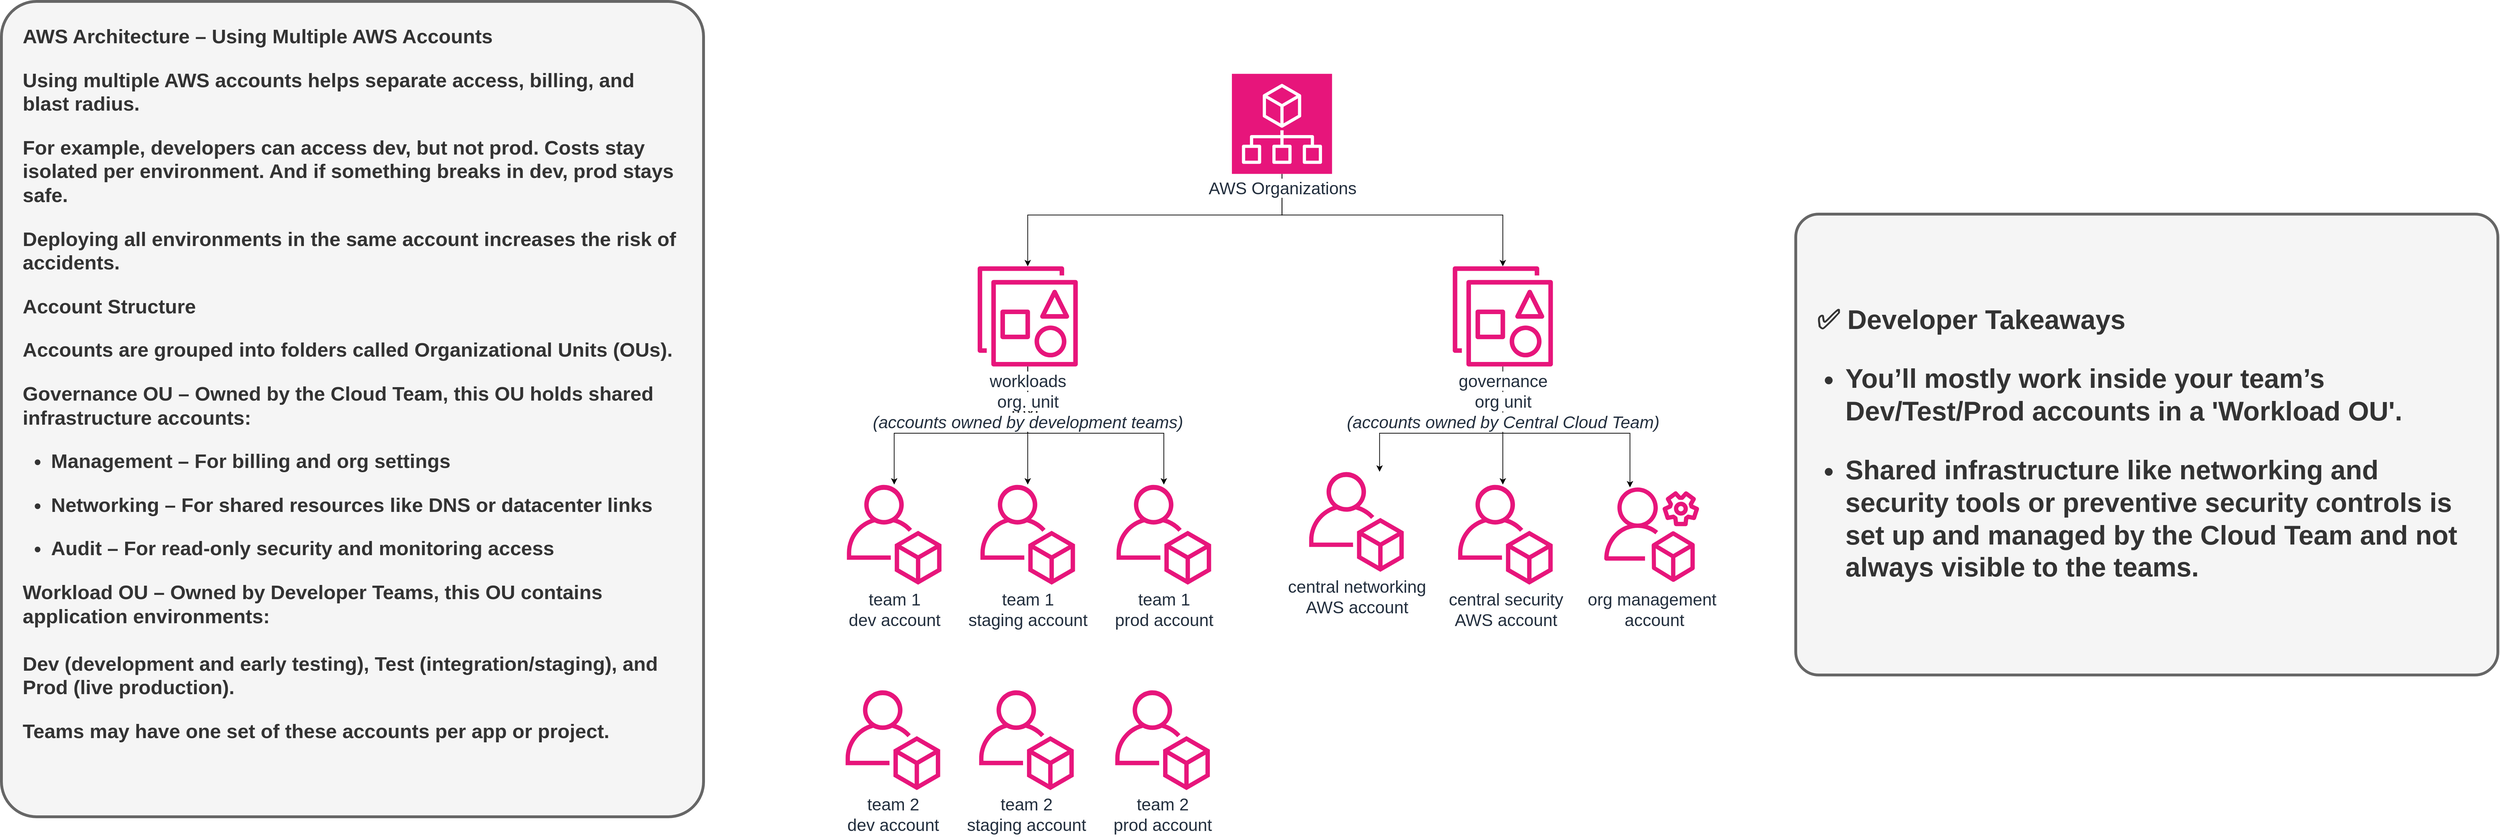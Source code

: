 <mxfile version="27.1.3" pages="7">
  <diagram name="account structure" id="85j2dBTdEjeJWVgTCAml">
    <mxGraphModel dx="5101" dy="2826" grid="1" gridSize="10" guides="1" tooltips="1" connect="1" arrows="1" fold="1" page="1" pageScale="1" pageWidth="827" pageHeight="1169" math="0" shadow="0">
      <root>
        <mxCell id="0" />
        <mxCell id="1" value="Org structure" style="locked=1;" parent="0" />
        <mxCell id="MmJuiAPrky_wNMp2KEd6-6" value="" style="group;fontSize=24;" parent="1" vertex="1" connectable="0">
          <mxGeometry x="-660" y="-127.92" width="1204" height="1010.27" as="geometry" />
        </mxCell>
        <mxCell id="m-992s-pbf9lndgV1Aht-15" style="edgeStyle=orthogonalEdgeStyle;rounded=0;orthogonalLoop=1;jettySize=auto;html=1;fontSize=24;" parent="MmJuiAPrky_wNMp2KEd6-6" source="m-992s-pbf9lndgV1Aht-1" target="m-992s-pbf9lndgV1Aht-8" edge="1">
          <mxGeometry relative="1" as="geometry">
            <Array as="points">
              <mxPoint x="615.579" y="199.157" />
              <mxPoint x="257.095" y="199.157" />
            </Array>
          </mxGeometry>
        </mxCell>
        <mxCell id="m-992s-pbf9lndgV1Aht-16" style="edgeStyle=orthogonalEdgeStyle;rounded=0;orthogonalLoop=1;jettySize=auto;html=1;fontSize=24;" parent="MmJuiAPrky_wNMp2KEd6-6" source="m-992s-pbf9lndgV1Aht-1" target="m-992s-pbf9lndgV1Aht-7" edge="1">
          <mxGeometry relative="1" as="geometry">
            <Array as="points">
              <mxPoint x="615.579" y="199.157" />
              <mxPoint x="926.989" y="199.157" />
            </Array>
          </mxGeometry>
        </mxCell>
        <mxCell id="m-992s-pbf9lndgV1Aht-1" value="&lt;span style=&quot;background-color: light-dark(#ffffff, var(--ge-dark-color, #121212));&quot;&gt;AWS Organizations&lt;/span&gt;" style="sketch=0;points=[[0,0,0],[0.25,0,0],[0.5,0,0],[0.75,0,0],[1,0,0],[0,1,0],[0.25,1,0],[0.5,1,0],[0.75,1,0],[1,1,0],[0,0.25,0],[0,0.5,0],[0,0.75,0],[1,0.25,0],[1,0.5,0],[1,0.75,0]];points=[[0,0,0],[0.25,0,0],[0.5,0,0],[0.75,0,0],[1,0,0],[0,1,0],[0.25,1,0],[0.5,1,0],[0.75,1,0],[1,1,0],[0,0.25,0],[0,0.5,0],[0,0.75,0],[1,0.25,0],[1,0.5,0],[1,0.75,0]];outlineConnect=0;fontColor=#232F3E;fillColor=#E7157B;strokeColor=#ffffff;dashed=0;verticalLabelPosition=bottom;verticalAlign=top;align=center;html=1;fontSize=24;fontStyle=0;aspect=fixed;shape=mxgraph.aws4.resourceIcon;resIcon=mxgraph.aws4.organizations;" parent="MmJuiAPrky_wNMp2KEd6-6" vertex="1">
          <mxGeometry x="544.968" width="141.22" height="141.22" as="geometry" />
        </mxCell>
        <mxCell id="m-992s-pbf9lndgV1Aht-2" value="team 1&lt;br&gt;dev account" style="sketch=0;outlineConnect=0;fontColor=#232F3E;gradientColor=none;fillColor=#E7157B;strokeColor=none;dashed=0;verticalLabelPosition=bottom;verticalAlign=top;align=center;html=1;fontSize=24;fontStyle=0;aspect=fixed;pointerEvents=1;shape=mxgraph.aws4.organizations_account;" parent="MmJuiAPrky_wNMp2KEd6-6" vertex="1">
          <mxGeometry x="1.811" y="579.366" width="133.978" height="141.22" as="geometry" />
        </mxCell>
        <mxCell id="m-992s-pbf9lndgV1Aht-20" style="edgeStyle=orthogonalEdgeStyle;rounded=0;orthogonalLoop=1;jettySize=auto;html=1;fontSize=24;" parent="MmJuiAPrky_wNMp2KEd6-6" source="m-992s-pbf9lndgV1Aht-7" target="m-992s-pbf9lndgV1Aht-10" edge="1">
          <mxGeometry relative="1" as="geometry">
            <Array as="points">
              <mxPoint x="926.989" y="506.946" />
              <mxPoint x="753.179" y="506.946" />
            </Array>
          </mxGeometry>
        </mxCell>
        <mxCell id="m-992s-pbf9lndgV1Aht-21" style="edgeStyle=orthogonalEdgeStyle;rounded=0;orthogonalLoop=1;jettySize=auto;html=1;fontSize=24;" parent="MmJuiAPrky_wNMp2KEd6-6" source="m-992s-pbf9lndgV1Aht-7" target="m-992s-pbf9lndgV1Aht-11" edge="1">
          <mxGeometry relative="1" as="geometry">
            <Array as="points">
              <mxPoint x="926.989" y="579.366" />
              <mxPoint x="926.989" y="579.366" />
            </Array>
          </mxGeometry>
        </mxCell>
        <mxCell id="m-992s-pbf9lndgV1Aht-24" style="edgeStyle=orthogonalEdgeStyle;rounded=0;orthogonalLoop=1;jettySize=auto;html=1;fontSize=24;" parent="MmJuiAPrky_wNMp2KEd6-6" source="m-992s-pbf9lndgV1Aht-7" target="m-992s-pbf9lndgV1Aht-23" edge="1">
          <mxGeometry relative="1" as="geometry">
            <Array as="points">
              <mxPoint x="926.989" y="506.946" />
              <mxPoint x="1106.232" y="506.946" />
            </Array>
          </mxGeometry>
        </mxCell>
        <mxCell id="m-992s-pbf9lndgV1Aht-7" value="&lt;span style=&quot;background-color: light-dark(#ffffff, var(--ge-dark-color, #121212));&quot;&gt;governance&lt;br&gt;org unit &lt;br&gt;&lt;i&gt;(accounts owned by Central Cloud Team)&lt;/i&gt;&lt;/span&gt;" style="sketch=0;outlineConnect=0;fontColor=#232F3E;gradientColor=none;fillColor=#E7157B;strokeColor=none;dashed=0;verticalLabelPosition=bottom;verticalAlign=top;align=center;html=1;fontSize=24;fontStyle=0;aspect=fixed;pointerEvents=1;shape=mxgraph.aws4.organizations_organizational_unit2;" parent="MmJuiAPrky_wNMp2KEd6-6" vertex="1">
          <mxGeometry x="856.379" y="271.578" width="141.22" height="141.22" as="geometry" />
        </mxCell>
        <mxCell id="m-992s-pbf9lndgV1Aht-17" style="edgeStyle=orthogonalEdgeStyle;rounded=0;orthogonalLoop=1;jettySize=auto;html=1;fontSize=24;" parent="MmJuiAPrky_wNMp2KEd6-6" source="m-992s-pbf9lndgV1Aht-8" target="m-992s-pbf9lndgV1Aht-2" edge="1">
          <mxGeometry relative="1" as="geometry">
            <Array as="points">
              <mxPoint x="257.095" y="506.946" />
              <mxPoint x="68.8" y="506.946" />
            </Array>
          </mxGeometry>
        </mxCell>
        <mxCell id="m-992s-pbf9lndgV1Aht-18" style="edgeStyle=orthogonalEdgeStyle;rounded=0;orthogonalLoop=1;jettySize=auto;html=1;fontSize=24;" parent="MmJuiAPrky_wNMp2KEd6-6" source="m-992s-pbf9lndgV1Aht-8" target="m-992s-pbf9lndgV1Aht-13" edge="1">
          <mxGeometry relative="1" as="geometry" />
        </mxCell>
        <mxCell id="m-992s-pbf9lndgV1Aht-19" style="edgeStyle=orthogonalEdgeStyle;rounded=0;orthogonalLoop=1;jettySize=auto;html=1;fontSize=24;" parent="MmJuiAPrky_wNMp2KEd6-6" source="m-992s-pbf9lndgV1Aht-8" target="m-992s-pbf9lndgV1Aht-14" edge="1">
          <mxGeometry relative="1" as="geometry">
            <Array as="points">
              <mxPoint x="257.095" y="506.946" />
              <mxPoint x="449.011" y="506.946" />
            </Array>
          </mxGeometry>
        </mxCell>
        <mxCell id="MmJuiAPrky_wNMp2KEd6-5" value="Text" style="edgeLabel;html=1;align=center;verticalAlign=middle;resizable=0;points=[];fontSize=24;" parent="m-992s-pbf9lndgV1Aht-19" vertex="1" connectable="0">
          <mxGeometry x="-0.638" y="-6" relative="1" as="geometry">
            <mxPoint as="offset" />
          </mxGeometry>
        </mxCell>
        <mxCell id="m-992s-pbf9lndgV1Aht-8" value="&lt;span style=&quot;background-color: light-dark(#ffffff, var(--ge-dark-color, #121212));&quot;&gt;workloads &lt;br&gt;org. unit&lt;br&gt;&lt;i&gt;(accounts owned by development teams)&lt;/i&gt;&lt;/span&gt;" style="sketch=0;outlineConnect=0;fontColor=#232F3E;gradientColor=none;fillColor=#E7157B;strokeColor=none;dashed=0;verticalLabelPosition=bottom;verticalAlign=top;align=center;html=1;fontSize=24;fontStyle=0;aspect=fixed;pointerEvents=1;shape=mxgraph.aws4.organizations_organizational_unit2;" parent="MmJuiAPrky_wNMp2KEd6-6" vertex="1">
          <mxGeometry x="186.484" y="271.578" width="141.22" height="141.22" as="geometry" />
        </mxCell>
        <mxCell id="m-992s-pbf9lndgV1Aht-10" value="central networking &lt;br&gt;AWS account" style="sketch=0;outlineConnect=0;fontColor=#232F3E;gradientColor=none;fillColor=#E7157B;strokeColor=none;dashed=0;verticalLabelPosition=bottom;verticalAlign=top;align=center;html=1;fontSize=24;fontStyle=0;aspect=fixed;pointerEvents=1;shape=mxgraph.aws4.organizations_account;" parent="MmJuiAPrky_wNMp2KEd6-6" vertex="1">
          <mxGeometry x="653.6" y="561.261" width="133.978" height="141.22" as="geometry" />
        </mxCell>
        <mxCell id="m-992s-pbf9lndgV1Aht-11" value="central security &lt;br&gt;AWS account" style="sketch=0;outlineConnect=0;fontColor=#232F3E;gradientColor=none;fillColor=#E7157B;strokeColor=none;dashed=0;verticalLabelPosition=bottom;verticalAlign=top;align=center;html=1;fontSize=24;fontStyle=0;aspect=fixed;pointerEvents=1;shape=mxgraph.aws4.organizations_account;" parent="MmJuiAPrky_wNMp2KEd6-6" vertex="1">
          <mxGeometry x="863.621" y="579.366" width="133.978" height="141.22" as="geometry" />
        </mxCell>
        <mxCell id="m-992s-pbf9lndgV1Aht-13" value="team 1&lt;br&gt;staging account" style="sketch=0;outlineConnect=0;fontColor=#232F3E;gradientColor=none;fillColor=#E7157B;strokeColor=none;dashed=0;verticalLabelPosition=bottom;verticalAlign=top;align=center;html=1;fontSize=24;fontStyle=0;aspect=fixed;pointerEvents=1;shape=mxgraph.aws4.organizations_account;" parent="MmJuiAPrky_wNMp2KEd6-6" vertex="1">
          <mxGeometry x="190.105" y="579.366" width="133.978" height="141.22" as="geometry" />
        </mxCell>
        <mxCell id="m-992s-pbf9lndgV1Aht-14" value="team 1&lt;br&gt;prod account" style="sketch=0;outlineConnect=0;fontColor=#232F3E;gradientColor=none;fillColor=#E7157B;strokeColor=none;dashed=0;verticalLabelPosition=bottom;verticalAlign=top;align=center;html=1;fontSize=24;fontStyle=0;aspect=fixed;pointerEvents=1;shape=mxgraph.aws4.organizations_account;" parent="MmJuiAPrky_wNMp2KEd6-6" vertex="1">
          <mxGeometry x="382.021" y="579.366" width="133.978" height="141.22" as="geometry" />
        </mxCell>
        <mxCell id="m-992s-pbf9lndgV1Aht-23" value="org management&lt;br&gt;&amp;nbsp;account" style="sketch=0;outlineConnect=0;fontColor=#232F3E;gradientColor=none;fillColor=#E7157B;strokeColor=none;dashed=0;verticalLabelPosition=bottom;verticalAlign=top;align=center;html=1;fontSize=24;fontStyle=0;aspect=fixed;pointerEvents=1;shape=mxgraph.aws4.organizations_management_account;" parent="MmJuiAPrky_wNMp2KEd6-6" vertex="1">
          <mxGeometry x="1070.021" y="579.366" width="133.978" height="141.22" as="geometry" />
        </mxCell>
        <mxCell id="MmJuiAPrky_wNMp2KEd6-1" value="team 2&lt;br&gt;dev account" style="sketch=0;outlineConnect=0;fontColor=#232F3E;gradientColor=none;fillColor=#E7157B;strokeColor=none;dashed=0;verticalLabelPosition=bottom;verticalAlign=top;align=center;html=1;fontSize=24;fontStyle=0;aspect=fixed;pointerEvents=1;shape=mxgraph.aws4.organizations_account;" parent="MmJuiAPrky_wNMp2KEd6-6" vertex="1">
          <mxGeometry y="869.049" width="133.978" height="141.22" as="geometry" />
        </mxCell>
        <mxCell id="MmJuiAPrky_wNMp2KEd6-2" value="team 2&lt;br&gt;staging account" style="sketch=0;outlineConnect=0;fontColor=#232F3E;gradientColor=none;fillColor=#E7157B;strokeColor=none;dashed=0;verticalLabelPosition=bottom;verticalAlign=top;align=center;html=1;fontSize=24;fontStyle=0;aspect=fixed;pointerEvents=1;shape=mxgraph.aws4.organizations_account;" parent="MmJuiAPrky_wNMp2KEd6-6" vertex="1">
          <mxGeometry x="188.295" y="869.049" width="133.978" height="141.22" as="geometry" />
        </mxCell>
        <mxCell id="MmJuiAPrky_wNMp2KEd6-3" value="team 2&lt;br&gt;prod account" style="sketch=0;outlineConnect=0;fontColor=#232F3E;gradientColor=none;fillColor=#E7157B;strokeColor=none;dashed=0;verticalLabelPosition=bottom;verticalAlign=top;align=center;html=1;fontSize=24;fontStyle=0;aspect=fixed;pointerEvents=1;shape=mxgraph.aws4.organizations_account;" parent="MmJuiAPrky_wNMp2KEd6-6" vertex="1">
          <mxGeometry x="380.211" y="869.049" width="133.978" height="141.22" as="geometry" />
        </mxCell>
        <mxCell id="wZU1EFgH8yGKHLjDBOl6-1" value="textbox" parent="0" />
        <mxCell id="wZU1EFgH8yGKHLjDBOl6-2" value="&lt;h1 style=&quot;margin-top: 0px;&quot;&gt;&lt;p data-end=&quot;243&quot; data-start=&quot;190&quot;&gt;&lt;strong data-end=&quot;243&quot; data-start=&quot;190&quot;&gt;AWS Architecture – Using Multiple AWS Accounts&lt;/strong&gt;&lt;/p&gt;&lt;p data-end=&quot;334&quot; data-start=&quot;245&quot;&gt;Using multiple AWS accounts helps separate &lt;strong data-end=&quot;298&quot; data-start=&quot;288&quot;&gt;access&lt;/strong&gt;, &lt;strong data-end=&quot;311&quot; data-start=&quot;300&quot;&gt;billing&lt;/strong&gt;, and &lt;strong data-end=&quot;333&quot; data-start=&quot;317&quot;&gt;blast radius&lt;/strong&gt;.&lt;/p&gt;&lt;p data-end=&quot;491&quot; data-start=&quot;336&quot;&gt;For example, developers can access &lt;strong data-end=&quot;378&quot; data-start=&quot;371&quot;&gt;dev&lt;/strong&gt;, but not &lt;strong data-end=&quot;396&quot; data-start=&quot;388&quot;&gt;prod&lt;/strong&gt;. Costs stay isolated per environment. And if something breaks in &lt;strong data-end=&quot;469&quot; data-start=&quot;462&quot;&gt;dev&lt;/strong&gt;, &lt;strong data-end=&quot;479&quot; data-start=&quot;471&quot;&gt;prod&lt;/strong&gt; stays safe.&lt;/p&gt;&lt;p data-end=&quot;572&quot; data-start=&quot;493&quot;&gt;Deploying all environments in the same account increases the risk of accidents.&lt;/p&gt;&lt;p data-end=&quot;604&quot; data-start=&quot;579&quot;&gt;&lt;strong data-end=&quot;604&quot; data-start=&quot;579&quot;&gt;Account Structure&lt;/strong&gt;&lt;/p&gt;&lt;p data-end=&quot;678&quot; data-start=&quot;606&quot;&gt;Accounts are grouped into folders called &lt;strong data-end=&quot;677&quot; data-start=&quot;647&quot;&gt;Organizational Units (OUs)&lt;/strong&gt;.&lt;/p&gt;&lt;p data-end=&quot;774&quot; data-start=&quot;680&quot;&gt;&lt;strong data-end=&quot;697&quot; data-start=&quot;680&quot;&gt;Governance OU&lt;/strong&gt; – Owned by the &lt;strong data-end=&quot;727&quot; data-start=&quot;713&quot;&gt;Cloud Team&lt;/strong&gt;, this OU holds shared infrastructure accounts:&lt;/p&gt;&lt;ul data-end=&quot;954&quot; data-start=&quot;775&quot;&gt;&lt;li data-end=&quot;824&quot; data-start=&quot;775&quot;&gt;&lt;p data-end=&quot;824&quot; data-start=&quot;777&quot;&gt;&lt;strong data-end=&quot;791&quot; data-start=&quot;777&quot;&gt;Management&lt;/strong&gt; – For billing and org settings&lt;/p&gt;&lt;/li&gt;&lt;li data-end=&quot;895&quot; data-start=&quot;825&quot;&gt;&lt;p data-end=&quot;895&quot; data-start=&quot;827&quot;&gt;&lt;strong data-end=&quot;841&quot; data-start=&quot;827&quot;&gt;Networking&lt;/strong&gt; – For shared resources like DNS or datacenter links&lt;/p&gt;&lt;/li&gt;&lt;li data-end=&quot;954&quot; data-start=&quot;896&quot;&gt;&lt;p data-end=&quot;954&quot; data-start=&quot;898&quot;&gt;&lt;strong data-end=&quot;907&quot; data-start=&quot;898&quot;&gt;Audit&lt;/strong&gt; – For read-only security and monitoring access&lt;/p&gt;&lt;/li&gt;&lt;/ul&gt;&lt;p data-end=&quot;1153&quot; data-start=&quot;956&quot;&gt;&lt;strong data-end=&quot;971&quot; data-start=&quot;956&quot;&gt;Workload OU&lt;/strong&gt; – Owned by &lt;strong data-end=&quot;1002&quot; data-start=&quot;983&quot;&gt;Developer Teams&lt;/strong&gt;, this OU contains application environments:&lt;br data-end=&quot;1049&quot; data-start=&quot;1046&quot;&gt;&lt;br&gt;&lt;strong data-end=&quot;1056&quot; data-start=&quot;1049&quot;&gt;Dev&lt;/strong&gt; (development and early testing), &lt;strong data-end=&quot;1098&quot; data-start=&quot;1090&quot;&gt;Test&lt;/strong&gt; (integration/staging), and &lt;strong data-end=&quot;1134&quot; data-start=&quot;1126&quot;&gt;Prod&lt;/strong&gt; (live production).&lt;/p&gt;&lt;p data-end=&quot;1215&quot; data-start=&quot;1155&quot;&gt;Teams may have one set of these accounts per app or project.&lt;/p&gt;&lt;/h1&gt;" style="text;html=1;whiteSpace=wrap;overflow=hidden;rounded=1;fillColor=#f5f5f5;fontColor=#333333;strokeColor=#666666;strokeWidth=4;perimeterSpacing=0;arcSize=5;spacing=0;spacingLeft=30;spacingRight=30;fontSize=14;" vertex="1" parent="wZU1EFgH8yGKHLjDBOl6-1">
          <mxGeometry x="-1850" y="-230" width="990" height="1150" as="geometry" />
        </mxCell>
        <mxCell id="wZU1EFgH8yGKHLjDBOl6-3" value="&lt;h1 style=&quot;margin-top: 0px;&quot;&gt;&lt;p&gt;&lt;br&gt;&lt;/p&gt;&lt;p&gt;&lt;strong&gt;✅ Developer Takeaways&lt;/strong&gt;&lt;/p&gt;&lt;ul&gt;&lt;li&gt;&lt;p&gt;You’ll mostly work inside your &lt;strong&gt;team’s Dev/Test/Prod accounts&lt;/strong&gt; in a &#39;Workload OU&#39;.&lt;/p&gt;&lt;/li&gt;&lt;li&gt;&lt;p&gt;Shared infrastructure like networking and security tools or preventive security controls is &lt;strong&gt;set up and managed by the Cloud Team &lt;/strong&gt;and not always visible to the teams.&lt;/p&gt;&lt;/li&gt;&lt;/ul&gt;&lt;/h1&gt;" style="text;html=1;whiteSpace=wrap;overflow=hidden;rounded=1;fillColor=#f5f5f5;fontColor=#333333;strokeColor=#666666;strokeWidth=4;perimeterSpacing=0;arcSize=5;spacing=0;spacingLeft=30;spacingRight=30;fontSize=19;" vertex="1" parent="wZU1EFgH8yGKHLjDBOl6-1">
          <mxGeometry x="680" y="70" width="990" height="650" as="geometry" />
        </mxCell>
      </root>
    </mxGraphModel>
  </diagram>
  <diagram id="FUGytdyZ8HRWzfljV8M1" name="account baselining">
    <mxGraphModel dx="4274" dy="1657" grid="1" gridSize="10" guides="1" tooltips="1" connect="1" arrows="1" fold="1" page="1" pageScale="1" pageWidth="827" pageHeight="1169" math="0" shadow="0">
      <root>
        <mxCell id="0" />
        <mxCell id="1" style="locked=1;" parent="0" />
        <mxCell id="lpA3bPfUD1DCDSc6YLWP-1" value="&lt;font style=&quot;font-size: 26px;&quot;&gt;&lt;b&gt;AWS Account&lt;/b&gt;&lt;/font&gt;" style="points=[[0,0],[0.25,0],[0.5,0],[0.75,0],[1,0],[1,0.25],[1,0.5],[1,0.75],[1,1],[0.75,1],[0.5,1],[0.25,1],[0,1],[0,0.75],[0,0.5],[0,0.25]];outlineConnect=0;gradientColor=none;html=1;whiteSpace=wrap;fontSize=12;fontStyle=0;container=1;pointerEvents=0;collapsible=0;recursiveResize=0;shape=mxgraph.aws4.group;grIcon=mxgraph.aws4.group_account;strokeColor=#CD2264;fillColor=none;verticalAlign=top;align=left;spacingLeft=30;fontColor=#CD2264;dashed=0;" parent="1" vertex="1">
          <mxGeometry x="-190" y="240" width="720" height="860" as="geometry" />
        </mxCell>
        <mxCell id="lpA3bPfUD1DCDSc6YLWP-4" value="AWS config &lt;br&gt;aggregator" style="sketch=0;points=[[0,0,0],[0.25,0,0],[0.5,0,0],[0.75,0,0],[1,0,0],[0,1,0],[0.25,1,0],[0.5,1,0],[0.75,1,0],[1,1,0],[0,0.25,0],[0,0.5,0],[0,0.75,0],[1,0.25,0],[1,0.5,0],[1,0.75,0]];points=[[0,0,0],[0.25,0,0],[0.5,0,0],[0.75,0,0],[1,0,0],[0,1,0],[0.25,1,0],[0.5,1,0],[0.75,1,0],[1,1,0],[0,0.25,0],[0,0.5,0],[0,0.75,0],[1,0.25,0],[1,0.5,0],[1,0.75,0]];outlineConnect=0;fontColor=#232F3E;fillColor=#E7157B;strokeColor=#ffffff;dashed=0;verticalLabelPosition=bottom;verticalAlign=top;align=center;html=1;fontSize=12;fontStyle=0;aspect=fixed;shape=mxgraph.aws4.resourceIcon;resIcon=mxgraph.aws4.config;" parent="lpA3bPfUD1DCDSc6YLWP-1" vertex="1">
          <mxGeometry x="200" y="120" width="78" height="78" as="geometry" />
        </mxCell>
        <mxCell id="lpA3bPfUD1DCDSc6YLWP-6" value="AWS config &lt;br&gt;rules" style="sketch=0;points=[[0,0,0],[0.25,0,0],[0.5,0,0],[0.75,0,0],[1,0,0],[0,1,0],[0.25,1,0],[0.5,1,0],[0.75,1,0],[1,1,0],[0,0.25,0],[0,0.5,0],[0,0.75,0],[1,0.25,0],[1,0.5,0],[1,0.75,0]];points=[[0,0,0],[0.25,0,0],[0.5,0,0],[0.75,0,0],[1,0,0],[0,1,0],[0.25,1,0],[0.5,1,0],[0.75,1,0],[1,1,0],[0,0.25,0],[0,0.5,0],[0,0.75,0],[1,0.25,0],[1,0.5,0],[1,0.75,0]];outlineConnect=0;fontColor=#232F3E;fillColor=#E7157B;strokeColor=#ffffff;dashed=0;verticalLabelPosition=bottom;verticalAlign=top;align=center;html=1;fontSize=12;fontStyle=0;aspect=fixed;shape=mxgraph.aws4.resourceIcon;resIcon=mxgraph.aws4.config;" parent="lpA3bPfUD1DCDSc6YLWP-1" vertex="1">
          <mxGeometry x="200" y="250" width="78" height="78" as="geometry" />
        </mxCell>
        <mxCell id="lpA3bPfUD1DCDSc6YLWP-7" value="AWS Security Hub" style="sketch=0;points=[[0,0,0],[0.25,0,0],[0.5,0,0],[0.75,0,0],[1,0,0],[0,1,0],[0.25,1,0],[0.5,1,0],[0.75,1,0],[1,1,0],[0,0.25,0],[0,0.5,0],[0,0.75,0],[1,0.25,0],[1,0.5,0],[1,0.75,0]];outlineConnect=0;fontColor=#232F3E;fillColor=#DD344C;strokeColor=#ffffff;dashed=0;verticalLabelPosition=bottom;verticalAlign=top;align=center;html=1;fontSize=12;fontStyle=0;aspect=fixed;shape=mxgraph.aws4.resourceIcon;resIcon=mxgraph.aws4.security_hub;" parent="lpA3bPfUD1DCDSc6YLWP-1" vertex="1">
          <mxGeometry x="200" y="380" width="78" height="78" as="geometry" />
        </mxCell>
        <mxCell id="lpA3bPfUD1DCDSc6YLWP-8" value="AWS SNS&lt;br&gt;- Topic for notifications" style="sketch=0;points=[[0,0,0],[0.25,0,0],[0.5,0,0],[0.75,0,0],[1,0,0],[0,1,0],[0.25,1,0],[0.5,1,0],[0.75,1,0],[1,1,0],[0,0.25,0],[0,0.5,0],[0,0.75,0],[1,0.25,0],[1,0.5,0],[1,0.75,0]];outlineConnect=0;fontColor=#232F3E;fillColor=#E7157B;strokeColor=#ffffff;dashed=0;verticalLabelPosition=bottom;verticalAlign=top;align=center;html=1;fontSize=12;fontStyle=0;aspect=fixed;shape=mxgraph.aws4.resourceIcon;resIcon=mxgraph.aws4.sns;" parent="lpA3bPfUD1DCDSc6YLWP-1" vertex="1">
          <mxGeometry x="200" y="513" width="78" height="78" as="geometry" />
        </mxCell>
        <mxCell id="lpA3bPfUD1DCDSc6YLWP-14" value="" style="group;fontStyle=4" parent="lpA3bPfUD1DCDSc6YLWP-1" vertex="1" connectable="0">
          <mxGeometry x="370" y="120" width="79" height="431" as="geometry" />
        </mxCell>
        <mxCell id="lpA3bPfUD1DCDSc6YLWP-9" value="AWS Budgets" style="sketch=0;points=[[0,0,0],[0.25,0,0],[0.5,0,0],[0.75,0,0],[1,0,0],[0,1,0],[0.25,1,0],[0.5,1,0],[0.75,1,0],[1,1,0],[0,0.25,0],[0,0.5,0],[0,0.75,0],[1,0.25,0],[1,0.5,0],[1,0.75,0]];outlineConnect=0;fontColor=#232F3E;fillColor=#7AA116;strokeColor=#ffffff;dashed=0;verticalLabelPosition=bottom;verticalAlign=top;align=center;html=1;fontSize=12;fontStyle=0;aspect=fixed;shape=mxgraph.aws4.resourceIcon;resIcon=mxgraph.aws4.budgets_2;" parent="lpA3bPfUD1DCDSc6YLWP-14" vertex="1">
          <mxGeometry x="1" y="130" width="78" height="78" as="geometry" />
        </mxCell>
        <mxCell id="lpA3bPfUD1DCDSc6YLWP-10" value="AWS Cost Explorer" style="sketch=0;points=[[0,0,0],[0.25,0,0],[0.5,0,0],[0.75,0,0],[1,0,0],[0,1,0],[0.25,1,0],[0.5,1,0],[0.75,1,0],[1,1,0],[0,0.25,0],[0,0.5,0],[0,0.75,0],[1,0.25,0],[1,0.5,0],[1,0.75,0]];outlineConnect=0;fontColor=#232F3E;fillColor=#7AA116;strokeColor=#ffffff;dashed=0;verticalLabelPosition=bottom;verticalAlign=top;align=center;html=1;fontSize=12;fontStyle=0;aspect=fixed;shape=mxgraph.aws4.resourceIcon;resIcon=mxgraph.aws4.cost_explorer;" parent="lpA3bPfUD1DCDSc6YLWP-14" vertex="1">
          <mxGeometry width="78" height="78" as="geometry" />
        </mxCell>
        <mxCell id="lpA3bPfUD1DCDSc6YLWP-11" value="AWS CloudTrail" style="sketch=0;points=[[0,0,0],[0.25,0,0],[0.5,0,0],[0.75,0,0],[1,0,0],[0,1,0],[0.25,1,0],[0.5,1,0],[0.75,1,0],[1,1,0],[0,0.25,0],[0,0.5,0],[0,0.75,0],[1,0.25,0],[1,0.5,0],[1,0.75,0]];points=[[0,0,0],[0.25,0,0],[0.5,0,0],[0.75,0,0],[1,0,0],[0,1,0],[0.25,1,0],[0.5,1,0],[0.75,1,0],[1,1,0],[0,0.25,0],[0,0.5,0],[0,0.75,0],[1,0.25,0],[1,0.5,0],[1,0.75,0]];outlineConnect=0;fontColor=#232F3E;fillColor=#E7157B;strokeColor=#ffffff;dashed=0;verticalLabelPosition=bottom;verticalAlign=top;align=center;html=1;fontSize=12;fontStyle=0;aspect=fixed;shape=mxgraph.aws4.resourceIcon;resIcon=mxgraph.aws4.cloudtrail;" parent="lpA3bPfUD1DCDSc6YLWP-14" vertex="1">
          <mxGeometry y="260" width="78" height="78" as="geometry" />
        </mxCell>
        <mxCell id="lpA3bPfUD1DCDSc6YLWP-12" value="Networking&lt;br&gt;AWS VPC&lt;br&gt;AWS Route53 (DNS)&lt;br&gt;AWS Transit Gateway &lt;br&gt;(connect to on-prem)" style="sketch=0;points=[[0,0,0],[0.25,0,0],[0.5,0,0],[0.75,0,0],[1,0,0],[0,1,0],[0.25,1,0],[0.5,1,0],[0.75,1,0],[1,1,0],[0,0.25,0],[0,0.5,0],[0,0.75,0],[1,0.25,0],[1,0.5,0],[1,0.75,0]];outlineConnect=0;fontColor=#232F3E;fillColor=#8C4FFF;strokeColor=#ffffff;dashed=0;verticalLabelPosition=bottom;verticalAlign=top;align=center;html=1;fontSize=12;fontStyle=0;aspect=fixed;shape=mxgraph.aws4.resourceIcon;resIcon=mxgraph.aws4.vpc;" parent="lpA3bPfUD1DCDSc6YLWP-1" vertex="1">
          <mxGeometry x="370" y="520" width="78" height="78" as="geometry" />
        </mxCell>
        <mxCell id="lpA3bPfUD1DCDSc6YLWP-19" value="&lt;font style=&quot;font-size: 29px;&quot;&gt;&lt;b&gt;baseline resources&lt;/b&gt;&lt;/font&gt;" style="fillColor=none;strokeColor=#5A6C86;verticalAlign=top;fontStyle=0;fontColor=#5A6C86;whiteSpace=wrap;html=1;" parent="lpA3bPfUD1DCDSc6YLWP-1" vertex="1">
          <mxGeometry x="160" y="70" width="360" height="616" as="geometry" />
        </mxCell>
        <mxCell id="lpA3bPfUD1DCDSc6YLWP-20" value="" style="group;" parent="lpA3bPfUD1DCDSc6YLWP-1" vertex="1" connectable="0">
          <mxGeometry x="150" y="730" width="400" height="130" as="geometry" />
        </mxCell>
        <mxCell id="lpA3bPfUD1DCDSc6YLWP-15" value="&lt;font style=&quot;font-size: 25px;&quot;&gt;&lt;b&gt;your actual workload resources&lt;/b&gt;&lt;/font&gt;" style="fillColor=none;strokeColor=default;verticalAlign=top;fontStyle=0;fontColor=#5A6C86;whiteSpace=wrap;html=1;opacity=50;" parent="lpA3bPfUD1DCDSc6YLWP-20" vertex="1">
          <mxGeometry width="400" height="130" as="geometry" />
        </mxCell>
        <mxCell id="lpA3bPfUD1DCDSc6YLWP-16" value="" style="sketch=0;points=[[0,0,0],[0.25,0,0],[0.5,0,0],[0.75,0,0],[1,0,0],[0,1,0],[0.25,1,0],[0.5,1,0],[0.75,1,0],[1,1,0],[0,0.25,0],[0,0.5,0],[0,0.75,0],[1,0.25,0],[1,0.5,0],[1,0.75,0]];outlineConnect=0;fontColor=#232F3E;fillColor=#ED7100;strokeColor=#ffffff;dashed=0;verticalLabelPosition=bottom;verticalAlign=top;align=center;html=1;fontSize=12;fontStyle=0;aspect=fixed;shape=mxgraph.aws4.resourceIcon;resIcon=mxgraph.aws4.lambda;opacity=50;" parent="lpA3bPfUD1DCDSc6YLWP-20" vertex="1">
          <mxGeometry x="11.111" y="40" width="78" height="78" as="geometry" />
        </mxCell>
        <mxCell id="lpA3bPfUD1DCDSc6YLWP-17" value="" style="sketch=0;points=[[0,0,0],[0.25,0,0],[0.5,0,0],[0.75,0,0],[1,0,0],[0,1,0],[0.25,1,0],[0.5,1,0],[0.75,1,0],[1,1,0],[0,0.25,0],[0,0.5,0],[0,0.75,0],[1,0.25,0],[1,0.5,0],[1,0.75,0]];outlineConnect=0;fontColor=#232F3E;fillColor=#ED7100;strokeColor=#ffffff;dashed=0;verticalLabelPosition=bottom;verticalAlign=top;align=center;html=1;fontSize=12;fontStyle=0;aspect=fixed;shape=mxgraph.aws4.resourceIcon;resIcon=mxgraph.aws4.ec2;opacity=50;" parent="lpA3bPfUD1DCDSc6YLWP-20" vertex="1">
          <mxGeometry x="288.889" y="40" width="78" height="78" as="geometry" />
        </mxCell>
        <mxCell id="lpA3bPfUD1DCDSc6YLWP-18" value="" style="sketch=0;points=[[0,0,0],[0.25,0,0],[0.5,0,0],[0.75,0,0],[1,0,0],[0,1,0],[0.25,1,0],[0.5,1,0],[0.75,1,0],[1,1,0],[0,0.25,0],[0,0.5,0],[0,0.75,0],[1,0.25,0],[1,0.5,0],[1,0.75,0]];outlineConnect=0;fontColor=#232F3E;fillColor=#C925D1;strokeColor=#ffffff;dashed=0;verticalLabelPosition=bottom;verticalAlign=top;align=center;html=1;fontSize=12;fontStyle=0;aspect=fixed;shape=mxgraph.aws4.resourceIcon;resIcon=mxgraph.aws4.rds;opacity=50;" parent="lpA3bPfUD1DCDSc6YLWP-20" vertex="1">
          <mxGeometry x="144.444" y="40" width="78" height="78" as="geometry" />
        </mxCell>
        <mxCell id="yU_8fCdCkggGm4z5NWsT-1" value="textbox" parent="0" />
        <mxCell id="yU_8fCdCkggGm4z5NWsT-2" value="&lt;h1 style=&quot;margin-top: 0px;&quot;&gt;Baselining AWS accounts&lt;/h1&gt;&lt;h1 style=&quot;margin-top: 0px;&quot;&gt;&lt;span style=&quot;font-weight: normal;&quot;&gt;Accounts are filled with baseline resources to avoid chaos. A baseline ensures that every AWS account—whether for dev or prod—has a standard set of security, logging, and budget tools from day one. This prevents surprises, helps with troubleshooting, and keeps you out of trouble with auditors or the cloud team.&lt;/span&gt;&lt;/h1&gt;&lt;h1 style=&quot;margin-top: 0px;&quot;&gt;&lt;span style=&quot;font-weight: normal;&quot;&gt;Without a baseline, you&#39;d have to set up logging, cost alerts, and security checks manually. Worse, something might go unnoticed—like a public S3 bucket or a $10k mistake.&lt;/span&gt;&lt;/h1&gt;&lt;h1 style=&quot;margin-top: 0px;&quot;&gt;What’s in a typical baseline?&lt;/h1&gt;&lt;h1 style=&quot;margin-top: 0px;&quot;&gt;&lt;span style=&quot;font-weight: normal;&quot;&gt;Almost all orgs apply these services automatically when an account is created:&lt;/span&gt;&lt;/h1&gt;&lt;h1 style=&quot;margin-top: 0px;&quot;&gt;&lt;ul&gt;&lt;li&gt;&lt;span style=&quot;font-weight: normal;&quot;&gt;AWS Config Aggregator – Lets the cloud team see how resources (like EC2 or S3 Buckets) change over time across all accounts, so they can spot issues or help troubleshoot.&lt;/span&gt;&lt;/li&gt;&lt;li&gt;&lt;span style=&quot;font-weight: normal;&quot;&gt;AWS Config Rules – Set rule-based alerts when resources are not configured correctly (e.g. EBS Volume without encryption).&lt;/span&gt;&lt;/li&gt;&lt;li&gt;&lt;span style=&quot;font-weight: normal;&quot;&gt;Security Hub – Shows a security score and findings based on AWS best practices (e.g. don&#39;t give full Admin Access to AWS resources)&lt;/span&gt;&lt;/li&gt;&lt;li&gt;&lt;span style=&quot;font-weight: normal;&quot;&gt;GuardDuty – Detects threats like unusual API calls or port scanning.&lt;/span&gt;&lt;/li&gt;&lt;li&gt;&lt;span style=&quot;font-weight: normal;&quot;&gt;CloudTrail – Logs all API activity in the account (who did what, when).&lt;/span&gt;&lt;/li&gt;&lt;li&gt;&lt;span style=&quot;font-weight: normal;&quot;&gt;Budgets &amp;amp; Cost Anomalies – Sends alerts if costs spike unexpectedly.&lt;/span&gt;&lt;/li&gt;&lt;li&gt;&lt;span style=&quot;font-weight: normal;&quot;&gt;SNS Topics for Alerts – Centralized alerting pipeline (e.g. connects to Slack/email when an alert occurs).&lt;/span&gt;&lt;/li&gt;&lt;li&gt;&lt;span style=&quot;font-weight: normal;&quot;&gt;(Optional) Networking infrastructure – For standardized, or centralized networking. Sometimes left to developers.&lt;/span&gt;&lt;/li&gt;&lt;/ul&gt;&lt;/h1&gt;&lt;h1 style=&quot;margin-top: 0px;&quot;&gt;&lt;span style=&quot;font-weight: normal;&quot;&gt;The cloud team usually maintains such infra, and typically much more (firewall rules etc.) this so you can focus on building.&lt;/span&gt;&lt;/h1&gt;&lt;h1 style=&quot;margin-top: 0px;&quot;&gt;&lt;br&gt;&lt;/h1&gt;" style="text;html=1;whiteSpace=wrap;overflow=hidden;rounded=1;fillColor=#f5f5f5;fontColor=#333333;strokeColor=#666666;arcSize=8;spacingLeft=30;spacingBottom=30;container=1;spacingTop=30;spacingRight=10;" vertex="1" parent="yU_8fCdCkggGm4z5NWsT-1">
          <mxGeometry x="-950" y="100" width="700" height="1210" as="geometry" />
        </mxCell>
        <mxCell id="yU_8fCdCkggGm4z5NWsT-3" value="&lt;h1 style=&quot;forced-color-adjust: none; margin-top: 0px;&quot;&gt;✅ Developer Takeaway&lt;/h1&gt;&lt;h1 style=&quot;forced-color-adjust: none; margin-top: 0px;&quot;&gt;&lt;span style=&quot;forced-color-adjust: none; font-weight: normal;&quot;&gt;You don’t need to set these up yourself, but you need to learn to use them! The cloud team is watching what happens in your account, but it is YOUR responsibility when a security finding happens to act on it, and know where to find the correct information.&amp;nbsp;&lt;br&gt;&lt;br&gt;Cloud teams don&#39;t want you to disable these services, and sometimes prevent disabling them by implementing policies in their management AWS account.&amp;nbsp;&lt;/span&gt;&lt;/h1&gt;&lt;h1 style=&quot;forced-color-adjust: none; margin-top: 0px;&quot;&gt;&lt;span style=&quot;forced-color-adjust: none; font-weight: normal;&quot;&gt;Follow&amp;nbsp; the cloud team&#39;s rules and optional tagging policies to avoid confusion, alerts, or unnecessary cost.&lt;/span&gt;&lt;/h1&gt;&lt;h1 style=&quot;forced-color-adjust: none; margin-top: 0px;&quot;&gt;&lt;br style=&quot;forced-color-adjust: none; color: rgb(0, 0, 0); font-family: Helvetica; font-size: 24px; font-style: normal; font-variant-ligatures: normal; font-variant-caps: normal; font-weight: 700; letter-spacing: normal; orphans: 2; text-align: left; text-indent: 0px; text-transform: none; widows: 2; word-spacing: 0px; -webkit-text-stroke-width: 0px; white-space: normal; background-color: rgb(236, 236, 236); text-decoration-thickness: initial; text-decoration-style: initial; text-decoration-color: initial;&quot;&gt;&lt;br&gt;&lt;br&gt;&lt;/h1&gt;" style="text;whiteSpace=wrap;html=1;fillColor=#f5f5f5;fontColor=#333333;strokeColor=#666666;glass=0;rounded=1;arcSize=5;spacingLeft=30;spacingBottom=30;" vertex="1" parent="yU_8fCdCkggGm4z5NWsT-1">
          <mxGeometry x="590" y="420" width="560" height="570" as="geometry" />
        </mxCell>
      </root>
    </mxGraphModel>
  </diagram>
  <diagram id="YSY4QHUJMfdOPj4u1C4d" name="single-account-networking">
    <mxGraphModel dx="3401" dy="2273" grid="1" gridSize="10" guides="1" tooltips="1" connect="1" arrows="1" fold="1" page="1" pageScale="1" pageWidth="827" pageHeight="1169" math="0" shadow="0">
      <root>
        <mxCell id="0" />
        <mxCell id="1" style="locked=1;" parent="0" />
        <mxCell id="pj7KY4LGGrOLGO--IbNb-1" value="AWS Account" style="points=[[0,0],[0.25,0],[0.5,0],[0.75,0],[1,0],[1,0.25],[1,0.5],[1,0.75],[1,1],[0.75,1],[0.5,1],[0.25,1],[0,1],[0,0.75],[0,0.5],[0,0.25]];outlineConnect=0;gradientColor=none;html=1;whiteSpace=wrap;fontSize=12;fontStyle=0;container=1;pointerEvents=0;collapsible=0;recursiveResize=0;shape=mxgraph.aws4.group;grIcon=mxgraph.aws4.group_account;strokeColor=#CD2264;fillColor=none;verticalAlign=top;align=left;spacingLeft=30;fontColor=#CD2264;dashed=0;" parent="1" vertex="1">
          <mxGeometry x="-250" y="180" width="560" height="660" as="geometry" />
        </mxCell>
        <mxCell id="zlXhHFCFRVeVFCevLoM9-2" value="VPC" style="sketch=0;outlineConnect=0;gradientColor=none;html=1;whiteSpace=wrap;fontSize=12;fontStyle=0;shape=mxgraph.aws4.group;grIcon=mxgraph.aws4.group_vpc;strokeColor=#879196;fillColor=none;verticalAlign=top;align=left;spacingLeft=30;fontColor=#879196;dashed=0;" parent="pj7KY4LGGrOLGO--IbNb-1" vertex="1">
          <mxGeometry x="80.5" y="250" width="410" height="350" as="geometry" />
        </mxCell>
        <mxCell id="zlXhHFCFRVeVFCevLoM9-3" value="EC2 Instance" style="sketch=0;points=[[0,0,0],[0.25,0,0],[0.5,0,0],[0.75,0,0],[1,0,0],[0,1,0],[0.25,1,0],[0.5,1,0],[0.75,1,0],[1,1,0],[0,0.25,0],[0,0.5,0],[0,0.75,0],[1,0.25,0],[1,0.5,0],[1,0.75,0]];outlineConnect=0;fontColor=#232F3E;fillColor=#ED7100;strokeColor=#ffffff;dashed=0;verticalLabelPosition=bottom;verticalAlign=top;align=center;html=1;fontSize=12;fontStyle=0;aspect=fixed;shape=mxgraph.aws4.resourceIcon;resIcon=mxgraph.aws4.ec2;" parent="pj7KY4LGGrOLGO--IbNb-1" vertex="1">
          <mxGeometry x="120.5" y="300" width="78" height="78" as="geometry" />
        </mxCell>
        <mxCell id="zlXhHFCFRVeVFCevLoM9-4" value="ECS task" style="sketch=0;points=[[0,0,0],[0.25,0,0],[0.5,0,0],[0.75,0,0],[1,0,0],[0,1,0],[0.25,1,0],[0.5,1,0],[0.75,1,0],[1,1,0],[0,0.25,0],[0,0.5,0],[0,0.75,0],[1,0.25,0],[1,0.5,0],[1,0.75,0]];outlineConnect=0;fontColor=#232F3E;fillColor=#ED7100;strokeColor=#ffffff;dashed=0;verticalLabelPosition=bottom;verticalAlign=top;align=center;html=1;fontSize=12;fontStyle=0;aspect=fixed;shape=mxgraph.aws4.resourceIcon;resIcon=mxgraph.aws4.ecs;" parent="pj7KY4LGGrOLGO--IbNb-1" vertex="1">
          <mxGeometry x="240.5" y="300" width="78" height="78" as="geometry" />
        </mxCell>
        <mxCell id="zlXhHFCFRVeVFCevLoM9-8" value="DynamoDb Table" style="sketch=0;points=[[0,0,0],[0.25,0,0],[0.5,0,0],[0.75,0,0],[1,0,0],[0,1,0],[0.25,1,0],[0.5,1,0],[0.75,1,0],[1,1,0],[0,0.25,0],[0,0.5,0],[0,0.75,0],[1,0.25,0],[1,0.5,0],[1,0.75,0]];outlineConnect=0;fontColor=#232F3E;fillColor=#C925D1;strokeColor=#ffffff;dashed=0;verticalLabelPosition=bottom;verticalAlign=top;align=center;html=1;fontSize=12;fontStyle=0;aspect=fixed;shape=mxgraph.aws4.resourceIcon;resIcon=mxgraph.aws4.dynamodb;" parent="pj7KY4LGGrOLGO--IbNb-1" vertex="1">
          <mxGeometry x="120" y="40" width="78" height="78" as="geometry" />
        </mxCell>
        <mxCell id="zlXhHFCFRVeVFCevLoM9-9" value="S3 Bucket" style="sketch=0;outlineConnect=0;fontColor=#232F3E;gradientColor=none;fillColor=#7AA116;strokeColor=none;dashed=0;verticalLabelPosition=bottom;verticalAlign=top;align=center;html=1;fontSize=12;fontStyle=0;aspect=fixed;pointerEvents=1;shape=mxgraph.aws4.bucket;" parent="pj7KY4LGGrOLGO--IbNb-1" vertex="1">
          <mxGeometry x="248" y="40" width="75" height="78" as="geometry" />
        </mxCell>
        <mxCell id="zlXhHFCFRVeVFCevLoM9-10" value="AWS Application &lt;br&gt;Load Balancer" style="sketch=0;outlineConnect=0;fontColor=#232F3E;gradientColor=none;fillColor=#8C4FFF;strokeColor=none;dashed=0;verticalLabelPosition=bottom;verticalAlign=top;align=center;html=1;fontSize=12;fontStyle=0;aspect=fixed;pointerEvents=1;shape=mxgraph.aws4.application_load_balancer;" parent="pj7KY4LGGrOLGO--IbNb-1" vertex="1">
          <mxGeometry x="370.5" y="300" width="78" height="78" as="geometry" />
        </mxCell>
        <mxCell id="zlXhHFCFRVeVFCevLoM9-11" value="CloudFront Distribution" style="sketch=0;points=[[0,0,0],[0.25,0,0],[0.5,0,0],[0.75,0,0],[1,0,0],[0,1,0],[0.25,1,0],[0.5,1,0],[0.75,1,0],[1,1,0],[0,0.25,0],[0,0.5,0],[0,0.75,0],[1,0.25,0],[1,0.5,0],[1,0.75,0]];outlineConnect=0;fontColor=#232F3E;fillColor=#8C4FFF;strokeColor=#ffffff;dashed=0;verticalLabelPosition=bottom;verticalAlign=top;align=center;html=1;fontSize=12;fontStyle=0;aspect=fixed;shape=mxgraph.aws4.resourceIcon;resIcon=mxgraph.aws4.cloudfront;" parent="pj7KY4LGGrOLGO--IbNb-1" vertex="1">
          <mxGeometry x="370" y="40" width="78" height="78" as="geometry" />
        </mxCell>
        <mxCell id="W1zuWMnPYM_l5iYGmvtb-1" value="textbox" style="" parent="0" />
        <mxCell id="W1zuWMnPYM_l5iYGmvtb-2" value="&lt;h1 style=&quot;margin-top: 0px;&quot;&gt;&lt;p data-end=&quot;316&quot; data-start=&quot;282&quot;&gt;&lt;strong data-end=&quot;316&quot; data-start=&quot;282&quot;&gt;AWS Networking – VPC vs non-VPC resources&lt;/strong&gt;&lt;/p&gt;&lt;p data-end=&quot;559&quot; data-start=&quot;318&quot;&gt;&lt;span style=&quot;font-weight: normal;&quot;&gt;When you run code in AWS — like on &lt;span data-end=&quot;360&quot; data-start=&quot;353&quot;&gt;EC2&lt;/span&gt; or &lt;span data-end=&quot;374&quot; data-start=&quot;364&quot;&gt;Lambda&lt;/span&gt; — it cannot automatically connect to every other system in AWS or even the internet.&lt;br data-end=&quot;431&quot; data-start=&quot;428&quot;&gt;&lt;/span&gt;&lt;br&gt;&lt;span style=&quot;&quot; data-end=&quot;559&quot; data-start=&quot;431&quot;&gt;Networking decides what your code can connect to. IAM decides whether access is allowed &lt;em style=&quot;&quot; data-end=&quot;556&quot; data-start=&quot;521&quot;&gt;after a connection is established&lt;/em&gt;.&lt;/span&gt;&lt;/p&gt;&lt;p data-end=&quot;717&quot; data-start=&quot;566&quot;&gt;&lt;strong data-end=&quot;600&quot; data-start=&quot;566&quot;&gt;VPC resources&lt;/strong&gt;&lt;br&gt;&lt;span style=&quot;font-weight: normal;&quot;&gt;AWS resources like&amp;nbsp;&lt;span data-end=&quot;624&quot; data-start=&quot;617&quot;&gt;EC2 instances&lt;/span&gt;, ECS tasks, RDS&amp;nbsp;&lt;span data-end=&quot;639&quot; data-start=&quot;626&quot;&gt;databases&lt;/span&gt;, and &lt;span data-end=&quot;662&quot; data-start=&quot;645&quot;&gt;internal APIs&lt;/span&gt;&lt;span style=&quot;&quot; data-end=&quot;662&quot; data-start=&quot;645&quot;&gt; use servers that&lt;/span&gt; live inside a &lt;span data-end=&quot;696&quot; data-start=&quot;677&quot;&gt;private network&lt;/span&gt;, called a &lt;span data-end=&quot;714&quot; data-start=&quot;707&quot;&gt;VPC&lt;/span&gt;.&lt;/span&gt;&lt;/p&gt;&lt;p data-end=&quot;767&quot; data-start=&quot;719&quot;&gt;&lt;span style=&quot;font-weight: normal;&quot;&gt;Your code can only reach them if it’s running:&lt;/span&gt;&lt;/p&gt;&lt;ul data-end=&quot;858&quot; data-start=&quot;768&quot;&gt;&lt;li data-end=&quot;795&quot; data-start=&quot;768&quot;&gt;&lt;p data-end=&quot;795&quot; data-start=&quot;770&quot;&gt;&lt;span style=&quot;font-weight: normal;&quot;&gt;in the &lt;/span&gt;&lt;span style=&quot;&quot; data-end=&quot;789&quot; data-start=&quot;777&quot;&gt;same VPC&lt;/span&gt;&lt;span style=&quot;font-weight: normal;&quot;&gt;, or&lt;/span&gt;&lt;/p&gt;&lt;/li&gt;&lt;li data-end=&quot;858&quot; data-start=&quot;796&quot;&gt;&lt;p data-end=&quot;858&quot; data-start=&quot;798&quot;&gt;&lt;span style=&quot;font-weight: normal;&quot;&gt;in a &lt;/span&gt;&lt;span style=&quot;&quot; data-end=&quot;820&quot; data-start=&quot;803&quot;&gt;connected VPC&lt;/span&gt;&lt;span style=&quot;font-weight: normal;&quot;&gt; (via VPC peering or Transit Gateway).&lt;/span&gt;&lt;/p&gt;&lt;/li&gt;&lt;/ul&gt;&lt;p data-end=&quot;999&quot; data-start=&quot;860&quot;&gt;&lt;span style=&quot;font-weight: normal;&quot;&gt;These services don’t have internet access by default — you need to explicitly add it (e.g. using public subnets and a&amp;nbsp;&lt;/span&gt;&lt;span style=&quot;&quot; data-end=&quot;973&quot; data-start=&quot;958&quot;&gt;NAT Gateway&lt;/span&gt; and&amp;nbsp;&lt;span style=&quot;&quot; data-end=&quot;997&quot; data-start=&quot;977&quot;&gt;Internet Gateway&lt;span style=&quot;font-weight: normal;&quot;&gt;. More on this later&lt;/span&gt;&lt;/span&gt;&lt;span style=&quot;font-weight: normal;&quot;&gt;).&lt;/span&gt;&lt;/p&gt;&lt;p data-end=&quot;1253&quot; data-start=&quot;1006&quot;&gt;&lt;strong data-end=&quot;1046&quot; data-start=&quot;1006&quot;&gt;Non-VPC resources&lt;/strong&gt;&lt;br data-end=&quot;1049&quot; data-start=&quot;1046&quot;&gt;&lt;br&gt;&lt;span style=&quot;font-weight: normal;&quot;&gt;Many &#39;serverless&#39; resources like &lt;span style=&quot;&quot; data-end=&quot;1069&quot; data-start=&quot;1063&quot;&gt;S3 buckets&lt;/span&gt;&lt;span style=&quot;&quot; data-end=&quot;1069&quot; data-start=&quot;1063&quot;&gt;,&amp;nbsp;&lt;/span&gt;&lt;span style=&quot;&quot; data-end=&quot;1086&quot; data-start=&quot;1074&quot;&gt;DynamoDB&lt;/span&gt;&amp;nbsp;tables, or Step functions are running on &#39;public&#39; servers — anyone with internet access can reach them.&lt;br data-end=&quot;1139&quot; data-start=&quot;1136&quot;&gt;&lt;/span&gt;&lt;br&gt;&lt;span style=&quot;font-weight: normal;&quot;&gt;But access is still &lt;span data-end=&quot;1180&quot; data-start=&quot;1159&quot;&gt;controlled by IAM&lt;/span&gt;. The public internet may reach the service, but IAM decides who gets in.&lt;/span&gt;&lt;/p&gt;&lt;p data-end=&quot;1513&quot; data-start=&quot;1260&quot;&gt;&lt;strong data-end=&quot;1292&quot; data-start=&quot;1260&quot;&gt;⚙️ Services That Can Be Both&lt;/strong&gt;&lt;br data-end=&quot;1295&quot; data-start=&quot;1292&quot;&gt;&lt;br&gt;&lt;span style=&quot;font-weight: normal;&quot;&gt;Some services — like &lt;span data-end=&quot;1326&quot; data-start=&quot;1316&quot;&gt;Lambda Functions&amp;nbsp;&lt;/span&gt;— can run &lt;span data-end=&quot;1366&quot; data-start=&quot;1356&quot;&gt;inside&lt;/span&gt; your VPC (to talk to private services), or &lt;span data-end=&quot;1421&quot; data-start=&quot;1410&quot;&gt;outside&lt;/span&gt; it (for simpler internet access).&lt;br data-end=&quot;1458&quot; data-start=&quot;1455&quot;&gt;&lt;/span&gt;&lt;br&gt;You choose based on what your code needs to connect to.&lt;/p&gt;&lt;/h1&gt;" style="text;html=1;whiteSpace=wrap;overflow=hidden;rounded=1;fillColor=#f5f5f5;fontColor=#333333;strokeColor=#666666;arcSize=8;spacingLeft=30;spacingBottom=30;container=1;spacingRight=30;" parent="W1zuWMnPYM_l5iYGmvtb-1" vertex="1">
          <mxGeometry x="-1430" y="-80" width="700" height="1300" as="geometry" />
        </mxCell>
        <mxCell id="W1zuWMnPYM_l5iYGmvtb-3" value="&lt;h1 style=&quot;margin-top: 0px;&quot;&gt;&lt;ul data-end=&quot;475&quot; data-start=&quot;123&quot;&gt;&lt;article data-scroll-anchor=&quot;true&quot; data-testid=&quot;conversation-turn-54&quot; dir=&quot;auto&quot; class=&quot;text-token-text-primary w-full&quot;&gt;&lt;div class=&quot;text-base my-auto mx-auto py-5 [--thread-content-margin:--spacing(4)] @[37rem]:[--thread-content-margin:--spacing(6)] @[72rem]:[--thread-content-margin:--spacing(16)] px-(--thread-content-margin)&quot;&gt;&lt;div tabindex=&quot;-1&quot; class=&quot;[--thread-content-max-width:32rem] @[34rem]:[--thread-content-max-width:40rem] @[64rem]:[--thread-content-max-width:48rem] mx-auto flex max-w-(--thread-content-max-width) flex-1 text-base gap-4 md:gap-5 lg:gap-6 group/turn-messages focus-visible:outline-hidden&quot;&gt;&lt;div class=&quot;group/conversation-turn relative flex w-full min-w-0 flex-col agent-turn&quot;&gt;&lt;div class=&quot;relative flex-col gap-1 md:gap-3&quot;&gt;&lt;div class=&quot;flex max-w-full flex-col grow&quot;&gt;&lt;div data-message-model-slug=&quot;gpt-4o&quot; class=&quot;min-h-8 text-message relative flex w-full flex-col items-end gap-2 text-start break-words whitespace-normal [.text-message+&amp;amp;]:mt-5&quot; dir=&quot;auto&quot; data-message-id=&quot;4bef6c2c-f353-4200-884c-3217d6e29ec3&quot; data-message-author-role=&quot;assistant&quot;&gt;&lt;div class=&quot;flex w-full flex-col gap-1 empty:hidden first:pt-[3px]&quot;&gt;&lt;div class=&quot;markdown prose dark:prose-invert w-full break-words light&quot;&gt;&lt;p data-end=&quot;109&quot; data-start=&quot;85&quot;&gt;&lt;strong data-end=&quot;109&quot; data-start=&quot;85&quot;&gt;✅ Developer Takeaway&lt;/strong&gt;&lt;/p&gt;&lt;ul data-is-only-node=&quot;&quot; data-is-last-node=&quot;&quot; data-end=&quot;598&quot; data-start=&quot;111&quot;&gt;&lt;li data-end=&quot;161&quot; data-start=&quot;111&quot;&gt;&lt;p data-end=&quot;161&quot; data-start=&quot;113&quot;&gt;Not all AWS services live in the same network.&lt;/p&gt;&lt;/li&gt;&lt;li data-end=&quot;272&quot; data-start=&quot;162&quot;&gt;&lt;p data-end=&quot;272&quot; data-start=&quot;164&quot;&gt;&lt;strong data-end=&quot;181&quot; data-start=&quot;164&quot;&gt;VPC resources&lt;/strong&gt; (like EC2 or RDS) need your code to be in the &lt;strong data-end=&quot;255&quot; data-start=&quot;228&quot;&gt;same or a connected VPC&lt;/strong&gt; to reach them.&lt;/p&gt;&lt;/li&gt;&lt;li data-end=&quot;381&quot; data-start=&quot;273&quot;&gt;&lt;p data-end=&quot;381&quot; data-start=&quot;275&quot;&gt;&lt;strong data-end=&quot;295&quot; data-start=&quot;275&quot;&gt;Non-VPC services&lt;/strong&gt; (like S3 or DynamoDB) are reachable from the internet, but &lt;strong data-end=&quot;378&quot; data-start=&quot;355&quot;&gt;IAM still controls access&lt;/strong&gt;.&lt;/p&gt;&lt;/li&gt;&lt;li data-end=&quot;467&quot; data-start=&quot;382&quot;&gt;&lt;p data-end=&quot;467&quot; data-start=&quot;384&quot;&gt;If your code can’t reach something, it’s often a &lt;strong data-end=&quot;453&quot; data-start=&quot;433&quot;&gt;networking issue&lt;/strong&gt;, not a bug.&lt;/p&gt;&lt;/li&gt;&lt;li data-is-last-node=&quot;&quot; data-end=&quot;598&quot; data-start=&quot;468&quot;&gt;&lt;p data-is-last-node=&quot;&quot; data-end=&quot;598&quot; data-start=&quot;470&quot;&gt;For services like &lt;strong data-end=&quot;498&quot; data-start=&quot;488&quot;&gt;Lambda&lt;/strong&gt;, you choose whether it runs &lt;strong data-end=&quot;554&quot; data-start=&quot;527&quot;&gt;inside or outside a VPC&lt;/strong&gt; — depending on what it needs to connect to&lt;/p&gt;&lt;/li&gt;&lt;li data-end=&quot;546&quot; data-start=&quot;414&quot;&gt;&lt;p data-end=&quot;546&quot; data-start=&quot;416&quot;&gt;&lt;strong data-end=&quot;466&quot; data-start=&quot;416&quot;&gt;True** serverless services are often easier to set up&lt;/strong&gt;, since they’re publicly reachable — no need to configure or debug networking&amp;nbsp;&lt;br&gt;**semi-serverless services like AWS ECS on Fargate still require networking&amp;nbsp;&lt;/p&gt;&lt;br&gt;&lt;/li&gt;&lt;br&gt;&lt;li data-end=&quot;632&quot; data-start=&quot;547&quot;&gt;&lt;br&gt;&lt;p data-end=&quot;632&quot; data-start=&quot;549&quot;&gt;&lt;/p&gt;&lt;/li&gt;&lt;/ul&gt;&lt;/div&gt;&lt;/div&gt;&lt;/div&gt;&lt;/div&gt;&lt;div class=&quot;flex justify-start&quot;&gt;&lt;div class=&quot;touch:-me-2 touch:-ms-3.5 -ms-2.5 -me-1 flex items-center p-1 select-none -mt-1 duration-[1.5s] focus-within:transition-none hover:transition-none pointer-events-none [mask-image:linear-gradient(to_right,black_33%,transparent_66%)] [mask-size:300%_100%] [mask-position:100%_0%] motion-safe:transition-[mask-position] group-hover/turn-messages:pointer-events-auto group-hover/turn-messages:[mask-position:0_0] group-focus-within/turn-messages:pointer-events-auto group-focus-within/turn-messages:[mask-position:0_0] has-data-[state=open]:pointer-events-auto has-data-[state=open]:[mask-position:0_0]&quot;&gt;&lt;button data-state=&quot;closed&quot; data-testid=&quot;copy-turn-action-button&quot; aria-selected=&quot;false&quot; aria-label=&quot;Copy&quot; class=&quot;text-token-text-secondary hover:bg-token-bg-secondary rounded-lg&quot;&gt;&lt;span class=&quot;touch:w-[38px] flex h-[30px] w-[30px] items-center justify-center&quot;&gt;&lt;svg class=&quot;icon-md-heavy&quot; xmlns=&quot;http://www.w3.org/2000/svg&quot; fill=&quot;none&quot; viewBox=&quot;0 0 24 24&quot; height=&quot;24&quot; width=&quot;24&quot;&gt;&lt;path fill=&quot;currentColor&quot; d=&quot;M7 5C7 3.343 8.343 2 10 2H19C20.657 2 22 3.343 22 5V14C22 15.657 20.657 17 19 17H17V19C17 20.657 15.657 22 14 22H5C3.343 22 2 20.657 2 19V10C2 8.343 3.343 7 5 7H7V5ZM9 7H14C15.657 7 17 8.343 17 10V15H19C19.552 15 20 14.552 20 14V5C20 4.448 19.552 4 19 4H10C9.448 4 9 4.448 9 5V7ZM5 9C4.448 9 4 9.448 4 10V19C4 19.552 4.448 20 5 20H14C14.552 20 15 19.552 15 19V10C15 9.448 14.552 9 14 9H5Z&quot; clip-rule=&quot;evenodd&quot; fill-rule=&quot;evenodd&quot;&gt;&lt;/path&gt;&lt;/svg&gt;&lt;/span&gt;&lt;/button&gt;&lt;button data-state=&quot;closed&quot; data-testid=&quot;good-response-turn-action-button&quot; aria-selected=&quot;false&quot; aria-label=&quot;Good response&quot; class=&quot;text-token-text-secondary hover:bg-token-bg-secondary rounded-lg&quot;&gt;&lt;span class=&quot;touch:w-[38px] flex h-[30px] w-[30px] items-center justify-center&quot;&gt;&lt;svg class=&quot;icon-md-heavy&quot; xmlns=&quot;http://www.w3.org/2000/svg&quot; fill=&quot;none&quot; viewBox=&quot;0 0 24 24&quot; height=&quot;24&quot; width=&quot;24&quot;&gt;&lt;path fill=&quot;currentColor&quot; d=&quot;M12.132 2.504C12.332 2.153 12.723 1.958 13.124 2.008L13.578 2.064C16.045 2.373 17.636 4.834 16.905 7.21L16.354 9.0H17.072C19.71 9.0 21.625 11.508 20.931 14.053L19.568 19.052C19.093 20.793 17.512 22 15.709 22H6C4.343 22 3 20.657 3 19V12C3 10.343 4.343 9.0 6 9.0H8C8.26 9.0 8.499 8.861 8.628 8.636L12.132 2.504ZM10 20H15.709C16.61 20 17.401 19.396 17.638 18.526L19.002 13.526C19.349 12.254 18.391 11 17.072 11H15C14.683 11 14.384 10.849 14.196 10.594C14.007 10.339 13.951 10.009 14.044 9.706L14.993 6.622C15.338 5.5 14.648 4.34 13.532 4.085L10.364 9.628C10.052 10.174 9.567 10.586 9 10.81V19C9 19.552 9.448 20 10 20ZM7 11V19C7 19.351 7.06 19.687 7.171 20H6C5.448 20 5 19.552 5 19V12C5 11.448 5.448 11 6 11H7Z&quot; clip-rule=&quot;evenodd&quot; fill-rule=&quot;evenodd&quot;&gt;&lt;/path&gt;&lt;/svg&gt;&lt;/span&gt;&lt;/button&gt;&lt;button data-state=&quot;closed&quot; data-testid=&quot;bad-response-turn-action-button&quot; aria-selected=&quot;false&quot; aria-label=&quot;Bad response&quot; class=&quot;text-token-text-secondary hover:bg-token-bg-secondary rounded-lg&quot;&gt;&lt;span class=&quot;touch:w-[38px] flex h-[30px] w-[30px] items-center justify-center&quot;&gt;&lt;svg class=&quot;icon-md-heavy&quot; xmlns=&quot;http://www.w3.org/2000/svg&quot; fill=&quot;none&quot; viewBox=&quot;0 0 24 24&quot; height=&quot;24&quot; width=&quot;24&quot;&gt;&lt;path fill=&quot;currentColor&quot; d=&quot;M11.873 21.496C11.672 21.847 11.281 22.042 10.88 21.992L10.427 21.936C7.96 21.627 6.369 19.166 7.1 16.79L7.651 15H6.932C4.295 15 2.379 12.492 3.073 9.948L4.437 4.948C4.911 3.207 6.492 2 8.296 2H18.005C19.661 2 21.005 3.343 21.005 5V12C21.005 13.657 19.661 15 18.005 15H16.005C15.745 15 15.505 15.139 15.377 15.364L11.873 21.496ZM14.005 4H8.296C7.394 4 6.604 4.604 6.366 5.474L5.003 10.474C4.656 11.746 5.614 13 6.932 13H9.005C9.322 13 9.62 13.151 9.809 13.406C9.997 13.661 10.054 13.991 9.96 14.294L9.011 17.378C8.666 18.5 9.356 19.66 10.473 19.915L13.64 14.372C13.952 13.826 14.438 13.414 15.005 13.19V5C15.005 4.448 14.557 4 14.005 4ZM17.005 13V5C17.005 4.649 16.944 4.313 16.834 4H18.005C18.557 4 19.005 4.448 19.005 5V12C19.005 12.552 18.557 13 18.005 13H17.005Z&quot; clip-rule=&quot;evenodd&quot; fill-rule=&quot;evenodd&quot;&gt;&lt;/path&gt;&lt;/svg&gt;&lt;/span&gt;&lt;/button&gt;&lt;button data-state=&quot;closed&quot; aria-selected=&quot;false&quot; aria-label=&quot;Edit in canvas&quot; class=&quot;text-token-text-secondary hover:bg-token-bg-secondary rounded-lg&quot;&gt;&lt;span class=&quot;touch:w-[38px] flex h-[30px] w-[30px] items-center justify-center&quot;&gt;&lt;svg class=&quot;icon-md&quot; xmlns=&quot;http://www.w3.org/2000/svg&quot; fill=&quot;none&quot; viewBox=&quot;0 0 24 24&quot; height=&quot;24&quot; width=&quot;24&quot;&gt;&lt;path stroke-linejoin=&quot;round&quot; stroke-linecap=&quot;round&quot; stroke=&quot;currentColor&quot; fill=&quot;currentColor&quot; d=&quot;M2.5 5.5C4.3 5.2 5.2 4 5.5 2.5C5.8 4 6.7 5.2 8.5 5.5C6.7 5.8 5.8 7 5.5 8.5C5.2 7 4.3 5.8 2.5 5.5Z&quot;&gt;&lt;/path&gt;&lt;path stroke-linejoin=&quot;round&quot; stroke-linecap=&quot;round&quot; stroke-width=&quot;2&quot; stroke=&quot;currentColor&quot; d=&quot;M5.663 16.523L5.184 19.395C5.122 19.768 5.091 19.954 5.149 20.089C5.199 20.207 5.293 20.301 5.411 20.351C5.546 20.409 5.732 20.378 6.105 20.316L8.977 19.837C9.728 19.712 10.104 19.649 10.454 19.521C10.765 19.407 11.061 19.255 11.334 19.068C11.643 18.858 11.912 18.588 12.45 18.05L20 10.5C21.381 9.119 21.381 6.881 20 5.5C18.619 4.119 16.381 4.119 15 5.5L7.45 13.05C6.912 13.588 6.643 13.857 6.432 14.166C6.245 14.439 6.093 14.735 5.979 15.046C5.851 15.396 5.788 15.772 5.663 16.523Z&quot;&gt;&lt;/path&gt;&lt;path stroke-linejoin=&quot;round&quot; stroke-linecap=&quot;round&quot; stroke-width=&quot;2&quot; stroke=&quot;currentColor&quot; d=&quot;M14.5 7L18.5 11&quot;&gt;&lt;/path&gt;&lt;/svg&gt;&lt;/span&gt;&lt;/button&gt;&lt;span class=&quot;hidden&quot;&gt;&lt;/span&gt;&lt;span data-state=&quot;closed&quot; class=&quot;&quot;&gt;&lt;button class=&quot;cursor-pointer text-token-text-secondary hover:bg-token-bg-secondary touch:px-2.5 h-[30px] rounded-md px-1.5&quot; data-state=&quot;closed&quot; aria-expanded=&quot;false&quot; aria-haspopup=&quot;menu&quot; id=&quot;radix-«r1h4»&quot; type=&quot;button&quot;&gt;&lt;div class=&quot;flex items-center&quot;&gt;&lt;svg class=&quot;icon-md&quot; xmlns=&quot;http://www.w3.org/2000/svg&quot; fill=&quot;none&quot; viewBox=&quot;0 0 24 24&quot; height=&quot;24&quot; width=&quot;24&quot;&gt;&lt;path fill=&quot;currentColor&quot; d=&quot;M3.07 10.876C3.623 6.436 7.41 3 12 3C14.282 3 16.403 3.851 18.012 5.254V4C18.012 3.448 18.459 3 19.012 3C19.564 3 20.012 3.448 20.012 4V8C20.012 8.552 19.564 9 19.012 9H15C14.448 9 14 8.552 14 8C14 7.448 14.448 7 15 7H16.957C15.676 5.764 13.91 5 12 5C8.431 5 5.485 7.672 5.054 11.124C4.986 11.672 4.486 12.061 3.938 11.992C3.39 11.924 3.001 11.424 3.07 10.876ZM20.062 12.008C20.61 12.076 20.999 12.576 20.93 13.124C20.377 17.564 16.59 21 12 21C9.723 21 7.608 20.154 6.0 18.756V20C6.0 20.552 5.552 21 5.0 21C4.448 21 4.0 20.552 4.0 20V16C4.0 15.448 4.448 15 5.0 15H9.0C9.552 15 10.0 15.448 10.0 16C10.0 16.552 9.552 17 9.0 17H7.043C8.324 18.236 10.09 19 12 19C15.569 19 18.515 16.328 18.946 12.876C19.014 12.328 19.514 11.939 20.062 12.008Z&quot;&gt;&lt;/path&gt;&lt;/svg&gt;&lt;svg class=&quot;icon-sm&quot; xmlns=&quot;http://www.w3.org/2000/svg&quot; fill=&quot;none&quot; viewBox=&quot;0 0 24 24&quot; height=&quot;24&quot; width=&quot;24&quot;&gt;&lt;path fill=&quot;currentColor&quot; d=&quot;M5.293 9.293C5.683 8.902 6.317 8.902 6.707 9.293L12 14.586L17.293 9.293C17.683 8.902 18.317 8.902 18.707 9.293C19.098 9.683 19.098 10.317 18.707 10.707L12.707 16.707C12.52 16.895 12.265 17 12 17C11.735 17 11.48 16.895 11.293 16.707L5.293 10.707C4.902 10.317 4.902 9.683 5.293 9.293Z&quot; clip-rule=&quot;evenodd&quot; fill-rule=&quot;evenodd&quot;&gt;&lt;/path&gt;&lt;/svg&gt;&lt;/div&gt;&lt;/button&gt;&lt;/span&gt;&lt;/div&gt;&lt;/div&gt;&lt;div class=&quot;mt-3 w-full empty:hidden&quot;&gt;&lt;div class=&quot;text-center&quot;&gt;&lt;/div&gt;&lt;/div&gt;&lt;/div&gt;&lt;div class=&quot;absolute&quot;&gt;&lt;span data-state=&quot;closed&quot; class=&quot;&quot;&gt;&lt;button class=&quot;btn relative btn-secondary btn-small shadow-lg&quot;&gt;&lt;div class=&quot;flex items-center justify-center&quot;&gt;&lt;svg class=&quot;icon-md&quot; xmlns=&quot;http://www.w3.org/2000/svg&quot; fill=&quot;none&quot; viewBox=&quot;0 0 24 24&quot; height=&quot;24&quot; width=&quot;24&quot;&gt;&lt;path fill=&quot;currentColor&quot; d=&quot;M7.5 13.25C7.987 13.25 8.451 13.15 8.872 12.971C8.461 14.048 7.625 15.579 6.358 15.76C5.812 15.838 5.432 16.345 5.51 16.891C5.588 17.438 6.095 17.818 6.641 17.74C9.194 17.375 10.726 14.471 11.169 12.191C11.412 10.942 11.386 9.581 10.849 8.447C10.242 7.165 8.923 6.244 7.485 6.25C5.559 6.258 4 7.822 4 9.75C4 11.683 5.567 13.25 7.5 13.25Z&quot;&gt;&lt;/path&gt;&lt;path fill=&quot;currentColor&quot; d=&quot;M16.18 13.25C16.667 13.25 17.131 13.15 17.552 12.971C17.141 14.048 16.305 15.579 15.039 15.76C14.492 15.838 14.112 16.345 14.19 16.891C14.268 17.438 14.775 17.818 15.321 17.74C17.874 17.375 19.406 14.471 19.849 12.191C20.092 10.942 20.066 9.581 19.529 8.447C18.922 7.165 17.603 6.244 16.165 6.25C14.239 6.258 12.68 7.822 12.68 9.75C12.68 11.683 14.247 13.25 16.18 13.25Z&quot;&gt;&lt;/path&gt;&lt;/svg&gt;&lt;/div&gt;&lt;/button&gt;&lt;/span&gt;&lt;/div&gt;&lt;/div&gt;&lt;/div&gt;&lt;/div&gt;&lt;/article&gt;&lt;div class=&quot;pointer-events-none h-px w-px&quot; data-edge=&quot;true&quot; aria-hidden=&quot;true&quot;&gt;&lt;/div&gt;&lt;/ul&gt;&lt;/h1&gt;" style="text;html=1;whiteSpace=wrap;overflow=hidden;rounded=1;fillColor=#f5f5f5;fontColor=#333333;strokeColor=#666666;arcSize=8;spacingLeft=30;spacingBottom=30;container=1;spacingRight=30;" parent="W1zuWMnPYM_l5iYGmvtb-1" vertex="1">
          <mxGeometry x="420" y="180" width="700" height="800" as="geometry" />
        </mxCell>
        <mxCell id="W1zuWMnPYM_l5iYGmvtb-4" value="user access" parent="0" />
        <mxCell id="W1zuWMnPYM_l5iYGmvtb-5" style="edgeStyle=orthogonalEdgeStyle;rounded=0;orthogonalLoop=1;jettySize=auto;html=1;" parent="W1zuWMnPYM_l5iYGmvtb-4" source="W1zuWMnPYM_l5iYGmvtb-6" target="W1zuWMnPYM_l5iYGmvtb-9" edge="1">
          <mxGeometry relative="1" as="geometry" />
        </mxCell>
        <mxCell id="W1zuWMnPYM_l5iYGmvtb-6" value="" style="sketch=0;outlineConnect=0;fontColor=#232F3E;gradientColor=none;fillColor=#232F3D;strokeColor=none;dashed=0;verticalLabelPosition=bottom;verticalAlign=top;align=center;html=1;fontSize=12;fontStyle=0;aspect=fixed;pointerEvents=1;shape=mxgraph.aws4.user;" parent="W1zuWMnPYM_l5iYGmvtb-4" vertex="1">
          <mxGeometry x="-680" y="461" width="78" height="78" as="geometry" />
        </mxCell>
        <mxCell id="W1zuWMnPYM_l5iYGmvtb-7" style="edgeStyle=orthogonalEdgeStyle;rounded=0;orthogonalLoop=1;jettySize=auto;html=1;" parent="W1zuWMnPYM_l5iYGmvtb-4" source="W1zuWMnPYM_l5iYGmvtb-9" edge="1">
          <mxGeometry relative="1" as="geometry">
            <Array as="points">
              <mxPoint x="-320" y="500" />
              <mxPoint x="-320" y="650" />
            </Array>
            <mxPoint x="-170" y="650" as="targetPoint" />
          </mxGeometry>
        </mxCell>
        <mxCell id="W1zuWMnPYM_l5iYGmvtb-8" value="Connection NOT possible &lt;br&gt;by default" style="edgeLabel;html=1;align=center;verticalAlign=middle;resizable=0;points=[];fontStyle=1;fontSize=15;" parent="W1zuWMnPYM_l5iYGmvtb-7" vertex="1" connectable="0">
          <mxGeometry x="-0.184" y="1" relative="1" as="geometry">
            <mxPoint as="offset" />
          </mxGeometry>
        </mxCell>
        <mxCell id="W1zuWMnPYM_l5iYGmvtb-9" value="&lt;b&gt;Internet&lt;/b&gt;" style="sketch=0;outlineConnect=0;fontColor=#232F3E;gradientColor=none;fillColor=#232F3D;strokeColor=none;dashed=0;verticalLabelPosition=bottom;verticalAlign=top;align=center;html=1;fontSize=12;fontStyle=0;aspect=fixed;pointerEvents=1;shape=mxgraph.aws4.internet_alt1;" parent="W1zuWMnPYM_l5iYGmvtb-4" vertex="1">
          <mxGeometry x="-460" y="476" width="78" height="48" as="geometry" />
        </mxCell>
        <mxCell id="W1zuWMnPYM_l5iYGmvtb-10" style="edgeStyle=orthogonalEdgeStyle;rounded=0;orthogonalLoop=1;jettySize=auto;html=1;entryX=0;entryY=0.5;entryDx=0;entryDy=0;entryPerimeter=0;" parent="W1zuWMnPYM_l5iYGmvtb-4" source="W1zuWMnPYM_l5iYGmvtb-9" edge="1">
          <mxGeometry relative="1" as="geometry">
            <Array as="points">
              <mxPoint x="-320" y="500" />
              <mxPoint x="-320" y="250" />
            </Array>
            <mxPoint x="-130" y="250" as="targetPoint" />
          </mxGeometry>
        </mxCell>
        <mxCell id="W1zuWMnPYM_l5iYGmvtb-11" value="&lt;b&gt;connection possible, but &lt;br&gt;protected by AWS IAM&lt;/b&gt;" style="edgeLabel;html=1;align=center;verticalAlign=middle;resizable=0;points=[];fontSize=14;" parent="W1zuWMnPYM_l5iYGmvtb-10" vertex="1" connectable="0">
          <mxGeometry x="-0.2" y="6" relative="1" as="geometry">
            <mxPoint x="-14" y="1" as="offset" />
          </mxGeometry>
        </mxCell>
      </root>
    </mxGraphModel>
  </diagram>
  <diagram name="VPC design" id="95r7kJ0MUqWHF0ss9m-f">
    <mxGraphModel dx="3226" dy="994" grid="1" gridSize="10" guides="1" tooltips="1" connect="1" arrows="1" fold="1" page="1" pageScale="1" pageWidth="827" pageHeight="1169" math="0" shadow="0">
      <root>
        <mxCell id="6kbcMm_zYJfw31hf7yNc-0" />
        <mxCell id="6kbcMm_zYJfw31hf7yNc-1" value="vpc design" style="locked=1;" parent="6kbcMm_zYJfw31hf7yNc-0" />
        <mxCell id="6kbcMm_zYJfw31hf7yNc-2" value="&lt;font style=&quot;font-size: 19px;&quot;&gt;AWS Account&lt;/font&gt;" style="points=[[0,0],[0.25,0],[0.5,0],[0.75,0],[1,0],[1,0.25],[1,0.5],[1,0.75],[1,1],[0.75,1],[0.5,1],[0.25,1],[0,1],[0,0.75],[0,0.5],[0,0.25]];outlineConnect=0;gradientColor=none;html=1;whiteSpace=wrap;fontSize=12;fontStyle=0;container=1;pointerEvents=0;collapsible=0;recursiveResize=0;shape=mxgraph.aws4.group;grIcon=mxgraph.aws4.group_account;strokeColor=#CD2264;fillColor=none;verticalAlign=top;align=left;spacingLeft=30;fontColor=#CD2264;dashed=0;" parent="6kbcMm_zYJfw31hf7yNc-1" vertex="1">
          <mxGeometry x="-250" y="180" width="660" height="770" as="geometry" />
        </mxCell>
        <mxCell id="6kbcMm_zYJfw31hf7yNc-3" value="VPC" style="sketch=0;outlineConnect=0;gradientColor=none;html=1;whiteSpace=wrap;fontSize=12;fontStyle=0;shape=mxgraph.aws4.group;grIcon=mxgraph.aws4.group_vpc;strokeColor=#879196;fillColor=none;verticalAlign=top;align=left;spacingLeft=30;fontColor=#879196;dashed=0;" parent="6kbcMm_zYJfw31hf7yNc-2" vertex="1">
          <mxGeometry x="80.5" y="50" width="409.5" height="560" as="geometry" />
        </mxCell>
        <mxCell id="TdjOEDjCtDGNR1J-fkpf-8" value="Public subnet" style="points=[[0,0],[0.25,0],[0.5,0],[0.75,0],[1,0],[1,0.25],[1,0.5],[1,0.75],[1,1],[0.75,1],[0.5,1],[0.25,1],[0,1],[0,0.75],[0,0.5],[0,0.25]];outlineConnect=0;gradientColor=none;html=1;whiteSpace=wrap;fontSize=12;fontStyle=0;container=1;pointerEvents=0;collapsible=0;recursiveResize=0;shape=mxgraph.aws4.group;grIcon=mxgraph.aws4.group_security_group;grStroke=0;strokeColor=#7AA116;fillColor=#F2F6E8;verticalAlign=top;align=left;spacingLeft=30;fontColor=#248814;dashed=0;" parent="6kbcMm_zYJfw31hf7yNc-2" vertex="1">
          <mxGeometry x="216" y="80" width="264" height="150" as="geometry" />
        </mxCell>
        <mxCell id="TdjOEDjCtDGNR1J-fkpf-9" value="Private subnet (with internet access)" style="points=[[0,0],[0.25,0],[0.5,0],[0.75,0],[1,0],[1,0.25],[1,0.5],[1,0.75],[1,1],[0.75,1],[0.5,1],[0.25,1],[0,1],[0,0.75],[0,0.5],[0,0.25]];outlineConnect=0;gradientColor=none;html=1;whiteSpace=wrap;fontSize=12;fontStyle=0;container=1;pointerEvents=0;collapsible=0;recursiveResize=0;shape=mxgraph.aws4.group;grIcon=mxgraph.aws4.group_security_group;grStroke=0;strokeColor=#00A4A6;fillColor=#E6F6F7;verticalAlign=top;align=left;spacingLeft=30;fontColor=#147EBA;dashed=0;" parent="6kbcMm_zYJfw31hf7yNc-2" vertex="1">
          <mxGeometry x="216" y="240" width="264" height="140" as="geometry" />
        </mxCell>
        <mxCell id="TdjOEDjCtDGNR1J-fkpf-18" value="Private subnet (without internet access)" style="points=[[0,0],[0.25,0],[0.5,0],[0.75,0],[1,0],[1,0.25],[1,0.5],[1,0.75],[1,1],[0.75,1],[0.5,1],[0.25,1],[0,1],[0,0.75],[0,0.5],[0,0.25]];outlineConnect=0;gradientColor=none;html=1;whiteSpace=wrap;fontSize=12;fontStyle=0;container=1;pointerEvents=0;collapsible=0;recursiveResize=0;shape=mxgraph.aws4.group;grIcon=mxgraph.aws4.group_security_group;grStroke=0;strokeColor=#00A4A6;fillColor=#E6F6F7;verticalAlign=top;align=left;spacingLeft=30;fontColor=#147EBA;dashed=0;" parent="6kbcMm_zYJfw31hf7yNc-2" vertex="1">
          <mxGeometry x="216" y="400" width="254" height="180" as="geometry" />
        </mxCell>
        <mxCell id="ZCuwWBE4Jfgmy3PiZ6JK-0" value="application example" style="locked=1;" parent="6kbcMm_zYJfw31hf7yNc-0" />
        <mxCell id="ZCuwWBE4Jfgmy3PiZ6JK-5" value="AWS Application &lt;br&gt;Load balancer" style="sketch=0;outlineConnect=0;fontColor=#232F3E;gradientColor=none;fillColor=#8C4FFF;strokeColor=none;dashed=0;verticalLabelPosition=bottom;verticalAlign=top;align=center;html=1;fontSize=12;fontStyle=0;aspect=fixed;pointerEvents=1;shape=mxgraph.aws4.application_load_balancer;" parent="ZCuwWBE4Jfgmy3PiZ6JK-0" vertex="1">
          <mxGeometry x="-3" y="301" width="78" height="78" as="geometry" />
        </mxCell>
        <mxCell id="ZCuwWBE4Jfgmy3PiZ6JK-6" value="NAT Gateway" style="sketch=0;outlineConnect=0;fontColor=#232F3E;gradientColor=none;fillColor=#8C4FFF;strokeColor=none;dashed=0;verticalLabelPosition=bottom;verticalAlign=top;align=center;html=1;fontSize=12;fontStyle=0;aspect=fixed;pointerEvents=1;shape=mxgraph.aws4.nat_gateway;" parent="ZCuwWBE4Jfgmy3PiZ6JK-0" vertex="1">
          <mxGeometry x="130" y="301" width="78" height="78" as="geometry" />
        </mxCell>
        <mxCell id="ZCuwWBE4Jfgmy3PiZ6JK-7" value="EC2 Instance" style="sketch=0;points=[[0,0,0],[0.25,0,0],[0.5,0,0],[0.75,0,0],[1,0,0],[0,1,0],[0.25,1,0],[0.5,1,0],[0.75,1,0],[1,1,0],[0,0.25,0],[0,0.5,0],[0,0.75,0],[1,0.25,0],[1,0.5,0],[1,0.75,0]];outlineConnect=0;fontColor=#232F3E;fillColor=#ED7100;strokeColor=#ffffff;dashed=0;verticalLabelPosition=bottom;verticalAlign=top;align=center;html=1;fontSize=12;fontStyle=0;aspect=fixed;shape=mxgraph.aws4.resourceIcon;resIcon=mxgraph.aws4.ec2;" parent="ZCuwWBE4Jfgmy3PiZ6JK-0" vertex="1">
          <mxGeometry x="-3.75" y="466" width="78" height="78" as="geometry" />
        </mxCell>
        <mxCell id="ZCuwWBE4Jfgmy3PiZ6JK-8" value="AWS Rds&lt;br&gt;database" style="sketch=0;points=[[0,0,0],[0.25,0,0],[0.5,0,0],[0.75,0,0],[1,0,0],[0,1,0],[0.25,1,0],[0.5,1,0],[0.75,1,0],[1,1,0],[0,0.25,0],[0,0.5,0],[0,0.75,0],[1,0.25,0],[1,0.5,0],[1,0.75,0]];outlineConnect=0;fontColor=#232F3E;fillColor=#C925D1;strokeColor=#ffffff;dashed=0;verticalLabelPosition=bottom;verticalAlign=top;align=center;html=1;fontSize=12;fontStyle=0;aspect=fixed;shape=mxgraph.aws4.resourceIcon;resIcon=mxgraph.aws4.rds;" parent="ZCuwWBE4Jfgmy3PiZ6JK-0" vertex="1">
          <mxGeometry x="-3.75" y="655" width="78" height="78" as="geometry" />
        </mxCell>
        <mxCell id="ZCuwWBE4Jfgmy3PiZ6JK-9" value="AWS DynamoDB Table&lt;br&gt;(on public server)" style="sketch=0;points=[[0,0,0],[0.25,0,0],[0.5,0,0],[0.75,0,0],[1,0,0],[0,1,0],[0.25,1,0],[0.5,1,0],[0.75,1,0],[1,1,0],[0,0.25,0],[0,0.5,0],[0,0.75,0],[1,0.25,0],[1,0.5,0],[1,0.75,0]];outlineConnect=0;fontColor=#232F3E;fillColor=#C925D1;strokeColor=#ffffff;dashed=0;verticalLabelPosition=bottom;verticalAlign=top;align=center;html=1;fontSize=12;fontStyle=0;aspect=fixed;shape=mxgraph.aws4.resourceIcon;resIcon=mxgraph.aws4.dynamodb;" parent="ZCuwWBE4Jfgmy3PiZ6JK-0" vertex="1">
          <mxGeometry x="290" y="305" width="78" height="78" as="geometry" />
        </mxCell>
        <mxCell id="ZCuwWBE4Jfgmy3PiZ6JK-10" style="edgeStyle=orthogonalEdgeStyle;rounded=0;orthogonalLoop=1;jettySize=auto;html=1;strokeWidth=4;fillColor=#dae8fc;strokeColor=#6c8ebf;" parent="ZCuwWBE4Jfgmy3PiZ6JK-0" source="ZCuwWBE4Jfgmy3PiZ6JK-5" target="ZCuwWBE4Jfgmy3PiZ6JK-7" edge="1">
          <mxGeometry relative="1" as="geometry" />
        </mxCell>
        <mxCell id="ZCuwWBE4Jfgmy3PiZ6JK-11" style="edgeStyle=orthogonalEdgeStyle;rounded=0;orthogonalLoop=1;jettySize=auto;html=1;strokeWidth=4;fillColor=#dae8fc;strokeColor=#6c8ebf;" parent="ZCuwWBE4Jfgmy3PiZ6JK-0" source="ZCuwWBE4Jfgmy3PiZ6JK-7" target="ZCuwWBE4Jfgmy3PiZ6JK-8" edge="1">
          <mxGeometry relative="1" as="geometry" />
        </mxCell>
        <mxCell id="ZCuwWBE4Jfgmy3PiZ6JK-12" style="edgeStyle=orthogonalEdgeStyle;rounded=0;orthogonalLoop=1;jettySize=auto;html=1;fillColor=#f8cecc;strokeColor=#b85450;strokeWidth=4;" parent="ZCuwWBE4Jfgmy3PiZ6JK-0" source="ZCuwWBE4Jfgmy3PiZ6JK-7" target="ZCuwWBE4Jfgmy3PiZ6JK-6" edge="1">
          <mxGeometry relative="1" as="geometry" />
        </mxCell>
        <mxCell id="ZCuwWBE4Jfgmy3PiZ6JK-13" style="edgeStyle=orthogonalEdgeStyle;rounded=0;orthogonalLoop=1;jettySize=auto;html=1;fillColor=#dae8fc;strokeColor=#6c8ebf;strokeWidth=4;" parent="ZCuwWBE4Jfgmy3PiZ6JK-0" source="ZCuwWBE4Jfgmy3PiZ6JK-14" target="ZCuwWBE4Jfgmy3PiZ6JK-18" edge="1">
          <mxGeometry relative="1" as="geometry" />
        </mxCell>
        <mxCell id="ZCuwWBE4Jfgmy3PiZ6JK-14" value="" style="sketch=0;outlineConnect=0;fontColor=#232F3E;gradientColor=none;fillColor=#232F3D;strokeColor=none;dashed=0;verticalLabelPosition=bottom;verticalAlign=top;align=center;html=1;fontSize=12;fontStyle=0;aspect=fixed;pointerEvents=1;shape=mxgraph.aws4.user;" parent="ZCuwWBE4Jfgmy3PiZ6JK-0" vertex="1">
          <mxGeometry x="-170" y="100" width="78" height="78" as="geometry" />
        </mxCell>
        <mxCell id="ZCuwWBE4Jfgmy3PiZ6JK-15" style="edgeStyle=orthogonalEdgeStyle;rounded=0;orthogonalLoop=1;jettySize=auto;html=1;fillColor=#dae8fc;strokeColor=#6c8ebf;strokeWidth=4;" parent="ZCuwWBE4Jfgmy3PiZ6JK-0" source="ZCuwWBE4Jfgmy3PiZ6JK-18" target="ZCuwWBE4Jfgmy3PiZ6JK-5" edge="1">
          <mxGeometry relative="1" as="geometry">
            <mxPoint x="-273.919" y="519" as="sourcePoint" />
            <Array as="points">
              <mxPoint x="100" y="225" />
              <mxPoint x="36" y="225" />
            </Array>
          </mxGeometry>
        </mxCell>
        <mxCell id="ZCuwWBE4Jfgmy3PiZ6JK-16" style="edgeStyle=orthogonalEdgeStyle;rounded=0;orthogonalLoop=1;jettySize=auto;html=1;fillColor=#f8cecc;strokeColor=#b85450;strokeWidth=4;" parent="ZCuwWBE4Jfgmy3PiZ6JK-0" source="ZCuwWBE4Jfgmy3PiZ6JK-6" target="ZCuwWBE4Jfgmy3PiZ6JK-18" edge="1">
          <mxGeometry relative="1" as="geometry">
            <Array as="points">
              <mxPoint x="169" y="225" />
              <mxPoint x="140" y="225" />
            </Array>
          </mxGeometry>
        </mxCell>
        <mxCell id="ZCuwWBE4Jfgmy3PiZ6JK-17" style="edgeStyle=orthogonalEdgeStyle;rounded=0;orthogonalLoop=1;jettySize=auto;html=1;fillColor=#f8cecc;strokeColor=#b85450;strokeWidth=4;" parent="ZCuwWBE4Jfgmy3PiZ6JK-0" source="ZCuwWBE4Jfgmy3PiZ6JK-18" target="ZCuwWBE4Jfgmy3PiZ6JK-9" edge="1">
          <mxGeometry relative="1" as="geometry" />
        </mxCell>
        <mxCell id="ZCuwWBE4Jfgmy3PiZ6JK-18" value="&lt;font style=&quot;font-size: 20px; background-color: light-dark(#ffffff, var(--ge-dark-color, #121212));&quot;&gt;Internet&lt;/font&gt;" style="sketch=0;outlineConnect=0;fontColor=#232F3E;gradientColor=none;fillColor=#232F3D;strokeColor=none;dashed=0;verticalLabelPosition=top;verticalAlign=bottom;align=center;html=1;fontSize=12;fontStyle=0;aspect=fixed;pointerEvents=1;shape=mxgraph.aws4.internet_alt1;labelPosition=center;" parent="ZCuwWBE4Jfgmy3PiZ6JK-0" vertex="1">
          <mxGeometry x="80" y="115" width="78" height="48" as="geometry" />
        </mxCell>
        <mxCell id="ZCuwWBE4Jfgmy3PiZ6JK-1" value="textbox" style="" parent="6kbcMm_zYJfw31hf7yNc-0" />
        <mxCell id="ZCuwWBE4Jfgmy3PiZ6JK-3" value="&lt;div&gt;&lt;p style=&quot;font-size: 24px; font-weight: 700; background-color: transparent; color: light-dark(rgb(51, 51, 51), rgb(193, 193, 193)); display: inline !important;&quot; data-end=&quot;178&quot; data-start=&quot;140&quot;&gt;&lt;strong data-end=&quot;178&quot; data-start=&quot;140&quot;&gt;&lt;br&gt;&lt;/strong&gt;&lt;/p&gt;&lt;/div&gt;&lt;p style=&quot;font-size: 24px; font-weight: 700; background-color: transparent; color: light-dark(rgb(51, 51, 51), rgb(193, 193, 193)); display: inline !important;&quot; data-end=&quot;178&quot; data-start=&quot;140&quot;&gt;&lt;strong data-end=&quot;178&quot; data-start=&quot;140&quot;&gt;AWS Networking – VPC Design (1)&lt;/strong&gt;&lt;/p&gt;&lt;p style=&quot;font-size: 24px; background-color: transparent; color: light-dark(rgb(51, 51, 51), rgb(193, 193, 193));&quot; data-end=&quot;250&quot; data-start=&quot;180&quot;&gt;When designing a basic VPC, think about&amp;nbsp;&lt;b&gt;&lt;span style=&quot;&quot; data-end=&quot;249&quot; data-start=&quot;220&quot;&gt;two directions of traffic&lt;/span&gt;:&lt;/b&gt;&lt;/p&gt;&lt;ol style=&quot;font-size: 24px; background-color: transparent; color: light-dark(rgb(51, 51, 51), rgb(193, 193, 193));&quot; data-end=&quot;572&quot; data-start=&quot;252&quot;&gt;&lt;li style=&quot;&quot; data-end=&quot;345&quot; data-start=&quot;252&quot;&gt;&lt;p data-end=&quot;345&quot; data-start=&quot;255&quot;&gt;&lt;strong data-end=&quot;283&quot; data-start=&quot;255&quot;&gt;Users accessing your app (blue lines)&lt;/strong&gt;&lt;br&gt;→ Your web app needs to be&amp;nbsp;&lt;span style=&quot;&quot; data-end=&quot;344&quot; data-start=&quot;313&quot;&gt;reachable from the internet&lt;/span&gt;.&lt;/p&gt;&lt;/li&gt;&lt;li style=&quot;&quot; data-end=&quot;572&quot; data-start=&quot;347&quot;&gt;&lt;p data-end=&quot;572&quot; data-start=&quot;350&quot;&gt;&lt;strong data-end=&quot;384&quot; data-start=&quot;350&quot;&gt;Your app reaching the internet (red lines)&lt;/strong&gt;&lt;br&gt;→ Your app might need to call APIs, download updates, or access services like&amp;nbsp;&lt;span style=&quot;&quot; data-end=&quot;471&quot; data-start=&quot;465&quot;&gt;S3&lt;/span&gt;&amp;nbsp;or&amp;nbsp;&lt;span style=&quot;&quot; data-end=&quot;487&quot; data-start=&quot;475&quot;&gt;DynamoDB&lt;/span&gt;.&lt;br data-end=&quot;491&quot; data-start=&quot;488&quot;&gt;&lt;br&gt;Remember these AWS services are public — your app&amp;nbsp;&lt;span style=&quot;&quot; data-end=&quot;557&quot; data-start=&quot;532&quot;&gt;needs internet access&lt;/span&gt;&amp;nbsp;to reach them.**&lt;/p&gt;&lt;/li&gt;&lt;/ol&gt;&lt;p style=&quot;font-size: 24px; background-color: transparent; color: light-dark(rgb(51, 51, 51), rgb(193, 193, 193));&quot; data-end=&quot;606&quot; data-start=&quot;579&quot;&gt;&lt;strong style=&quot;font-weight: 700;&quot; data-end=&quot;606&quot; data-start=&quot;579&quot;&gt;How it’s usually set up&lt;br&gt;&lt;/strong&gt;&lt;span style=&quot;&quot; data-end=&quot;606&quot; data-start=&quot;579&quot;&gt;Divide a VPC into &#39;chunks&#39; called subnets.&lt;/span&gt;&lt;/p&gt;&lt;ul style=&quot;font-size: 24px; background-color: transparent; color: light-dark(rgb(51, 51, 51), rgb(193, 193, 193));&quot; data-end=&quot;1333&quot; data-start=&quot;1134&quot;&gt;&lt;li style=&quot;&quot; data-end=&quot;844&quot; data-start=&quot;608&quot;&gt;&lt;p style=&quot;&quot; data-end=&quot;844&quot; data-start=&quot;610&quot;&gt;&lt;strong style=&quot;font-weight: 700;&quot; data-end=&quot;627&quot; data-start=&quot;610&quot;&gt;Public Subnet&lt;/strong&gt;&lt;br&gt;Used for traffic coming from users.&lt;br&gt;For&amp;nbsp;&lt;span style=&quot;&quot; data-end=&quot;704&quot; data-start=&quot;676&quot;&gt;security and performance&lt;/span&gt;, apps usually&amp;nbsp;&lt;span style=&quot;&quot; data-end=&quot;746&quot; data-start=&quot;719&quot;&gt;don’t run directly here&lt;/span&gt;.&lt;br&gt;Instead, you place a&amp;nbsp;&lt;span style=&quot;&quot; data-end=&quot;790&quot; data-start=&quot;773&quot;&gt;load balancer&lt;/span&gt;&amp;nbsp;here, which routes traffic to your internal services.&lt;/p&gt;&lt;/li&gt;&lt;li style=&quot;&quot; data-end=&quot;961&quot; data-start=&quot;846&quot;&gt;&lt;p data-end=&quot;961&quot; data-start=&quot;848&quot;&gt;&lt;strong data-end=&quot;866&quot; data-start=&quot;848&quot;&gt;Private Subnet&lt;/strong&gt;&lt;br&gt;Not directly accessible from the outside (only via service in public subnet).&lt;br&gt;Used for app servers, databases, and background jobs.&lt;br&gt;You can make private subnets WITH internet access, OR without internet, by connecting to a NAT gateway.&lt;/p&gt;&lt;/li&gt;&lt;li style=&quot;&quot; data-end=&quot;1100&quot; data-start=&quot;963&quot;&gt;&lt;p style=&quot;&quot; data-end=&quot;1100&quot; data-start=&quot;965&quot;&gt;&lt;strong style=&quot;font-weight: 700;&quot; data-end=&quot;980&quot; data-start=&quot;965&quot;&gt;NAT Gateway&lt;/strong&gt;&lt;br data-end=&quot;983&quot; data-start=&quot;980&quot;&gt;&lt;b&gt;Placed in the public subnet.&lt;/b&gt;&lt;br data-end=&quot;1016&quot; data-start=&quot;1013&quot;&gt;&lt;b&gt;Lets resources in the private subnet reach the internet&amp;nbsp;&lt;/b&gt;&lt;span style=&quot;&quot; data-end=&quot;1099&quot; data-start=&quot;1074&quot;&gt;&lt;b&gt;without exposing them.&lt;br&gt;&lt;/b&gt;&lt;br&gt;&lt;br&gt;&lt;br&gt;**there are ways to circumvent this, but for simplicity these are not discussed.&lt;/span&gt;&lt;/p&gt;&lt;/li&gt;&lt;/ul&gt;" style="text;html=1;whiteSpace=wrap;overflow=hidden;rounded=1;fillColor=#f5f5f5;fontColor=#333333;strokeColor=#666666;arcSize=8;spacingLeft=30;spacingBottom=30;container=1;spacingRight=10;" parent="ZCuwWBE4Jfgmy3PiZ6JK-1" vertex="1">
          <mxGeometry x="-1050" width="700" height="1220" as="geometry" />
        </mxCell>
        <mxCell id="ZCuwWBE4Jfgmy3PiZ6JK-4" value="&lt;p data-end=&quot;1133&quot; data-start=&quot;1107&quot;&gt;&lt;strong data-end=&quot;1131&quot; data-start=&quot;1107&quot;&gt;&lt;font style=&quot;font-size: 24px;&quot;&gt;✅ Developer Takeaway&lt;/font&gt;&lt;/strong&gt;&lt;/p&gt;&lt;ul data-end=&quot;1333&quot; data-start=&quot;1134&quot;&gt;&lt;li data-end=&quot;1224&quot; data-start=&quot;1134&quot;&gt;&lt;p data-end=&quot;1224&quot; data-start=&quot;1136&quot;&gt;&lt;font style=&quot;font-size: 24px;&quot;&gt;&lt;strong data-end=&quot;1179&quot; data-start=&quot;1136&quot;&gt;Load balancer goes in the public subnet&lt;/strong&gt;, your app stays in the &lt;strong data-end=&quot;1221&quot; data-start=&quot;1203&quot;&gt;private subnet&lt;/strong&gt;.&lt;/font&gt;&lt;/p&gt;&lt;/li&gt;&lt;li data-end=&quot;1333&quot; data-start=&quot;1225&quot;&gt;&lt;p data-end=&quot;1333&quot; data-start=&quot;1227&quot;&gt;&lt;font style=&quot;font-size: 24px;&quot;&gt;Add a &lt;strong style=&quot;&quot; data-end=&quot;1248&quot; data-start=&quot;1233&quot;&gt;NAT Gateway&lt;/strong&gt; if your app needs to call the internet — including AWS services like S3 or DynamoDB, and connect the private subnet of your app access to the NAT gateway.&lt;/font&gt;&lt;/p&gt;&lt;/li&gt;&lt;/ul&gt;" style="text;html=1;whiteSpace=wrap;overflow=hidden;rounded=1;fillColor=#f5f5f5;fontColor=#333333;strokeColor=#666666;arcSize=8;spacingLeft=30;spacingBottom=30;container=1;" parent="ZCuwWBE4Jfgmy3PiZ6JK-1" vertex="1">
          <mxGeometry x="510" y="380" width="550" height="330" as="geometry" />
        </mxCell>
      </root>
    </mxGraphModel>
  </diagram>
  <diagram name="vpc-design-2" id="66EC1TmenMqZVAif-81G">
    <mxGraphModel dx="4274" dy="2826" grid="1" gridSize="10" guides="1" tooltips="1" connect="1" arrows="1" fold="1" page="1" pageScale="1" pageWidth="827" pageHeight="1169" math="0" shadow="0">
      <root>
        <mxCell id="IdMlChO3T7YkpccGCHXc-0" />
        <mxCell id="IdMlChO3T7YkpccGCHXc-1" style="locked=1;" parent="IdMlChO3T7YkpccGCHXc-0" />
        <mxCell id="IdMlChO3T7YkpccGCHXc-2" value="&lt;font style=&quot;font-size: 19px;&quot;&gt;AWS Account&lt;/font&gt;" style="points=[[0,0],[0.25,0],[0.5,0],[0.75,0],[1,0],[1,0.25],[1,0.5],[1,0.75],[1,1],[0.75,1],[0.5,1],[0.25,1],[0,1],[0,0.75],[0,0.5],[0,0.25]];outlineConnect=0;gradientColor=none;html=1;whiteSpace=wrap;fontSize=12;fontStyle=0;container=1;pointerEvents=0;collapsible=0;recursiveResize=0;shape=mxgraph.aws4.group;grIcon=mxgraph.aws4.group_account;strokeColor=#CD2264;fillColor=none;verticalAlign=top;align=left;spacingLeft=30;fontColor=#CD2264;dashed=0;" parent="IdMlChO3T7YkpccGCHXc-1" vertex="1">
          <mxGeometry x="-460" y="90" width="1100" height="770" as="geometry" />
        </mxCell>
        <mxCell id="IdMlChO3T7YkpccGCHXc-3" value="VPC" style="sketch=0;outlineConnect=0;gradientColor=none;html=1;whiteSpace=wrap;fontSize=12;fontStyle=0;shape=mxgraph.aws4.group;grIcon=mxgraph.aws4.group_vpc;strokeColor=#879196;fillColor=none;verticalAlign=top;align=left;spacingLeft=30;fontColor=#879196;dashed=0;" parent="IdMlChO3T7YkpccGCHXc-2" vertex="1">
          <mxGeometry x="80.5" y="40" width="879.5" height="570" as="geometry" />
        </mxCell>
        <mxCell id="IdMlChO3T7YkpccGCHXc-4" value="Public subnet AZ1" style="points=[[0,0],[0.25,0],[0.5,0],[0.75,0],[1,0],[1,0.25],[1,0.5],[1,0.75],[1,1],[0.75,1],[0.5,1],[0.25,1],[0,1],[0,0.75],[0,0.5],[0,0.25]];outlineConnect=0;gradientColor=none;html=1;whiteSpace=wrap;fontSize=12;fontStyle=0;container=1;pointerEvents=0;collapsible=0;recursiveResize=0;shape=mxgraph.aws4.group;grIcon=mxgraph.aws4.group_security_group;grStroke=0;strokeColor=#7AA116;fillColor=#F2F6E8;verticalAlign=top;align=left;spacingLeft=30;fontColor=#248814;dashed=0;" parent="IdMlChO3T7YkpccGCHXc-2" vertex="1">
          <mxGeometry x="100" y="60" width="260" height="180" as="geometry" />
        </mxCell>
        <mxCell id="jqDr1Dvi4tTG_jrGCBDq-0" value="Public subnet AZ2" style="points=[[0,0],[0.25,0],[0.5,0],[0.75,0],[1,0],[1,0.25],[1,0.5],[1,0.75],[1,1],[0.75,1],[0.5,1],[0.25,1],[0,1],[0,0.75],[0,0.5],[0,0.25]];outlineConnect=0;gradientColor=none;html=1;whiteSpace=wrap;fontSize=12;fontStyle=0;container=1;pointerEvents=0;collapsible=0;recursiveResize=0;shape=mxgraph.aws4.group;grIcon=mxgraph.aws4.group_security_group;grStroke=0;strokeColor=#7AA116;fillColor=#F2F6E8;verticalAlign=top;align=left;spacingLeft=30;fontColor=#248814;dashed=0;" parent="IdMlChO3T7YkpccGCHXc-2" vertex="1">
          <mxGeometry x="380" y="60" width="264" height="180" as="geometry" />
        </mxCell>
        <mxCell id="jqDr1Dvi4tTG_jrGCBDq-10" value="Public subnet AZ3" style="points=[[0,0],[0.25,0],[0.5,0],[0.75,0],[1,0],[1,0.25],[1,0.5],[1,0.75],[1,1],[0.75,1],[0.5,1],[0.25,1],[0,1],[0,0.75],[0,0.5],[0,0.25]];outlineConnect=0;gradientColor=none;html=1;whiteSpace=wrap;fontSize=12;fontStyle=0;container=1;pointerEvents=0;collapsible=0;recursiveResize=0;shape=mxgraph.aws4.group;grIcon=mxgraph.aws4.group_security_group;grStroke=0;strokeColor=#7AA116;fillColor=#F2F6E8;verticalAlign=top;align=left;spacingLeft=30;fontColor=#248814;dashed=0;" parent="IdMlChO3T7YkpccGCHXc-2" vertex="1">
          <mxGeometry x="660" y="60" width="264" height="180" as="geometry" />
        </mxCell>
        <mxCell id="jqDr1Dvi4tTG_jrGCBDq-3" value="Private subnet (with internet access)&lt;br&gt;AZ2" style="points=[[0,0],[0.25,0],[0.5,0],[0.75,0],[1,0],[1,0.25],[1,0.5],[1,0.75],[1,1],[0.75,1],[0.5,1],[0.25,1],[0,1],[0,0.75],[0,0.5],[0,0.25]];outlineConnect=0;gradientColor=none;html=1;whiteSpace=wrap;fontSize=12;fontStyle=0;container=1;pointerEvents=0;collapsible=0;recursiveResize=0;shape=mxgraph.aws4.group;grIcon=mxgraph.aws4.group_security_group;grStroke=0;strokeColor=#00A4A6;fillColor=#E6F6F7;verticalAlign=top;align=left;spacingLeft=30;fontColor=#147EBA;dashed=0;" parent="IdMlChO3T7YkpccGCHXc-2" vertex="1">
          <mxGeometry x="380" y="250" width="260" height="141" as="geometry" />
        </mxCell>
        <mxCell id="IdMlChO3T7YkpccGCHXc-7" value="Private subnet (with internet access)&lt;br&gt;AZ1" style="points=[[0,0],[0.25,0],[0.5,0],[0.75,0],[1,0],[1,0.25],[1,0.5],[1,0.75],[1,1],[0.75,1],[0.5,1],[0.25,1],[0,1],[0,0.75],[0,0.5],[0,0.25]];outlineConnect=0;gradientColor=none;html=1;whiteSpace=wrap;fontSize=12;fontStyle=0;container=1;pointerEvents=0;collapsible=0;recursiveResize=0;shape=mxgraph.aws4.group;grIcon=mxgraph.aws4.group_security_group;grStroke=0;strokeColor=#00A4A6;fillColor=#E6F6F7;verticalAlign=top;align=left;spacingLeft=30;fontColor=#147EBA;dashed=0;" parent="IdMlChO3T7YkpccGCHXc-2" vertex="1">
          <mxGeometry x="100" y="250" width="260" height="141" as="geometry" />
        </mxCell>
        <mxCell id="IdMlChO3T7YkpccGCHXc-9" value="Private subnet (without internet access)&amp;nbsp;&lt;br&gt;AZ 1" style="points=[[0,0],[0.25,0],[0.5,0],[0.75,0],[1,0],[1,0.25],[1,0.5],[1,0.75],[1,1],[0.75,1],[0.5,1],[0.25,1],[0,1],[0,0.75],[0,0.5],[0,0.25]];outlineConnect=0;gradientColor=none;html=1;whiteSpace=wrap;fontSize=12;fontStyle=0;container=1;pointerEvents=0;collapsible=0;recursiveResize=0;shape=mxgraph.aws4.group;grIcon=mxgraph.aws4.group_security_group;grStroke=0;strokeColor=#00A4A6;fillColor=#E6F6F7;verticalAlign=top;align=left;spacingLeft=30;fontColor=#147EBA;dashed=0;" parent="IdMlChO3T7YkpccGCHXc-2" vertex="1">
          <mxGeometry x="100" y="410" width="254" height="180" as="geometry" />
        </mxCell>
        <mxCell id="jqDr1Dvi4tTG_jrGCBDq-5" value="Private subnet (without internet access)&lt;br&gt;AZ 2" style="points=[[0,0],[0.25,0],[0.5,0],[0.75,0],[1,0],[1,0.25],[1,0.5],[1,0.75],[1,1],[0.75,1],[0.5,1],[0.25,1],[0,1],[0,0.75],[0,0.5],[0,0.25]];outlineConnect=0;gradientColor=none;html=1;whiteSpace=wrap;fontSize=12;fontStyle=0;container=1;pointerEvents=0;collapsible=0;recursiveResize=0;shape=mxgraph.aws4.group;grIcon=mxgraph.aws4.group_security_group;grStroke=0;strokeColor=#00A4A6;fillColor=#E6F6F7;verticalAlign=top;align=left;spacingLeft=30;fontColor=#147EBA;dashed=0;" parent="IdMlChO3T7YkpccGCHXc-2" vertex="1">
          <mxGeometry x="380" y="410" width="254" height="180" as="geometry" />
        </mxCell>
        <mxCell id="jqDr1Dvi4tTG_jrGCBDq-13" value="Private subnet (with internet access)&lt;br&gt;AZ3" style="points=[[0,0],[0.25,0],[0.5,0],[0.75,0],[1,0],[1,0.25],[1,0.5],[1,0.75],[1,1],[0.75,1],[0.5,1],[0.25,1],[0,1],[0,0.75],[0,0.5],[0,0.25]];outlineConnect=0;gradientColor=none;html=1;whiteSpace=wrap;fontSize=12;fontStyle=0;container=1;pointerEvents=0;collapsible=0;recursiveResize=0;shape=mxgraph.aws4.group;grIcon=mxgraph.aws4.group_security_group;grStroke=0;strokeColor=#00A4A6;fillColor=#E6F6F7;verticalAlign=top;align=left;spacingLeft=30;fontColor=#147EBA;dashed=0;" parent="IdMlChO3T7YkpccGCHXc-2" vertex="1">
          <mxGeometry x="660" y="250" width="264" height="141" as="geometry" />
        </mxCell>
        <mxCell id="jqDr1Dvi4tTG_jrGCBDq-15" value="Private subnet (without internet access)&lt;br&gt;AZ3" style="points=[[0,0],[0.25,0],[0.5,0],[0.75,0],[1,0],[1,0.25],[1,0.5],[1,0.75],[1,1],[0.75,1],[0.5,1],[0.25,1],[0,1],[0,0.75],[0,0.5],[0,0.25]];outlineConnect=0;gradientColor=none;html=1;whiteSpace=wrap;fontSize=12;fontStyle=0;container=1;pointerEvents=0;collapsible=0;recursiveResize=0;shape=mxgraph.aws4.group;grIcon=mxgraph.aws4.group_security_group;grStroke=0;strokeColor=#00A4A6;fillColor=#E6F6F7;verticalAlign=top;align=left;spacingLeft=30;fontColor=#147EBA;dashed=0;" parent="IdMlChO3T7YkpccGCHXc-2" vertex="1">
          <mxGeometry x="660" y="410" width="254" height="180" as="geometry" />
        </mxCell>
        <mxCell id="WCRBkQZXcrFEmquGuPjR-0" value="texbox" parent="IdMlChO3T7YkpccGCHXc-0" />
        <mxCell id="WCRBkQZXcrFEmquGuPjR-1" value="&lt;font style=&quot;font-size: 24px;&quot;&gt;&lt;br&gt;&lt;/font&gt;&lt;p data-end=&quot;226&quot; data-start=&quot;172&quot;&gt;&lt;strong data-end=&quot;226&quot; data-start=&quot;172&quot;&gt;&lt;font style=&quot;font-size: 24px;&quot;&gt;AWS Networking – VPC Design (2): Multi-AZ Setup&lt;/font&gt;&lt;/strong&gt;&lt;/p&gt;&lt;p data-end=&quot;441&quot; data-start=&quot;228&quot;&gt;&lt;font style=&quot;font-size: 24px;&quot;&gt;For web apps, &lt;strong data-end=&quot;264&quot; data-start=&quot;242&quot;&gt;resilience matters&lt;/strong&gt;. AWS Regions are divided into &lt;strong data-end=&quot;323&quot; data-start=&quot;295&quot;&gt;Availability Zones (AZs)&lt;/strong&gt; — each one is made up of one or more physically separate datacenters with independent power, cooling, and networking.&lt;/font&gt;&lt;/p&gt;&lt;p data-end=&quot;523&quot; data-start=&quot;443&quot;&gt;&lt;font style=&quot;font-size: 24px;&quot;&gt;AZs within the same region are connected by &lt;strong data-end=&quot;514&quot; data-start=&quot;487&quot;&gt;fast, low-latency links&lt;/strong&gt; (&amp;lt;10ms).&lt;/font&gt;&lt;/p&gt;&lt;p data-end=&quot;617&quot; data-start=&quot;525&quot;&gt;&lt;font style=&quot;font-size: 24px;&quot;&gt;To survive failures (like an AZ outage), you should &lt;strong data-end=&quot;616&quot; data-start=&quot;577&quot;&gt;spread your app across multiple AZs&lt;/strong&gt;.&lt;/font&gt;&lt;/p&gt;&lt;p data-end=&quot;640&quot; data-start=&quot;624&quot;&gt;&lt;strong data-end=&quot;640&quot; data-start=&quot;624&quot;&gt;&lt;font style=&quot;font-size: 24px;&quot;&gt;How it works&lt;/font&gt;&lt;/strong&gt;&lt;/p&gt;&lt;ul data-end=&quot;1093&quot; data-start=&quot;642&quot;&gt;&lt;li data-end=&quot;765&quot; data-start=&quot;642&quot;&gt;&lt;p data-end=&quot;765&quot; data-start=&quot;644&quot;&gt;&lt;font style=&quot;font-size: 24px;&quot;&gt;You create &lt;strong data-end=&quot;676&quot; data-start=&quot;655&quot;&gt;one subnet per AZ&lt;/strong&gt;.&lt;br data-end=&quot;680&quot; data-start=&quot;677&quot;&gt;Even for the same tier (e.g. private app servers), each AZ requires its own subnet.&lt;/font&gt;&lt;/p&gt;&lt;/li&gt;&lt;li data-end=&quot;826&quot; data-start=&quot;767&quot;&gt;&lt;p data-end=&quot;826&quot; data-start=&quot;769&quot;&gt;&lt;font style=&quot;font-size: 24px;&quot;&gt;Most modern apps use &lt;strong data-end=&quot;803&quot; data-start=&quot;790&quot;&gt;three AZs&lt;/strong&gt; for high availability.&lt;/font&gt;&lt;/p&gt;&lt;/li&gt;&lt;li data-end=&quot;923&quot; data-start=&quot;828&quot;&gt;&lt;p data-end=&quot;923&quot; data-start=&quot;830&quot;&gt;&lt;font style=&quot;font-size: 24px;&quot;&gt;An &lt;strong data-end=&quot;868&quot; data-start=&quot;833&quot;&gt;Application Load Balancer (ALB)&lt;/strong&gt; distributes incoming traffic across all available AZs.&lt;/font&gt;&lt;/p&gt;&lt;/li&gt;&lt;li data-end=&quot;1093&quot; data-start=&quot;925&quot;&gt;&lt;p data-end=&quot;1093&quot; data-start=&quot;927&quot;&gt;&lt;font style=&quot;font-size: 24px;&quot;&gt;Multi-AZ services like &lt;strong data-end=&quot;971&quot; data-start=&quot;941&quot;&gt;Auto Scaling Groups (ASGs)&lt;/strong&gt;, &lt;strong data-end=&quot;989&quot; data-start=&quot;973&quot;&gt;ECS Services&lt;/strong&gt;, and &lt;strong data-end=&quot;1005&quot; data-start=&quot;995&quot;&gt;Lambda&lt;/strong&gt; can automatically maintain enough healthy instances in each AZ and replace failed ones.&lt;br&gt;&lt;br&gt;&lt;/font&gt;&lt;/p&gt;&lt;/li&gt;&lt;/ul&gt;&lt;p data-end=&quot;1306&quot; data-start=&quot;1100&quot;&gt;&lt;font style=&quot;font-size: 24px;&quot;&gt;&lt;strong style=&quot;&quot; data-end=&quot;1126&quot; data-start=&quot;1100&quot;&gt;⚠️ Legacy Apps Warning&lt;/strong&gt;&lt;br&gt;Apps that make lots of internal or database calls per request may be &lt;strong style=&quot;&quot; data-end=&quot;1231&quot; data-start=&quot;1198&quot;&gt;sensitive to cross-AZ latency&lt;/strong&gt;.&lt;br data-end=&quot;1235&quot; data-start=&quot;1232&quot;&gt;&lt;br&gt;Test them carefully or refactor to reduce unnecessary AZ-to-AZ traffic.&lt;/font&gt;&lt;/p&gt;" style="text;html=1;whiteSpace=wrap;overflow=hidden;rounded=1;fillColor=#f5f5f5;fontColor=#333333;strokeColor=#666666;arcSize=8;spacingLeft=30;spacingBottom=30;container=1;" parent="WCRBkQZXcrFEmquGuPjR-0" vertex="1">
          <mxGeometry x="-1230" y="30" width="700" height="970" as="geometry" />
        </mxCell>
        <mxCell id="WCRBkQZXcrFEmquGuPjR-2" value="&lt;p data-end=&quot;1328&quot; data-start=&quot;1302&quot;&gt;&lt;strong data-end=&quot;1326&quot; data-start=&quot;1302&quot;&gt;&lt;font style=&quot;font-size: 20px;&quot;&gt;✅ Developer Takeaway&lt;/font&gt;&lt;/strong&gt;&lt;/p&gt;&lt;ul data-end=&quot;1600&quot; data-start=&quot;1329&quot;&gt;&lt;li data-end=&quot;1393&quot; data-start=&quot;1329&quot;&gt;&lt;p data-end=&quot;1393&quot; data-start=&quot;1331&quot;&gt;&lt;font style=&quot;font-size: 20px;&quot;&gt;Use &lt;strong data-end=&quot;1354&quot; data-start=&quot;1335&quot;&gt;1 subnet per AZ&lt;/strong&gt; and run your app across &lt;strong data-end=&quot;1390&quot; data-start=&quot;1379&quot;&gt;2–3 AZs&lt;/strong&gt;.&lt;/font&gt;&lt;/p&gt;&lt;/li&gt;&lt;li data-end=&quot;1491&quot; data-start=&quot;1394&quot;&gt;&lt;p data-end=&quot;1491&quot; data-start=&quot;1396&quot;&gt;&lt;font style=&quot;font-size: 20px;&quot;&gt;Let &lt;strong data-end=&quot;1426&quot; data-start=&quot;1400&quot;&gt;ALB route user traffic&lt;/strong&gt;, and let &lt;strong data-end=&quot;1452&quot; data-start=&quot;1436&quot;&gt;Auto Scaling&lt;/strong&gt; keep your services running smoothly.&lt;/font&gt;&lt;/p&gt;&lt;/li&gt;&lt;li data-end=&quot;1600&quot; data-start=&quot;1492&quot;&gt;&lt;p data-end=&quot;1600&quot; data-start=&quot;1494&quot;&gt;&lt;font style=&quot;font-size: 20px;&quot;&gt;Stateless services work best across AZs. Stateful ones may need extra care (e.g. for sessions or storage).&lt;/font&gt;&lt;/p&gt;&lt;/li&gt;&lt;li data-end=&quot;1600&quot; data-start=&quot;1492&quot;&gt;&lt;p data-end=&quot;1600&quot; data-start=&quot;1494&quot;&gt;&lt;font style=&quot;font-size: 20px;&quot;&gt;Non-VPC services like S3 and DynamoDb are multi-AZ by default&lt;/font&gt;&lt;/p&gt;&lt;/li&gt;&lt;li data-end=&quot;1600&quot; data-start=&quot;1492&quot;&gt;&lt;p data-end=&quot;1600&quot; data-start=&quot;1494&quot;&gt;&lt;font style=&quot;font-size: 20px;&quot;&gt;With 3 public subnets, 3 private with internet, and 3 private without internet, you can cover most use-cases.&amp;nbsp;&lt;/font&gt;&lt;/p&gt;&lt;/li&gt;&lt;br&gt;&lt;/ul&gt;" style="text;html=1;whiteSpace=wrap;overflow=hidden;rounded=1;fillColor=#f5f5f5;fontColor=#333333;strokeColor=#666666;arcSize=8;spacingLeft=30;spacingBottom=30;container=1;" parent="WCRBkQZXcrFEmquGuPjR-0" vertex="1">
          <mxGeometry x="710" y="290" width="550" height="430" as="geometry" />
        </mxCell>
        <mxCell id="WCRBkQZXcrFEmquGuPjR-3" value="application" parent="IdMlChO3T7YkpccGCHXc-0" />
        <mxCell id="WCRBkQZXcrFEmquGuPjR-5" style="edgeStyle=orthogonalEdgeStyle;rounded=0;orthogonalLoop=1;jettySize=auto;html=1;fillColor=#dae8fc;strokeColor=#6c8ebf;strokeWidth=4;" parent="WCRBkQZXcrFEmquGuPjR-3" source="WCRBkQZXcrFEmquGuPjR-6" target="WCRBkQZXcrFEmquGuPjR-8" edge="1">
          <mxGeometry relative="1" as="geometry" />
        </mxCell>
        <mxCell id="WCRBkQZXcrFEmquGuPjR-6" value="" style="sketch=0;outlineConnect=0;fontColor=#232F3E;gradientColor=none;fillColor=#232F3D;strokeColor=none;dashed=0;verticalLabelPosition=bottom;verticalAlign=top;align=center;html=1;fontSize=12;fontStyle=0;aspect=fixed;pointerEvents=1;shape=mxgraph.aws4.user;" parent="WCRBkQZXcrFEmquGuPjR-3" vertex="1">
          <mxGeometry x="-320" y="10" width="78" height="78" as="geometry" />
        </mxCell>
        <mxCell id="WCRBkQZXcrFEmquGuPjR-10" style="edgeStyle=orthogonalEdgeStyle;rounded=0;orthogonalLoop=1;jettySize=auto;html=1;fontSize=13;strokeWidth=4;fillColor=#dae8fc;strokeColor=#6c8ebf;" parent="WCRBkQZXcrFEmquGuPjR-3" source="WCRBkQZXcrFEmquGuPjR-8" target="WCRBkQZXcrFEmquGuPjR-9" edge="1">
          <mxGeometry relative="1" as="geometry">
            <Array as="points">
              <mxPoint x="60" y="49" />
            </Array>
          </mxGeometry>
        </mxCell>
        <mxCell id="WCRBkQZXcrFEmquGuPjR-8" value="&lt;font style=&quot;font-size: 20px; background-color: light-dark(#ffffff, var(--ge-dark-color, #121212));&quot;&gt;Internet&lt;/font&gt;" style="sketch=0;outlineConnect=0;fontColor=#232F3E;gradientColor=none;fillColor=#232F3D;strokeColor=none;dashed=0;verticalLabelPosition=top;verticalAlign=bottom;align=center;html=1;fontSize=12;fontStyle=0;aspect=fixed;pointerEvents=1;shape=mxgraph.aws4.internet_alt1;labelPosition=center;" parent="WCRBkQZXcrFEmquGuPjR-3" vertex="1">
          <mxGeometry x="-70" y="25" width="78" height="48" as="geometry" />
        </mxCell>
        <mxCell id="WCRBkQZXcrFEmquGuPjR-9" value="&lt;br&gt;&lt;br&gt;&lt;font style=&quot;font-size: 17px;&quot;&gt;AWS Application Load Balancer&lt;/font&gt;" style="fillColor=#dae8fc;strokeColor=#6c8ebf;dashed=0;verticalAlign=top;fontStyle=0;whiteSpace=wrap;html=1;strokeWidth=2;" parent="WCRBkQZXcrFEmquGuPjR-3" vertex="1">
          <mxGeometry x="-320" y="220" width="760" height="90" as="geometry" />
        </mxCell>
        <mxCell id="WCRBkQZXcrFEmquGuPjR-20" style="edgeStyle=orthogonalEdgeStyle;rounded=0;orthogonalLoop=1;jettySize=auto;html=1;strokeWidth=4;fillColor=#dae8fc;strokeColor=#6c8ebf;" parent="WCRBkQZXcrFEmquGuPjR-3" edge="1">
          <mxGeometry relative="1" as="geometry">
            <mxPoint x="50.5" y="310" as="sourcePoint" />
            <mxPoint x="50" y="408" as="targetPoint" />
          </mxGeometry>
        </mxCell>
        <mxCell id="WCRBkQZXcrFEmquGuPjR-21" value="&lt;font style=&quot;font-size: 17px;&quot;&gt;Auto Scaling group&lt;/font&gt;" style="points=[[0,0],[0.25,0],[0.5,0],[0.75,0],[1,0],[1,0.25],[1,0.5],[1,0.75],[1,1],[0.75,1],[0.5,1],[0.25,1],[0,1],[0,0.75],[0,0.5],[0,0.25]];outlineConnect=0;html=1;whiteSpace=wrap;fontSize=12;fontStyle=0;container=1;pointerEvents=0;collapsible=0;recursiveResize=0;shape=mxgraph.aws4.groupCenter;grIcon=mxgraph.aws4.group_auto_scaling_group;grStroke=1;strokeColor=#d79b00;fillColor=#ffe6cc;verticalAlign=middle;align=center;spacingTop=25;strokeWidth=4;labelPosition=center;verticalLabelPosition=middle;labelBackgroundColor=none;" parent="WCRBkQZXcrFEmquGuPjR-3" vertex="1">
          <mxGeometry x="-322.5" y="410" width="765" height="70" as="geometry" />
        </mxCell>
        <mxCell id="WCRBkQZXcrFEmquGuPjR-22" value="" style="sketch=0;points=[[0,0,0],[0.25,0,0],[0.5,0,0],[0.75,0,0],[1,0,0],[0,1,0],[0.25,1,0],[0.5,1,0],[0.75,1,0],[1,1,0],[0,0.25,0],[0,0.5,0],[0,0.75,0],[1,0.25,0],[1,0.5,0],[1,0.75,0]];outlineConnect=0;fontColor=#232F3E;fillColor=#ED7100;strokeColor=#ffffff;dashed=0;verticalLabelPosition=bottom;verticalAlign=top;align=center;html=1;fontSize=12;fontStyle=0;aspect=fixed;shape=mxgraph.aws4.resourceIcon;resIcon=mxgraph.aws4.ec2;" parent="WCRBkQZXcrFEmquGuPjR-21" vertex="1">
          <mxGeometry x="473" y="15.5" width="39" height="39" as="geometry" />
        </mxCell>
        <mxCell id="WCRBkQZXcrFEmquGuPjR-23" value="" style="sketch=0;points=[[0,0,0],[0.25,0,0],[0.5,0,0],[0.75,0,0],[1,0,0],[0,1,0],[0.25,1,0],[0.5,1,0],[0.75,1,0],[1,1,0],[0,0.25,0],[0,0.5,0],[0,0.75,0],[1,0.25,0],[1,0.5,0],[1,0.75,0]];outlineConnect=0;fontColor=#232F3E;fillColor=#ED7100;strokeColor=#ffffff;dashed=0;verticalLabelPosition=bottom;verticalAlign=top;align=center;html=1;fontSize=12;fontStyle=0;aspect=fixed;shape=mxgraph.aws4.resourceIcon;resIcon=mxgraph.aws4.ec2;" parent="WCRBkQZXcrFEmquGuPjR-21" vertex="1">
          <mxGeometry x="69.75" y="15.5" width="39" height="39" as="geometry" />
        </mxCell>
        <mxCell id="WCRBkQZXcrFEmquGuPjR-24" value="" style="sketch=0;points=[[0,0,0],[0.25,0,0],[0.5,0,0],[0.75,0,0],[1,0,0],[0,1,0],[0.25,1,0],[0.5,1,0],[0.75,1,0],[1,1,0],[0,0.25,0],[0,0.5,0],[0,0.75,0],[1,0.25,0],[1,0.5,0],[1,0.75,0]];outlineConnect=0;fontColor=#232F3E;fillColor=#ED7100;strokeColor=#ffffff;dashed=0;verticalLabelPosition=bottom;verticalAlign=top;align=center;html=1;fontSize=12;fontStyle=0;aspect=fixed;shape=mxgraph.aws4.resourceIcon;resIcon=mxgraph.aws4.ec2;" parent="WCRBkQZXcrFEmquGuPjR-21" vertex="1">
          <mxGeometry x="639.75" y="15.5" width="39" height="39" as="geometry" />
        </mxCell>
        <mxCell id="WCRBkQZXcrFEmquGuPjR-27" style="edgeStyle=orthogonalEdgeStyle;rounded=0;orthogonalLoop=1;jettySize=auto;html=1;strokeWidth=4;fillColor=#dae8fc;strokeColor=#6c8ebf;" parent="WCRBkQZXcrFEmquGuPjR-3" target="WCRBkQZXcrFEmquGuPjR-28" edge="1">
          <mxGeometry relative="1" as="geometry">
            <mxPoint x="39.444" y="481" as="sourcePoint" />
            <mxPoint x="-259.889" y="560.0" as="targetPoint" />
            <Array as="points">
              <mxPoint x="39" y="540" />
              <mxPoint x="-260" y="540" />
            </Array>
          </mxGeometry>
        </mxCell>
        <mxCell id="WCRBkQZXcrFEmquGuPjR-28" value="AWS Rds&lt;br&gt;database" style="sketch=0;points=[[0,0,0],[0.25,0,0],[0.5,0,0],[0.75,0,0],[1,0,0],[0,1,0],[0.25,1,0],[0.5,1,0],[0.75,1,0],[1,1,0],[0,0.25,0],[0,0.5,0],[0,0.75,0],[1,0.25,0],[1,0.5,0],[1,0.75,0]];outlineConnect=0;fontColor=#232F3E;fillColor=#C925D1;strokeColor=#ffffff;dashed=0;verticalLabelPosition=bottom;verticalAlign=top;align=center;html=1;fontSize=12;fontStyle=0;aspect=fixed;shape=mxgraph.aws4.resourceIcon;resIcon=mxgraph.aws4.rds;" parent="WCRBkQZXcrFEmquGuPjR-3" vertex="1">
          <mxGeometry x="-300" y="568" width="78" height="78" as="geometry" />
        </mxCell>
        <mxCell id="WCRBkQZXcrFEmquGuPjR-29" value="AWS Rds&lt;br&gt;failover database" style="sketch=0;points=[[0,0,0],[0.25,0,0],[0.5,0,0],[0.75,0,0],[1,0,0],[0,1,0],[0.25,1,0],[0.5,1,0],[0.75,1,0],[1,1,0],[0,0.25,0],[0,0.5,0],[0,0.75,0],[1,0.25,0],[1,0.5,0],[1,0.75,0]];outlineConnect=0;fontColor=#232F3E;fillColor=#C925D1;strokeColor=#ffffff;dashed=0;verticalLabelPosition=bottom;verticalAlign=top;align=center;html=1;fontSize=12;fontStyle=0;aspect=fixed;shape=mxgraph.aws4.resourceIcon;resIcon=mxgraph.aws4.rds;opacity=60;" parent="WCRBkQZXcrFEmquGuPjR-3" vertex="1">
          <mxGeometry x="10" y="560" width="78" height="78" as="geometry" />
        </mxCell>
      </root>
    </mxGraphModel>
  </diagram>
  <diagram name="vpc-design-3" id="5DmbeRH8xLxiEVBghfA3">
    <mxGraphModel dx="3401" dy="2273" grid="1" gridSize="10" guides="1" tooltips="1" connect="1" arrows="1" fold="1" page="1" pageScale="1" pageWidth="827" pageHeight="1169" math="0" shadow="0">
      <root>
        <mxCell id="-9Ojm-nYIf-zTfuWbUYO-0" />
        <mxCell id="-9Ojm-nYIf-zTfuWbUYO-1" style="locked=1;" parent="-9Ojm-nYIf-zTfuWbUYO-0" />
        <mxCell id="-9Ojm-nYIf-zTfuWbUYO-2" value="&lt;font style=&quot;font-size: 19px;&quot;&gt;AWS Account&lt;/font&gt;" style="points=[[0,0],[0.25,0],[0.5,0],[0.75,0],[1,0],[1,0.25],[1,0.5],[1,0.75],[1,1],[0.75,1],[0.5,1],[0.25,1],[0,1],[0,0.75],[0,0.5],[0,0.25]];outlineConnect=0;gradientColor=none;html=1;whiteSpace=wrap;fontSize=12;fontStyle=0;container=1;pointerEvents=0;collapsible=0;recursiveResize=0;shape=mxgraph.aws4.group;grIcon=mxgraph.aws4.group_account;strokeColor=#CD2264;fillColor=none;verticalAlign=top;align=left;spacingLeft=30;fontColor=#CD2264;dashed=0;" parent="-9Ojm-nYIf-zTfuWbUYO-1" vertex="1">
          <mxGeometry x="-460" y="90" width="1100" height="770" as="geometry" />
        </mxCell>
        <mxCell id="-9Ojm-nYIf-zTfuWbUYO-3" value="VPC" style="sketch=0;outlineConnect=0;gradientColor=none;html=1;whiteSpace=wrap;fontSize=12;fontStyle=0;shape=mxgraph.aws4.group;grIcon=mxgraph.aws4.group_vpc;strokeColor=#879196;fillColor=none;verticalAlign=top;align=left;spacingLeft=30;fontColor=#879196;dashed=0;" parent="-9Ojm-nYIf-zTfuWbUYO-2" vertex="1">
          <mxGeometry x="80.5" y="40" width="879.5" height="570" as="geometry" />
        </mxCell>
        <mxCell id="-9Ojm-nYIf-zTfuWbUYO-4" value="Public subnet AZ1" style="points=[[0,0],[0.25,0],[0.5,0],[0.75,0],[1,0],[1,0.25],[1,0.5],[1,0.75],[1,1],[0.75,1],[0.5,1],[0.25,1],[0,1],[0,0.75],[0,0.5],[0,0.25]];outlineConnect=0;gradientColor=none;html=1;whiteSpace=wrap;fontSize=12;fontStyle=0;container=1;pointerEvents=0;collapsible=0;recursiveResize=0;shape=mxgraph.aws4.group;grIcon=mxgraph.aws4.group_security_group;grStroke=0;strokeColor=#7AA116;fillColor=#F2F6E8;verticalAlign=top;align=left;spacingLeft=30;fontColor=#248814;dashed=0;" parent="-9Ojm-nYIf-zTfuWbUYO-2" vertex="1">
          <mxGeometry x="100" y="60" width="260" height="180" as="geometry" />
        </mxCell>
        <mxCell id="-9Ojm-nYIf-zTfuWbUYO-5" value="Public subnet AZ2" style="points=[[0,0],[0.25,0],[0.5,0],[0.75,0],[1,0],[1,0.25],[1,0.5],[1,0.75],[1,1],[0.75,1],[0.5,1],[0.25,1],[0,1],[0,0.75],[0,0.5],[0,0.25]];outlineConnect=0;gradientColor=none;html=1;whiteSpace=wrap;fontSize=12;fontStyle=0;container=1;pointerEvents=0;collapsible=0;recursiveResize=0;shape=mxgraph.aws4.group;grIcon=mxgraph.aws4.group_security_group;grStroke=0;strokeColor=#7AA116;fillColor=#F2F6E8;verticalAlign=top;align=left;spacingLeft=30;fontColor=#248814;dashed=0;" parent="-9Ojm-nYIf-zTfuWbUYO-2" vertex="1">
          <mxGeometry x="380" y="60" width="264" height="180" as="geometry" />
        </mxCell>
        <mxCell id="-9Ojm-nYIf-zTfuWbUYO-6" value="Public subnet AZ3" style="points=[[0,0],[0.25,0],[0.5,0],[0.75,0],[1,0],[1,0.25],[1,0.5],[1,0.75],[1,1],[0.75,1],[0.5,1],[0.25,1],[0,1],[0,0.75],[0,0.5],[0,0.25]];outlineConnect=0;gradientColor=none;html=1;whiteSpace=wrap;fontSize=12;fontStyle=0;container=1;pointerEvents=0;collapsible=0;recursiveResize=0;shape=mxgraph.aws4.group;grIcon=mxgraph.aws4.group_security_group;grStroke=0;strokeColor=#7AA116;fillColor=#F2F6E8;verticalAlign=top;align=left;spacingLeft=30;fontColor=#248814;dashed=0;" parent="-9Ojm-nYIf-zTfuWbUYO-2" vertex="1">
          <mxGeometry x="660" y="60" width="264" height="180" as="geometry" />
        </mxCell>
        <mxCell id="-9Ojm-nYIf-zTfuWbUYO-7" value="Private subnet (with internet access)&lt;br&gt;AZ2" style="points=[[0,0],[0.25,0],[0.5,0],[0.75,0],[1,0],[1,0.25],[1,0.5],[1,0.75],[1,1],[0.75,1],[0.5,1],[0.25,1],[0,1],[0,0.75],[0,0.5],[0,0.25]];outlineConnect=0;gradientColor=none;html=1;whiteSpace=wrap;fontSize=12;fontStyle=0;container=1;pointerEvents=0;collapsible=0;recursiveResize=0;shape=mxgraph.aws4.group;grIcon=mxgraph.aws4.group_security_group;grStroke=0;strokeColor=#00A4A6;fillColor=#E6F6F7;verticalAlign=top;align=left;spacingLeft=30;fontColor=#147EBA;dashed=0;" parent="-9Ojm-nYIf-zTfuWbUYO-2" vertex="1">
          <mxGeometry x="380" y="250" width="260" height="141" as="geometry" />
        </mxCell>
        <mxCell id="-9Ojm-nYIf-zTfuWbUYO-8" value="Private subnet (with internet access)&lt;br&gt;AZ1" style="points=[[0,0],[0.25,0],[0.5,0],[0.75,0],[1,0],[1,0.25],[1,0.5],[1,0.75],[1,1],[0.75,1],[0.5,1],[0.25,1],[0,1],[0,0.75],[0,0.5],[0,0.25]];outlineConnect=0;gradientColor=none;html=1;whiteSpace=wrap;fontSize=12;fontStyle=0;container=1;pointerEvents=0;collapsible=0;recursiveResize=0;shape=mxgraph.aws4.group;grIcon=mxgraph.aws4.group_security_group;grStroke=0;strokeColor=#00A4A6;fillColor=#E6F6F7;verticalAlign=top;align=left;spacingLeft=30;fontColor=#147EBA;dashed=0;" parent="-9Ojm-nYIf-zTfuWbUYO-2" vertex="1">
          <mxGeometry x="100" y="250" width="260" height="141" as="geometry" />
        </mxCell>
        <mxCell id="-9Ojm-nYIf-zTfuWbUYO-9" value="Private subnet (without internet access)&amp;nbsp;&lt;br&gt;AZ 1" style="points=[[0,0],[0.25,0],[0.5,0],[0.75,0],[1,0],[1,0.25],[1,0.5],[1,0.75],[1,1],[0.75,1],[0.5,1],[0.25,1],[0,1],[0,0.75],[0,0.5],[0,0.25]];outlineConnect=0;gradientColor=none;html=1;whiteSpace=wrap;fontSize=12;fontStyle=0;container=1;pointerEvents=0;collapsible=0;recursiveResize=0;shape=mxgraph.aws4.group;grIcon=mxgraph.aws4.group_security_group;grStroke=0;strokeColor=#00A4A6;fillColor=#E6F6F7;verticalAlign=top;align=left;spacingLeft=30;fontColor=#147EBA;dashed=0;" parent="-9Ojm-nYIf-zTfuWbUYO-2" vertex="1">
          <mxGeometry x="100" y="410" width="254" height="180" as="geometry" />
        </mxCell>
        <mxCell id="-9Ojm-nYIf-zTfuWbUYO-10" value="Private subnet (without internet access)&lt;br&gt;AZ 2" style="points=[[0,0],[0.25,0],[0.5,0],[0.75,0],[1,0],[1,0.25],[1,0.5],[1,0.75],[1,1],[0.75,1],[0.5,1],[0.25,1],[0,1],[0,0.75],[0,0.5],[0,0.25]];outlineConnect=0;gradientColor=none;html=1;whiteSpace=wrap;fontSize=12;fontStyle=0;container=1;pointerEvents=0;collapsible=0;recursiveResize=0;shape=mxgraph.aws4.group;grIcon=mxgraph.aws4.group_security_group;grStroke=0;strokeColor=#00A4A6;fillColor=#E6F6F7;verticalAlign=top;align=left;spacingLeft=30;fontColor=#147EBA;dashed=0;" parent="-9Ojm-nYIf-zTfuWbUYO-2" vertex="1">
          <mxGeometry x="380" y="410" width="254" height="180" as="geometry" />
        </mxCell>
        <mxCell id="-9Ojm-nYIf-zTfuWbUYO-11" value="Private subnet (with internet access)&lt;br&gt;AZ3" style="points=[[0,0],[0.25,0],[0.5,0],[0.75,0],[1,0],[1,0.25],[1,0.5],[1,0.75],[1,1],[0.75,1],[0.5,1],[0.25,1],[0,1],[0,0.75],[0,0.5],[0,0.25]];outlineConnect=0;gradientColor=none;html=1;whiteSpace=wrap;fontSize=12;fontStyle=0;container=1;pointerEvents=0;collapsible=0;recursiveResize=0;shape=mxgraph.aws4.group;grIcon=mxgraph.aws4.group_security_group;grStroke=0;strokeColor=#00A4A6;fillColor=#E6F6F7;verticalAlign=top;align=left;spacingLeft=30;fontColor=#147EBA;dashed=0;" parent="-9Ojm-nYIf-zTfuWbUYO-2" vertex="1">
          <mxGeometry x="660" y="250" width="264" height="141" as="geometry" />
        </mxCell>
        <mxCell id="-9Ojm-nYIf-zTfuWbUYO-12" value="Private subnet (without internet access)&lt;br&gt;AZ3" style="points=[[0,0],[0.25,0],[0.5,0],[0.75,0],[1,0],[1,0.25],[1,0.5],[1,0.75],[1,1],[0.75,1],[0.5,1],[0.25,1],[0,1],[0,0.75],[0,0.5],[0,0.25]];outlineConnect=0;gradientColor=none;html=1;whiteSpace=wrap;fontSize=12;fontStyle=0;container=1;pointerEvents=0;collapsible=0;recursiveResize=0;shape=mxgraph.aws4.group;grIcon=mxgraph.aws4.group_security_group;grStroke=0;strokeColor=#00A4A6;fillColor=#E6F6F7;verticalAlign=top;align=left;spacingLeft=30;fontColor=#147EBA;dashed=0;" parent="-9Ojm-nYIf-zTfuWbUYO-2" vertex="1">
          <mxGeometry x="660" y="410" width="254" height="180" as="geometry" />
        </mxCell>
        <mxCell id="-9Ojm-nYIf-zTfuWbUYO-13" value="texbox" style="" parent="-9Ojm-nYIf-zTfuWbUYO-0" />
        <mxCell id="-9Ojm-nYIf-zTfuWbUYO-14" value="&lt;font style=&quot;font-size: 24px;&quot;&gt;&lt;br&gt;&lt;/font&gt;&lt;p data-end=&quot;226&quot; data-start=&quot;172&quot;&gt;&lt;strong style=&quot;background-color: transparent; color: light-dark(rgb(51, 51, 51), rgb(193, 193, 193));&quot; data-end=&quot;234&quot; data-start=&quot;166&quot;&gt;&lt;font style=&quot;font-size: 24px;&quot;&gt;AWS Networking – VPC Design (3): Granular Networking Controls&lt;/font&gt;&lt;/strong&gt;&lt;/p&gt;&lt;article data-scroll-anchor=&quot;true&quot; data-testid=&quot;conversation-turn-62&quot; dir=&quot;auto&quot; class=&quot;text-token-text-primary w-full&quot;&gt;&lt;div class=&quot;text-base my-auto mx-auto py-5 [--thread-content-margin:--spacing(4)] @[37rem]:[--thread-content-margin:--spacing(6)] @[72rem]:[--thread-content-margin:--spacing(16)] px-(--thread-content-margin)&quot;&gt;&lt;div tabindex=&quot;-1&quot; class=&quot;[--thread-content-max-width:32rem] @[34rem]:[--thread-content-max-width:40rem] @[64rem]:[--thread-content-max-width:48rem] mx-auto flex max-w-(--thread-content-max-width) flex-1 text-base gap-4 md:gap-5 lg:gap-6 group/turn-messages focus-visible:outline-hidden&quot;&gt;&lt;div class=&quot;group/conversation-turn relative flex w-full min-w-0 flex-col agent-turn&quot;&gt;&lt;div class=&quot;relative flex-col gap-1 md:gap-3&quot;&gt;&lt;div class=&quot;flex max-w-full flex-col grow&quot;&gt;&lt;div data-message-model-slug=&quot;gpt-4o&quot; class=&quot;min-h-8 text-message relative flex w-full flex-col items-end gap-2 text-start break-words whitespace-normal [.text-message+&amp;amp;]:mt-5&quot; dir=&quot;auto&quot; data-message-id=&quot;928a476f-6bec-4550-a73a-40f13f2a300e&quot; data-message-author-role=&quot;assistant&quot;&gt;&lt;div class=&quot;flex w-full flex-col gap-1 empty:hidden first:pt-[3px]&quot;&gt;&lt;div class=&quot;markdown prose dark:prose-invert w-full break-words light&quot;&gt;&lt;p data-end=&quot;406&quot; data-start=&quot;236&quot;&gt;&lt;font style=&quot;font-size: 24px;&quot;&gt;Once your app is running in a VPC, you need to &lt;strong data-end=&quot;329&quot; data-start=&quot;283&quot;&gt;control what traffic is allowed in and out&lt;/strong&gt;. This is where &lt;strong data-end=&quot;364&quot; data-start=&quot;345&quot;&gt;security groups&lt;/strong&gt;, &lt;strong data-end=&quot;382&quot; data-start=&quot;366&quot;&gt;route tables&lt;/strong&gt;, and &lt;strong data-end=&quot;397&quot; data-start=&quot;388&quot;&gt;NACLs&lt;/strong&gt; come in.&lt;br&gt;&lt;br&gt;&lt;/font&gt;&lt;/p&gt;&lt;p data-end=&quot;454&quot; data-start=&quot;413&quot;&gt;&lt;strong data-end=&quot;454&quot; data-start=&quot;413&quot;&gt;&lt;font style=&quot;font-size: 24px;&quot;&gt;Security Groups (most important!)&lt;/font&gt;&lt;/strong&gt;&lt;/p&gt;&lt;p data-end=&quot;618&quot; data-start=&quot;456&quot;&gt;&lt;font style=&quot;font-size: 24px;&quot;&gt;Think of a &lt;strong data-end=&quot;485&quot; data-start=&quot;467&quot;&gt;security group&lt;/strong&gt; as a &lt;strong data-end=&quot;524&quot; data-start=&quot;491&quot;&gt;firewall attached to your app&lt;/strong&gt;. It controls &lt;strong data-end=&quot;574&quot; data-start=&quot;538&quot;&gt;who can connect to your resource&lt;/strong&gt;, and &lt;strong data-end=&quot;617&quot; data-start=&quot;580&quot;&gt;what your resource can connect to&lt;/strong&gt;.&lt;/font&gt;&lt;/p&gt;&lt;p data-end=&quot;642&quot; data-start=&quot;620&quot;&gt;&lt;font style=&quot;font-size: 24px;&quot;&gt;You define rules like:&lt;/font&gt;&lt;/p&gt;&lt;ul data-end=&quot;794&quot; data-start=&quot;643&quot;&gt;&lt;li data-end=&quot;687&quot; data-start=&quot;643&quot;&gt;&lt;p data-end=&quot;687&quot; data-start=&quot;645&quot;&gt;&lt;font style=&quot;font-size: 24px;&quot;&gt;“Allow HTTPS (port 443) from the internet”&lt;/font&gt;&lt;/p&gt;&lt;/li&gt;&lt;li data-end=&quot;732&quot; data-start=&quot;688&quot;&gt;&lt;p data-end=&quot;732&quot; data-start=&quot;690&quot;&gt;&lt;font style=&quot;font-size: 24px;&quot;&gt;“Allow access only from the load balancer”&lt;/font&gt;&lt;/p&gt;&lt;/li&gt;&lt;li data-end=&quot;794&quot; data-start=&quot;733&quot;&gt;&lt;p data-end=&quot;794&quot; data-start=&quot;735&quot;&gt;&lt;font style=&quot;font-size: 24px;&quot;&gt;“Allow outgoing calls to any IP on port 443 (to call APIs)”&lt;/font&gt;&lt;/p&gt;&lt;/li&gt;&lt;/ul&gt;&lt;p data-end=&quot;910&quot; data-start=&quot;796&quot;&gt;&lt;font style=&quot;font-size: 24px;&quot;&gt;Security groups apply to the elastic&amp;nbsp;&lt;strong data-end=&quot;846&quot; data-start=&quot;825&quot;&gt;network interface&lt;/strong&gt; (ENI) of each resource. All VPC resources like EC2, Lambda in a VPC, or Fargate get an ENI (you can look them up in the AWS console).&lt;/font&gt;&lt;/p&gt;&lt;p data-end=&quot;1019&quot; data-start=&quot;912&quot;&gt;&lt;font style=&quot;font-size: 24px;&quot;&gt;They’re &lt;strong data-end=&quot;932&quot; data-start=&quot;920&quot;&gt;stateful&lt;/strong&gt;, meaning if you allow outbound traffic, the response is automatically allowed back in.&lt;/font&gt;&lt;/p&gt;&lt;p data-end=&quot;1255&quot; data-start=&quot;1026&quot;&gt;&lt;font style=&quot;font-size: 24px;&quot;&gt;&lt;strong data-end=&quot;1053&quot; data-start=&quot;1026&quot;&gt;&lt;br&gt;Route Tables &amp;amp; NACLs&lt;/strong&gt;&lt;br data-end=&quot;1056&quot; data-start=&quot;1053&quot;&gt;&lt;br&gt;Route tables decide &lt;strong data-end=&quot;1098&quot; data-start=&quot;1076&quot;&gt;where traffic goes&lt;/strong&gt;.&lt;br data-end=&quot;1102&quot; data-start=&quot;1099&quot;&gt;&lt;br&gt;NACLs (network ACLs) are &lt;strong data-end=&quot;1151&quot; data-start=&quot;1127&quot;&gt;subnet-level filters&lt;/strong&gt; that allow or deny traffic.&lt;br data-end=&quot;1182&quot; data-start=&quot;1179&quot;&gt;&lt;br&gt;You usually don’t need to touch these — but it’s good to know they exist.&lt;/font&gt;&lt;/p&gt;&lt;/div&gt;&lt;/div&gt;&lt;/div&gt;&lt;/div&gt;&lt;div class=&quot;flex min-h-[46px] justify-start&quot;&gt;&lt;div class=&quot;touch:-me-2 touch:-ms-3.5 -ms-2.5 -me-1 flex w-full items-center p-1 select-none -mt-1 duration-[1.5s] focus-within:transition-none hover:transition-none pointer-events-none [mask-image:linear-gradient(to_right,black_33%,transparent_66%)] [mask-size:300%_100%] [mask-position:100%_0%] motion-safe:transition-[mask-position] group-hover/turn-messages:pointer-events-auto group-hover/turn-messages:[mask-position:0_0] group-focus-within/turn-messages:pointer-events-auto group-focus-within/turn-messages:[mask-position:0_0] has-data-[state=open]:pointer-events-auto has-data-[state=open]:[mask-position:0_0]&quot;&gt;&lt;button data-state=&quot;closed&quot; data-testid=&quot;copy-turn-action-button&quot; aria-selected=&quot;false&quot; aria-label=&quot;Copy&quot; class=&quot;text-token-text-secondary hover:bg-token-bg-secondary rounded-lg&quot;&gt;&lt;span class=&quot;touch:w-[38px] flex h-[30px] w-[30px] items-center justify-center&quot;&gt;&lt;svg class=&quot;icon-md-heavy&quot; xmlns=&quot;http://www.w3.org/2000/svg&quot; fill=&quot;none&quot; viewBox=&quot;0 0 24 24&quot; height=&quot;24&quot; width=&quot;24&quot;&gt;&lt;path fill=&quot;currentColor&quot; d=&quot;M7 5C7 3.343 8.343 2 10 2H19C20.657 2 22 3.343 22 5V14C22 15.657 20.657 17 19 17H17V19C17 20.657 15.657 22 14 22H5C3.343 22 2 20.657 2 19V10C2 8.343 3.343 7 5 7H7V5ZM9 7H14C15.657 7 17 8.343 17 10V15H19C19.552 15 20 14.552 20 14V5C20 4.448 19.552 4 19 4H10C9.448 4 9 4.448 9 5V7ZM5 9C4.448 9 4 9.448 4 10V19C4 19.552 4.448 20 5 20H14C14.552 20 15 19.552 15 19V10C15 9.448 14.552 9 14 9H5Z&quot; clip-rule=&quot;evenodd&quot; fill-rule=&quot;evenodd&quot;&gt;&lt;/path&gt;&lt;/svg&gt;&lt;/span&gt;&lt;/button&gt;&lt;button data-state=&quot;closed&quot; data-testid=&quot;good-response-turn-action-button&quot; aria-selected=&quot;false&quot; aria-label=&quot;Good response&quot; class=&quot;text-token-text-secondary hover:bg-token-bg-secondary rounded-lg&quot;&gt;&lt;span class=&quot;touch:w-[38px] flex h-[30px] w-[30px] items-center justify-center&quot;&gt;&lt;svg class=&quot;icon-md-heavy&quot; xmlns=&quot;http://www.w3.org/2000/svg&quot; fill=&quot;none&quot; viewBox=&quot;0 0 24 24&quot; height=&quot;24&quot; width=&quot;24&quot;&gt;&lt;path fill=&quot;currentColor&quot; d=&quot;M12.132 2.504C12.332 2.153 12.723 1.958 13.124 2.008L13.578 2.064C16.045 2.373 17.636 4.834 16.905 7.21L16.354 9.0H17.072C19.71 9.0 21.625 11.508 20.931 14.053L19.568 19.052C19.093 20.793 17.512 22 15.709 22H6C4.343 22 3 20.657 3 19V12C3 10.343 4.343 9.0 6 9.0H8C8.26 9.0 8.499 8.861 8.628 8.636L12.132 2.504ZM10 20H15.709C16.61 20 17.401 19.396 17.638 18.526L19.002 13.526C19.349 12.254 18.391 11 17.072 11H15C14.683 11 14.384 10.849 14.196 10.594C14.007 10.339 13.951 10.009 14.044 9.706L14.993 6.622C15.338 5.5 14.648 4.34 13.532 4.085L10.364 9.628C10.052 10.174 9.567 10.586 9 10.81V19C9 19.552 9.448 20 10 20ZM7 11V19C7 19.351 7.06 19.687 7.171 20H6C5.448 20 5 19.552 5 19V12C5 11.448 5.448 11 6 11H7Z&quot; clip-rule=&quot;evenodd&quot; fill-rule=&quot;evenodd&quot;&gt;&lt;/path&gt;&lt;/svg&gt;&lt;/span&gt;&lt;/button&gt;&lt;button data-state=&quot;closed&quot; data-testid=&quot;bad-response-turn-action-button&quot; aria-selected=&quot;false&quot; aria-label=&quot;Bad response&quot; class=&quot;text-token-text-secondary hover:bg-token-bg-secondary rounded-lg&quot;&gt;&lt;span class=&quot;touch:w-[38px] flex h-[30px] w-[30px] items-center justify-center&quot;&gt;&lt;svg class=&quot;icon-md-heavy&quot; xmlns=&quot;http://www.w3.org/2000/svg&quot; fill=&quot;none&quot; viewBox=&quot;0 0 24 24&quot; height=&quot;24&quot; width=&quot;24&quot;&gt;&lt;path fill=&quot;currentColor&quot; d=&quot;M11.873 21.496C11.672 21.847 11.281 22.042 10.88 21.992L10.427 21.936C7.96 21.627 6.369 19.166 7.1 16.79L7.651 15H6.932C4.295 15 2.379 12.492 3.073 9.948L4.437 4.948C4.911 3.207 6.492 2 8.296 2H18.005C19.661 2 21.005 3.343 21.005 5V12C21.005 13.657 19.661 15 18.005 15H16.005C15.745 15 15.505 15.139 15.377 15.364L11.873 21.496ZM14.005 4H8.296C7.394 4 6.604 4.604 6.366 5.474L5.003 10.474C4.656 11.746 5.614 13 6.932 13H9.005C9.322 13 9.62 13.151 9.809 13.406C9.997 13.661 10.054 13.991 9.96 14.294L9.011 17.378C8.666 18.5 9.356 19.66 10.473 19.915L13.64 14.372C13.952 13.826 14.438 13.414 15.005 13.19V5C15.005 4.448 14.557 4 14.005 4ZM17.005 13V5C17.005 4.649 16.944 4.313 16.834 4H18.005C18.557 4 19.005 4.448 19.005 5V12C19.005 12.552 18.557 13 18.005 13H17.005Z&quot; clip-rule=&quot;evenodd&quot; fill-rule=&quot;evenodd&quot;&gt;&lt;/path&gt;&lt;/svg&gt;&lt;/span&gt;&lt;/button&gt;&lt;button data-state=&quot;closed&quot; data-testid=&quot;voice-play-turn-action-button&quot; aria-selected=&quot;false&quot; aria-label=&quot;Read aloud&quot; class=&quot;text-token-text-secondary hover:bg-token-bg-secondary rounded-lg&quot;&gt;&lt;span class=&quot;touch:w-[38px] flex h-[30px] w-[30px] items-center justify-center&quot;&gt;&lt;svg class=&quot;icon-md-heavy&quot; xmlns=&quot;http://www.w3.org/2000/svg&quot; fill=&quot;none&quot; viewBox=&quot;0 0 24 24&quot; height=&quot;24&quot; width=&quot;24&quot;&gt;&lt;path fill=&quot;currentColor&quot; d=&quot;M11 4.91C11 4.475 10.483 4.247 10.162 4.541L6.676 7.737C6.491 7.906 6.25 8.0 6 8.0H4C3.448 8.0 3 8.448 3 9.0V15C3 15.552 3.448 16 4 16H6C6.25 16 6.491 16.094 6.676 16.263L10.162 19.459C10.483 19.753 11 19.525 11 19.09V4.91ZM8.811 3.067C10.414 1.597 13 2.735 13 4.91V19.09C13 21.265 10.414 22.403 8.811 20.933L5.611 18H4C2.343 18 1 16.657 1 15V9.0C1 7.343 2.343 6.0 4 6.0H5.611L8.811 3.067ZM20.317 6.357C20.802 6.093 21.409 6.273 21.672 6.758C22.519 8.318 23.0 10.104 23.0 12.0C23.0 13.851 22.542 15.597 21.732 17.13C21.474 17.619 20.869 17.805 20.381 17.547C19.893 17.29 19.706 16.685 19.964 16.196C20.625 14.944 21.0 13.518 21.0 12.0C21.0 10.446 20.606 8.986 19.915 7.713C19.651 7.227 19.831 6.62 20.317 6.357ZM15.799 7.9C16.241 7.569 16.868 7.658 17.2 8.099C18.016 9.186 18.5 10.538 18.5 12.0C18.5 13.313 18.109 14.537 17.439 15.56C17.136 16.022 16.516 16.151 16.054 15.848C15.592 15.546 15.463 14.925 15.766 14.464C16.23 13.756 16.5 12.911 16.5 12.0C16.5 10.986 16.165 10.053 15.6 9.301C15.269 8.859 15.358 8.232 15.799 7.9Z&quot; clip-rule=&quot;evenodd&quot; fill-rule=&quot;evenodd&quot;&gt;&lt;/path&gt;&lt;/svg&gt;&lt;/span&gt;&lt;/button&gt;&lt;button data-state=&quot;closed&quot; aria-selected=&quot;false&quot; aria-label=&quot;Edit in canvas&quot; class=&quot;text-token-text-secondary hover:bg-token-bg-secondary rounded-lg&quot;&gt;&lt;span class=&quot;touch:w-[38px] flex h-[30px] w-[30px] items-center justify-center&quot;&gt;&lt;svg class=&quot;icon-md&quot; xmlns=&quot;http://www.w3.org/2000/svg&quot; fill=&quot;none&quot; viewBox=&quot;0 0 24 24&quot; height=&quot;24&quot; width=&quot;24&quot;&gt;&lt;path stroke-linejoin=&quot;round&quot; stroke-linecap=&quot;round&quot; stroke=&quot;currentColor&quot; fill=&quot;currentColor&quot; d=&quot;M2.5 5.5C4.3 5.2 5.2 4 5.5 2.5C5.8 4 6.7 5.2 8.5 5.5C6.7 5.8 5.8 7 5.5 8.5C5.2 7 4.3 5.8 2.5 5.5Z&quot;&gt;&lt;/path&gt;&lt;path stroke-linejoin=&quot;round&quot; stroke-linecap=&quot;round&quot; stroke-width=&quot;2&quot; stroke=&quot;currentColor&quot; d=&quot;M5.663 16.523L5.184 19.395C5.122 19.768 5.091 19.954 5.149 20.089C5.199 20.207 5.293 20.301 5.411 20.351C5.546 20.409 5.732 20.378 6.105 20.316L8.977 19.837C9.728 19.712 10.104 19.649 10.454 19.521C10.765 19.407 11.061 19.255 11.334 19.068C11.643 18.858 11.912 18.588 12.45 18.05L20 10.5C21.381 9.119 21.381 6.881 20 5.5C18.619 4.119 16.381 4.119 15 5.5L7.45 13.05C6.912 13.588 6.643 13.857 6.432 14.166C6.245 14.439 6.093 14.735 5.979 15.046C5.851 15.396 5.788 15.772 5.663 16.523Z&quot;&gt;&lt;/path&gt;&lt;path stroke-linejoin=&quot;round&quot; stroke-linecap=&quot;round&quot; stroke-width=&quot;2&quot; stroke=&quot;currentColor&quot; d=&quot;M14.5 7L18.5 11&quot;&gt;&lt;/path&gt;&lt;/svg&gt;&lt;/span&gt;&lt;/button&gt;&lt;span class=&quot;hidden&quot;&gt;&lt;/span&gt;&lt;span data-state=&quot;closed&quot; class=&quot;&quot;&gt;&lt;button class=&quot;cursor-pointer text-token-text-secondary hover:bg-token-bg-secondary touch:px-2.5 h-[30px] rounded-md px-1.5&quot; data-state=&quot;closed&quot; aria-expanded=&quot;false&quot; aria-haspopup=&quot;menu&quot; id=&quot;radix-«rui»&quot; type=&quot;button&quot;&gt;&lt;div class=&quot;flex items-center&quot;&gt;&lt;svg class=&quot;icon-md&quot; xmlns=&quot;http://www.w3.org/2000/svg&quot; fill=&quot;none&quot; viewBox=&quot;0 0 24 24&quot; height=&quot;24&quot; width=&quot;24&quot;&gt;&lt;path fill=&quot;currentColor&quot; d=&quot;M3.07 10.876C3.623 6.436 7.41 3 12 3C14.282 3 16.403 3.851 18.012 5.254V4C18.012 3.448 18.459 3 19.012 3C19.564 3 20.012 3.448 20.012 4V8C20.012 8.552 19.564 9 19.012 9H15C14.448 9 14 8.552 14 8C14 7.448 14.448 7 15 7H16.957C15.676 5.764 13.91 5 12 5C8.431 5 5.485 7.672 5.054 11.124C4.986 11.672 4.486 12.061 3.938 11.992C3.39 11.924 3.001 11.424 3.07 10.876ZM20.062 12.008C20.61 12.076 20.999 12.576 20.93 13.124C20.377 17.564 16.59 21 12 21C9.723 21 7.608 20.154 6.0 18.756V20C6.0 20.552 5.552 21 5.0 21C4.448 21 4.0 20.552 4.0 20V16C4.0 15.448 4.448 15 5.0 15H9.0C9.552 15 10.0 15.448 10.0 16C10.0 16.552 9.552 17 9.0 17H7.043C8.324 18.236 10.09 19 12 19C15.569 19 18.515 16.328 18.946 12.876C19.014 12.328 19.514 11.939 20.062 12.008Z&quot;&gt;&lt;/path&gt;&lt;/svg&gt;&lt;svg class=&quot;icon-sm&quot; xmlns=&quot;http://www.w3.org/2000/svg&quot; fill=&quot;none&quot; viewBox=&quot;0 0 24 24&quot; height=&quot;24&quot; width=&quot;24&quot;&gt;&lt;path fill=&quot;currentColor&quot; d=&quot;M5.293 9.293C5.683 8.902 6.317 8.902 6.707 9.293L12 14.586L17.293 9.293C17.683 8.902 18.317 8.902 18.707 9.293C19.098 9.683 19.098 10.317 18.707 10.707L12.707 16.707C12.52 16.895 12.265 17 12 17C11.735 17 11.48 16.895 11.293 16.707L5.293 10.707C4.902 10.317 4.902 9.683 5.293 9.293Z&quot; clip-rule=&quot;evenodd&quot; fill-rule=&quot;evenodd&quot;&gt;&lt;/path&gt;&lt;/svg&gt;&lt;/div&gt;&lt;/button&gt;&lt;/span&gt;&lt;/div&gt;&lt;/div&gt;&lt;div class=&quot;mt-3 w-full empty:hidden&quot;&gt;&lt;div class=&quot;text-center&quot;&gt;&lt;/div&gt;&lt;/div&gt;&lt;/div&gt;&lt;div class=&quot;absolute&quot;&gt;&lt;span data-state=&quot;closed&quot; class=&quot;&quot;&gt;&lt;button class=&quot;btn relative btn-secondary btn-small shadow-lg&quot;&gt;&lt;div class=&quot;flex items-center justify-center&quot;&gt;&lt;svg class=&quot;icon-md&quot; xmlns=&quot;http://www.w3.org/2000/svg&quot; fill=&quot;none&quot; viewBox=&quot;0 0 24 24&quot; height=&quot;24&quot; width=&quot;24&quot;&gt;&lt;path fill=&quot;currentColor&quot; d=&quot;M7.5 13.25C7.987 13.25 8.451 13.15 8.872 12.971C8.461 14.048 7.625 15.579 6.358 15.76C5.812 15.838 5.432 16.345 5.51 16.891C5.588 17.438 6.095 17.818 6.641 17.74C9.194 17.375 10.726 14.471 11.169 12.191C11.412 10.942 11.386 9.581 10.849 8.447C10.242 7.165 8.923 6.244 7.485 6.25C5.559 6.258 4 7.822 4 9.75C4 11.683 5.567 13.25 7.5 13.25Z&quot;&gt;&lt;/path&gt;&lt;path fill=&quot;currentColor&quot; d=&quot;M16.18 13.25C16.667 13.25 17.131 13.15 17.552 12.971C17.141 14.048 16.305 15.579 15.039 15.76C14.492 15.838 14.112 16.345 14.19 16.891C14.268 17.438 14.775 17.818 15.321 17.74C17.874 17.375 19.406 14.471 19.849 12.191C20.092 10.942 20.066 9.581 19.529 8.447C18.922 7.165 17.603 6.244 16.165 6.25C14.239 6.258 12.68 7.822 12.68 9.75C12.68 11.683 14.247 13.25 16.18 13.25Z&quot;&gt;&lt;/path&gt;&lt;/svg&gt;&lt;/div&gt;&lt;/button&gt;&lt;/span&gt;&lt;/div&gt;&lt;/div&gt;&lt;/div&gt;&lt;/div&gt;&lt;/article&gt;" style="text;html=1;whiteSpace=wrap;overflow=hidden;rounded=1;fillColor=#f5f5f5;fontColor=#333333;strokeColor=#666666;arcSize=8;spacingLeft=30;spacingBottom=30;container=1;spacingRight=10;" parent="-9Ojm-nYIf-zTfuWbUYO-13" vertex="1">
          <mxGeometry x="-1230" y="30" width="700" height="1060" as="geometry" />
        </mxCell>
        <mxCell id="-9Ojm-nYIf-zTfuWbUYO-15" value="&lt;font style=&quot;font-size: 24px;&quot;&gt;&lt;strong style=&quot;background-color: transparent; color: light-dark(rgb(51, 51, 51), rgb(193, 193, 193));&quot; data-end=&quot;1286&quot; data-start=&quot;1262&quot;&gt;✅ Developer Takeaway&lt;br&gt;&lt;/strong&gt;&lt;br&gt;&lt;span style=&quot;background-color: transparent; color: light-dark(rgb(51, 51, 51), rgb(193, 193, 193));&quot;&gt;Use&amp;nbsp;&lt;/span&gt;&lt;strong style=&quot;background-color: transparent; color: light-dark(rgb(51, 51, 51), rgb(193, 193, 193));&quot; data-end=&quot;1313&quot; data-start=&quot;1294&quot;&gt;security groups&lt;/strong&gt;&lt;span style=&quot;background-color: transparent; color: light-dark(rgb(51, 51, 51), rgb(193, 193, 193));&quot;&gt;&amp;nbsp;to control traffic to and from your app.&lt;br&gt;&lt;/span&gt;&lt;br&gt;&lt;span style=&quot;background-color: transparent; color: light-dark(rgb(51, 51, 51), rgb(193, 193, 193));&quot;&gt;If your app can’t connect or be reached,&amp;nbsp;&lt;/span&gt;&lt;strong style=&quot;background-color: transparent; color: light-dark(rgb(51, 51, 51), rgb(193, 193, 193));&quot; data-end=&quot;1440&quot; data-start=&quot;1400&quot;&gt;check the chain of security groups and their rules first&lt;/strong&gt;&lt;span style=&quot;background-color: transparent; color: light-dark(rgb(51, 51, 51), rgb(193, 193, 193));&quot;&gt;.&lt;br&gt;&lt;/span&gt;&lt;br&gt;&lt;span style=&quot;background-color: transparent; color: light-dark(rgb(51, 51, 51), rgb(193, 193, 193));&quot;&gt;Refer to route tables or NACLs only if you&#39;re troubleshooting deeper issues.&lt;br&gt;&lt;/span&gt;&lt;br&gt;&lt;span style=&quot;background-color: transparent; color: light-dark(rgb(51, 51, 51), rgb(193, 193, 193));&quot;&gt;When creating SG rules, use&amp;nbsp;&lt;/span&gt;&lt;strong style=&quot;background-color: transparent; color: light-dark(rgb(51, 51, 51), rgb(193, 193, 193));&quot; data-end=&quot;1560&quot; data-start=&quot;1531&quot;&gt;security group references&lt;/strong&gt;&lt;span style=&quot;background-color: transparent; color: light-dark(rgb(51, 51, 51), rgb(193, 193, 193));&quot;&gt;&amp;nbsp;(not fixed IPs) for better flexibility.&lt;br&gt;&lt;/span&gt;&lt;br&gt;&lt;span style=&quot;background-color: transparent; color: light-dark(rgb(51, 51, 51), rgb(193, 193, 193));&quot;&gt;Tools like&amp;nbsp;&lt;/span&gt;&lt;strong style=&quot;background-color: transparent; color: light-dark(rgb(51, 51, 51), rgb(193, 193, 193));&quot; data-end=&quot;1643&quot; data-start=&quot;1616&quot;&gt;Network Access Analyzer&lt;/strong&gt;&lt;span style=&quot;background-color: transparent; color: light-dark(rgb(51, 51, 51), rgb(193, 193, 193));&quot;&gt;&amp;nbsp;can help debug blocked traffic.&lt;br&gt;&lt;/span&gt;&lt;span style=&quot;background-color: transparent; color: light-dark(rgb(51, 51, 51), rgb(193, 193, 193));&quot; data-end=&quot;1380&quot; data-start=&quot;1328&quot;&gt;&lt;strong style=&quot;font-weight: bold; background-color: transparent; color: light-dark(rgb(51, 51, 51), rgb(193, 193, 193));&quot; data-end=&quot;292&quot; data-start=&quot;240&quot;&gt;&lt;br&gt;Avoid opening security groups to large IP ranges&lt;/strong&gt;&lt;span style=&quot;background-color: transparent; color: light-dark(rgb(51, 51, 51), rgb(193, 193, 193));&quot;&gt; like &lt;/span&gt;&lt;code style=&quot;background-color: transparent; color: light-dark(rgb(51, 51, 51), rgb(193, 193, 193));&quot; data-end=&quot;309&quot; data-start=&quot;298&quot;&gt;0.0.0.0/0&lt;/code&gt;&lt;span style=&quot;background-color: transparent; color: light-dark(rgb(51, 51, 51), rgb(193, 193, 193));&quot;&gt; or &lt;/span&gt;&lt;code style=&quot;background-color: transparent; color: light-dark(rgb(51, 51, 51), rgb(193, 193, 193));&quot; data-end=&quot;326&quot; data-start=&quot;313&quot;&gt;10.0.0.0/16.&amp;nbsp;&lt;/code&gt;&lt;span style=&quot;background-color: transparent; color: light-dark(rgb(51, 51, 51), rgb(193, 193, 193));&quot;&gt;It&#39;s risky and can expose your service to attackers.&lt;br&gt;&lt;/span&gt;&lt;/span&gt;&lt;/font&gt;&lt;blockquote style=&quot;margin: 0 0 0 40px; border: none; padding: 0px;&quot;&gt;&lt;font style=&quot;&quot;&gt;&lt;span style=&quot;background-color: transparent; color: light-dark(rgb(51, 51, 51), rgb(193, 193, 193));&quot; data-end=&quot;1380&quot; data-start=&quot;1328&quot;&gt;&lt;span style=&quot;background-color: transparent; color: light-dark(rgb(51, 51, 51), rgb(193, 193, 193));&quot; data-end=&quot;389&quot; data-start=&quot;375&quot;&gt;&lt;span style=&quot;font-size: 24px;&quot;&gt;&lt;br&gt;Exception:&lt;/span&gt;&lt;/span&gt;&lt;span style=&quot;font-size: 24px; background-color: transparent; color: light-dark(rgb(51, 51, 51), rgb(193, 193, 193));&quot;&gt; It’s common (and okay) to allow &lt;/span&gt;&lt;code style=&quot;font-size: 24px; background-color: transparent; color: light-dark(rgb(51, 51, 51), rgb(193, 193, 193));&quot; data-end=&quot;433&quot; data-start=&quot;422&quot;&gt;0.0.0.0/0&lt;/code&gt;&lt;span style=&quot;font-size: 24px; background-color: transparent; color: light-dark(rgb(51, 51, 51), rgb(193, 193, 193));&quot;&gt; &lt;/span&gt;&lt;span style=&quot;font-size: 24px; background-color: transparent; color: light-dark(rgb(51, 51, 51), rgb(193, 193, 193));&quot; data-end=&quot;462&quot; data-start=&quot;434&quot;&gt;on a load balancer (ALB)&lt;/span&gt;&lt;span style=&quot;font-size: 24px; background-color: transparent; color: light-dark(rgb(51, 51, 51), rgb(193, 193, 193));&quot;&gt; that handles public web traffic — but never on backend services. Use AWS Web Application Firewall as extra protection at these endpoints.&lt;/span&gt;&lt;/span&gt;&lt;/font&gt;&lt;/blockquote&gt;" style="text;html=1;whiteSpace=wrap;overflow=hidden;rounded=1;fillColor=#f5f5f5;fontColor=#333333;strokeColor=#666666;arcSize=8;spacingLeft=30;spacingBottom=30;container=1;" parent="-9Ojm-nYIf-zTfuWbUYO-13" vertex="1">
          <mxGeometry x="710" y="80" width="550" height="870" as="geometry" />
        </mxCell>
        <mxCell id="-9Ojm-nYIf-zTfuWbUYO-16" value="application" style="locked=1;" parent="-9Ojm-nYIf-zTfuWbUYO-0" />
        <mxCell id="-9Ojm-nYIf-zTfuWbUYO-17" style="edgeStyle=orthogonalEdgeStyle;rounded=0;orthogonalLoop=1;jettySize=auto;html=1;fillColor=#dae8fc;strokeColor=#6c8ebf;strokeWidth=4;" parent="-9Ojm-nYIf-zTfuWbUYO-16" source="-9Ojm-nYIf-zTfuWbUYO-18" target="-9Ojm-nYIf-zTfuWbUYO-20" edge="1">
          <mxGeometry relative="1" as="geometry" />
        </mxCell>
        <mxCell id="-9Ojm-nYIf-zTfuWbUYO-18" value="" style="sketch=0;outlineConnect=0;fontColor=#232F3E;gradientColor=none;fillColor=#232F3D;strokeColor=none;dashed=0;verticalLabelPosition=bottom;verticalAlign=top;align=center;html=1;fontSize=12;fontStyle=0;aspect=fixed;pointerEvents=1;shape=mxgraph.aws4.user;" parent="-9Ojm-nYIf-zTfuWbUYO-16" vertex="1">
          <mxGeometry x="-320" y="10" width="78" height="78" as="geometry" />
        </mxCell>
        <mxCell id="-9Ojm-nYIf-zTfuWbUYO-20" value="&lt;font style=&quot;font-size: 20px; background-color: light-dark(#ffffff, var(--ge-dark-color, #121212));&quot;&gt;Internet&lt;/font&gt;" style="sketch=0;outlineConnect=0;fontColor=#232F3E;gradientColor=none;fillColor=#232F3D;strokeColor=none;dashed=0;verticalLabelPosition=top;verticalAlign=bottom;align=center;html=1;fontSize=12;fontStyle=0;aspect=fixed;pointerEvents=1;shape=mxgraph.aws4.internet_alt1;labelPosition=center;" parent="-9Ojm-nYIf-zTfuWbUYO-16" vertex="1">
          <mxGeometry x="-70" y="25" width="78" height="48" as="geometry" />
        </mxCell>
        <mxCell id="-9Ojm-nYIf-zTfuWbUYO-21" value="&lt;br&gt;&lt;br&gt;&lt;font style=&quot;font-size: 17px;&quot;&gt;AWS Application Load Balancer&lt;/font&gt;" style="fillColor=#dae8fc;strokeColor=#6c8ebf;dashed=0;verticalAlign=top;fontStyle=0;whiteSpace=wrap;html=1;strokeWidth=2;" parent="-9Ojm-nYIf-zTfuWbUYO-16" vertex="1">
          <mxGeometry x="-320" y="220" width="760" height="90" as="geometry" />
        </mxCell>
        <mxCell id="-9Ojm-nYIf-zTfuWbUYO-28" value="AWS Rds&lt;br&gt;database" style="sketch=0;points=[[0,0,0],[0.25,0,0],[0.5,0,0],[0.75,0,0],[1,0,0],[0,1,0],[0.25,1,0],[0.5,1,0],[0.75,1,0],[1,1,0],[0,0.25,0],[0,0.5,0],[0,0.75,0],[1,0.25,0],[1,0.5,0],[1,0.75,0]];outlineConnect=0;fontColor=#232F3E;fillColor=#C925D1;strokeColor=#ffffff;dashed=0;verticalLabelPosition=bottom;verticalAlign=top;align=center;html=1;fontSize=12;fontStyle=0;aspect=fixed;shape=mxgraph.aws4.resourceIcon;resIcon=mxgraph.aws4.rds;" parent="-9Ojm-nYIf-zTfuWbUYO-16" vertex="1">
          <mxGeometry x="-300" y="568" width="78" height="78" as="geometry" />
        </mxCell>
        <mxCell id="zVPoQIr7_orYq0ffft0C-0" value="EC2 (myApp)" style="sketch=0;points=[[0,0,0],[0.25,0,0],[0.5,0,0],[0.75,0,0],[1,0,0],[0,1,0],[0.25,1,0],[0.5,1,0],[0.75,1,0],[1,1,0],[0,0.25,0],[0,0.5,0],[0,0.75,0],[1,0.25,0],[1,0.5,0],[1,0.75,0]];outlineConnect=0;fontColor=#232F3E;fillColor=#ED7100;strokeColor=#ffffff;dashed=0;verticalLabelPosition=bottom;verticalAlign=top;align=center;html=1;fontSize=12;fontStyle=0;aspect=fixed;shape=mxgraph.aws4.resourceIcon;resIcon=mxgraph.aws4.ec2;" parent="-9Ojm-nYIf-zTfuWbUYO-16" vertex="1">
          <mxGeometry x="-270" y="380" width="78" height="78" as="geometry" />
        </mxCell>
        <mxCell id="zVPoQIr7_orYq0ffft0C-8" value="sg" style="locked=1;" parent="-9Ojm-nYIf-zTfuWbUYO-0" />
        <mxCell id="zVPoQIr7_orYq0ffft0C-10" value="&lt;b&gt;SG: allow traffic from AWS ALB&lt;/b&gt;" style="fillColor=none;strokeColor=#DD3522;verticalAlign=top;fontStyle=0;fontColor=#DD3522;whiteSpace=wrap;html=1;" parent="zVPoQIr7_orYq0ffft0C-8" vertex="1">
          <mxGeometry x="-290" y="360" width="190" height="120" as="geometry" />
        </mxCell>
        <mxCell id="zVPoQIr7_orYq0ffft0C-11" value="SG: allow traffic from myApp EC2" style="fillColor=none;strokeColor=#DD3522;verticalAlign=top;fontStyle=0;fontColor=#DD3522;whiteSpace=wrap;html=1;" parent="zVPoQIr7_orYq0ffft0C-8" vertex="1">
          <mxGeometry x="-320" y="530" width="170" height="150" as="geometry" />
        </mxCell>
        <mxCell id="zVPoQIr7_orYq0ffft0C-12" value="&lt;span style=&quot;background-color: light-dark(#ffffff, var(--ge-dark-color, #121212));&quot;&gt;&lt;b&gt;Security group: allow HTTPS FROM INTERNET.&amp;nbsp;&lt;/b&gt;&lt;/span&gt;" style="fillColor=none;strokeColor=#DD3522;verticalAlign=top;fontStyle=0;fontColor=#DD3522;whiteSpace=wrap;html=1;" parent="zVPoQIr7_orYq0ffft0C-8" vertex="1">
          <mxGeometry x="-340" y="190" width="790" height="130" as="geometry" />
        </mxCell>
        <mxCell id="zVPoQIr7_orYq0ffft0C-28" value="traffic" style="locked=1;" parent="-9Ojm-nYIf-zTfuWbUYO-0" />
        <mxCell id="zVPoQIr7_orYq0ffft0C-29" style="edgeStyle=orthogonalEdgeStyle;rounded=0;orthogonalLoop=1;jettySize=auto;html=1;fontSize=13;strokeWidth=4;fillColor=#d5e8d4;strokeColor=#82b366;" parent="zVPoQIr7_orYq0ffft0C-28" edge="1">
          <mxGeometry relative="1" as="geometry">
            <Array as="points">
              <mxPoint x="60" y="49" />
            </Array>
            <mxPoint x="6" y="49" as="sourcePoint" />
            <mxPoint x="60" y="220" as="targetPoint" />
          </mxGeometry>
        </mxCell>
        <mxCell id="zVPoQIr7_orYq0ffft0C-30" value="&lt;b&gt;HTTPS&lt;/b&gt;" style="edgeLabel;html=1;align=center;verticalAlign=middle;resizable=0;points=[];fontColor=#97D077;" parent="zVPoQIr7_orYq0ffft0C-29" vertex="1" connectable="0">
          <mxGeometry x="0.125" relative="1" as="geometry">
            <mxPoint x="-5" y="-12" as="offset" />
          </mxGeometry>
        </mxCell>
        <mxCell id="zVPoQIr7_orYq0ffft0C-31" style="edgeStyle=orthogonalEdgeStyle;rounded=0;orthogonalLoop=1;jettySize=auto;html=1;fillColor=#d5e8d4;strokeColor=#82b366;strokeWidth=4;" parent="zVPoQIr7_orYq0ffft0C-28" edge="1">
          <mxGeometry relative="1" as="geometry">
            <mxPoint x="60" y="310" as="sourcePoint" />
            <mxPoint x="-192" y="400" as="targetPoint" />
            <Array as="points">
              <mxPoint x="60" y="400" />
            </Array>
          </mxGeometry>
        </mxCell>
        <mxCell id="zVPoQIr7_orYq0ffft0C-32" value="&lt;font style=&quot;color: rgb(151, 208, 119);&quot;&gt;&lt;b&gt;HTTP(S)&lt;/b&gt;&lt;/font&gt;" style="edgeLabel;html=1;align=center;verticalAlign=middle;resizable=0;points=[];" parent="zVPoQIr7_orYq0ffft0C-31" vertex="1" connectable="0">
          <mxGeometry x="-0.009" y="-3" relative="1" as="geometry">
            <mxPoint as="offset" />
          </mxGeometry>
        </mxCell>
        <mxCell id="zVPoQIr7_orYq0ffft0C-33" style="edgeStyle=orthogonalEdgeStyle;rounded=0;orthogonalLoop=1;jettySize=auto;html=1;entryX=1;entryY=0.25;entryDx=0;entryDy=0;entryPerimeter=0;strokeWidth=4;fillColor=#d5e8d4;strokeColor=#82b366;" parent="zVPoQIr7_orYq0ffft0C-28" edge="1">
          <mxGeometry relative="1" as="geometry">
            <mxPoint x="-192" y="440" as="sourcePoint" />
            <mxPoint x="-222" y="588" as="targetPoint" />
            <Array as="points">
              <mxPoint x="60" y="440" />
              <mxPoint x="60" y="588" />
            </Array>
          </mxGeometry>
        </mxCell>
        <mxCell id="zVPoQIr7_orYq0ffft0C-34" value="&lt;b&gt;&lt;font style=&quot;font-size: 13px; color: rgb(151, 208, 119);&quot;&gt;mysql&lt;/font&gt;&lt;/b&gt;" style="edgeLabel;html=1;align=center;verticalAlign=middle;resizable=0;points=[];" parent="zVPoQIr7_orYq0ffft0C-33" vertex="1" connectable="0">
          <mxGeometry x="-0.12" relative="1" as="geometry">
            <mxPoint as="offset" />
          </mxGeometry>
        </mxCell>
        <mxCell id="zVPoQIr7_orYq0ffft0C-35" style="edgeStyle=orthogonalEdgeStyle;rounded=0;orthogonalLoop=1;jettySize=auto;html=1;entryX=1;entryY=0.75;entryDx=0;entryDy=0;entryPerimeter=0;fillColor=#f8cecc;strokeColor=#b85450;strokeWidth=5;dashed=1;" parent="zVPoQIr7_orYq0ffft0C-28" edge="1">
          <mxGeometry relative="1" as="geometry">
            <mxPoint x="110" y="310" as="sourcePoint" />
            <mxPoint x="-222" y="627" as="targetPoint" />
            <Array as="points">
              <mxPoint x="110" y="626" />
            </Array>
          </mxGeometry>
        </mxCell>
        <mxCell id="zVPoQIr7_orYq0ffft0C-36" value="not &lt;br&gt;allowed" style="edgeLabel;html=1;align=center;verticalAlign=middle;resizable=0;points=[];fontSize=15;fontStyle=1" parent="zVPoQIr7_orYq0ffft0C-35" vertex="1" connectable="0">
          <mxGeometry x="-0.503" y="-3" relative="1" as="geometry">
            <mxPoint y="149" as="offset" />
          </mxGeometry>
        </mxCell>
      </root>
    </mxGraphModel>
  </diagram>
  <diagram name="vpc-optimizing-for-cost" id="JidTj52lFxZibC0Njd8O">
    <mxGraphModel dx="4274" dy="2826" grid="1" gridSize="10" guides="1" tooltips="1" connect="1" arrows="1" fold="1" page="1" pageScale="1" pageWidth="827" pageHeight="1169" math="0" shadow="0">
      <root>
        <mxCell id="GEqYrfo2CXDpkJbXrXLy-0" />
        <mxCell id="GEqYrfo2CXDpkJbXrXLy-1" style="locked=1;" parent="GEqYrfo2CXDpkJbXrXLy-0" />
        <mxCell id="GEqYrfo2CXDpkJbXrXLy-2" value="&lt;font style=&quot;font-size: 19px;&quot;&gt;AWS Account&lt;/font&gt;" style="points=[[0,0],[0.25,0],[0.5,0],[0.75,0],[1,0],[1,0.25],[1,0.5],[1,0.75],[1,1],[0.75,1],[0.5,1],[0.25,1],[0,1],[0,0.75],[0,0.5],[0,0.25]];outlineConnect=0;gradientColor=none;html=1;whiteSpace=wrap;fontSize=12;fontStyle=0;container=1;pointerEvents=0;collapsible=0;recursiveResize=0;shape=mxgraph.aws4.group;grIcon=mxgraph.aws4.group_account;strokeColor=#CD2264;fillColor=none;verticalAlign=top;align=left;spacingLeft=30;fontColor=#CD2264;dashed=0;" vertex="1" parent="GEqYrfo2CXDpkJbXrXLy-1">
          <mxGeometry x="-460" y="90" width="1100" height="770" as="geometry" />
        </mxCell>
        <mxCell id="GEqYrfo2CXDpkJbXrXLy-3" value="VPC" style="sketch=0;outlineConnect=0;gradientColor=none;html=1;whiteSpace=wrap;fontSize=12;fontStyle=0;shape=mxgraph.aws4.group;grIcon=mxgraph.aws4.group_vpc;strokeColor=#879196;fillColor=none;verticalAlign=top;align=left;spacingLeft=30;fontColor=#879196;dashed=0;" vertex="1" parent="GEqYrfo2CXDpkJbXrXLy-2">
          <mxGeometry x="80.5" y="40" width="879.5" height="570" as="geometry" />
        </mxCell>
        <mxCell id="GEqYrfo2CXDpkJbXrXLy-4" value="Public subnet AZ1" style="points=[[0,0],[0.25,0],[0.5,0],[0.75,0],[1,0],[1,0.25],[1,0.5],[1,0.75],[1,1],[0.75,1],[0.5,1],[0.25,1],[0,1],[0,0.75],[0,0.5],[0,0.25]];outlineConnect=0;gradientColor=none;html=1;whiteSpace=wrap;fontSize=12;fontStyle=0;container=1;pointerEvents=0;collapsible=0;recursiveResize=0;shape=mxgraph.aws4.group;grIcon=mxgraph.aws4.group_security_group;grStroke=0;strokeColor=#7AA116;fillColor=#F2F6E8;verticalAlign=top;align=left;spacingLeft=30;fontColor=#248814;dashed=0;" vertex="1" parent="GEqYrfo2CXDpkJbXrXLy-2">
          <mxGeometry x="100" y="60" width="260" height="180" as="geometry" />
        </mxCell>
        <mxCell id="GEqYrfo2CXDpkJbXrXLy-5" value="Public subnet AZ2" style="points=[[0,0],[0.25,0],[0.5,0],[0.75,0],[1,0],[1,0.25],[1,0.5],[1,0.75],[1,1],[0.75,1],[0.5,1],[0.25,1],[0,1],[0,0.75],[0,0.5],[0,0.25]];outlineConnect=0;gradientColor=none;html=1;whiteSpace=wrap;fontSize=12;fontStyle=0;container=1;pointerEvents=0;collapsible=0;recursiveResize=0;shape=mxgraph.aws4.group;grIcon=mxgraph.aws4.group_security_group;grStroke=0;strokeColor=#7AA116;fillColor=#F2F6E8;verticalAlign=top;align=left;spacingLeft=30;fontColor=#248814;dashed=0;" vertex="1" parent="GEqYrfo2CXDpkJbXrXLy-2">
          <mxGeometry x="380" y="60" width="264" height="180" as="geometry" />
        </mxCell>
        <mxCell id="GEqYrfo2CXDpkJbXrXLy-6" value="Public subnet AZ3" style="points=[[0,0],[0.25,0],[0.5,0],[0.75,0],[1,0],[1,0.25],[1,0.5],[1,0.75],[1,1],[0.75,1],[0.5,1],[0.25,1],[0,1],[0,0.75],[0,0.5],[0,0.25]];outlineConnect=0;gradientColor=none;html=1;whiteSpace=wrap;fontSize=12;fontStyle=0;container=1;pointerEvents=0;collapsible=0;recursiveResize=0;shape=mxgraph.aws4.group;grIcon=mxgraph.aws4.group_security_group;grStroke=0;strokeColor=#7AA116;fillColor=#F2F6E8;verticalAlign=top;align=left;spacingLeft=30;fontColor=#248814;dashed=0;" vertex="1" parent="GEqYrfo2CXDpkJbXrXLy-2">
          <mxGeometry x="660" y="60" width="264" height="180" as="geometry" />
        </mxCell>
        <mxCell id="GEqYrfo2CXDpkJbXrXLy-7" value="Private subnet (with internet access)&lt;br&gt;AZ2" style="points=[[0,0],[0.25,0],[0.5,0],[0.75,0],[1,0],[1,0.25],[1,0.5],[1,0.75],[1,1],[0.75,1],[0.5,1],[0.25,1],[0,1],[0,0.75],[0,0.5],[0,0.25]];outlineConnect=0;gradientColor=none;html=1;whiteSpace=wrap;fontSize=12;fontStyle=0;container=1;pointerEvents=0;collapsible=0;recursiveResize=0;shape=mxgraph.aws4.group;grIcon=mxgraph.aws4.group_security_group;grStroke=0;strokeColor=#00A4A6;fillColor=#E6F6F7;verticalAlign=top;align=left;spacingLeft=30;fontColor=#147EBA;dashed=0;" vertex="1" parent="GEqYrfo2CXDpkJbXrXLy-2">
          <mxGeometry x="380" y="250" width="260" height="141" as="geometry" />
        </mxCell>
        <mxCell id="GEqYrfo2CXDpkJbXrXLy-8" value="Private subnet (with internet access)&lt;br&gt;AZ1" style="points=[[0,0],[0.25,0],[0.5,0],[0.75,0],[1,0],[1,0.25],[1,0.5],[1,0.75],[1,1],[0.75,1],[0.5,1],[0.25,1],[0,1],[0,0.75],[0,0.5],[0,0.25]];outlineConnect=0;gradientColor=none;html=1;whiteSpace=wrap;fontSize=12;fontStyle=0;container=1;pointerEvents=0;collapsible=0;recursiveResize=0;shape=mxgraph.aws4.group;grIcon=mxgraph.aws4.group_security_group;grStroke=0;strokeColor=#00A4A6;fillColor=#E6F6F7;verticalAlign=top;align=left;spacingLeft=30;fontColor=#147EBA;dashed=0;" vertex="1" parent="GEqYrfo2CXDpkJbXrXLy-2">
          <mxGeometry x="100" y="250" width="260" height="141" as="geometry" />
        </mxCell>
        <mxCell id="GEqYrfo2CXDpkJbXrXLy-9" value="Private subnet (without internet access)&amp;nbsp;&lt;br&gt;AZ 1" style="points=[[0,0],[0.25,0],[0.5,0],[0.75,0],[1,0],[1,0.25],[1,0.5],[1,0.75],[1,1],[0.75,1],[0.5,1],[0.25,1],[0,1],[0,0.75],[0,0.5],[0,0.25]];outlineConnect=0;gradientColor=none;html=1;whiteSpace=wrap;fontSize=12;fontStyle=0;container=1;pointerEvents=0;collapsible=0;recursiveResize=0;shape=mxgraph.aws4.group;grIcon=mxgraph.aws4.group_security_group;grStroke=0;strokeColor=#00A4A6;fillColor=#E6F6F7;verticalAlign=top;align=left;spacingLeft=30;fontColor=#147EBA;dashed=0;" vertex="1" parent="GEqYrfo2CXDpkJbXrXLy-2">
          <mxGeometry x="100" y="410" width="254" height="180" as="geometry" />
        </mxCell>
        <mxCell id="GEqYrfo2CXDpkJbXrXLy-10" value="Private subnet (without internet access)&lt;br&gt;AZ 2" style="points=[[0,0],[0.25,0],[0.5,0],[0.75,0],[1,0],[1,0.25],[1,0.5],[1,0.75],[1,1],[0.75,1],[0.5,1],[0.25,1],[0,1],[0,0.75],[0,0.5],[0,0.25]];outlineConnect=0;gradientColor=none;html=1;whiteSpace=wrap;fontSize=12;fontStyle=0;container=1;pointerEvents=0;collapsible=0;recursiveResize=0;shape=mxgraph.aws4.group;grIcon=mxgraph.aws4.group_security_group;grStroke=0;strokeColor=#00A4A6;fillColor=#E6F6F7;verticalAlign=top;align=left;spacingLeft=30;fontColor=#147EBA;dashed=0;" vertex="1" parent="GEqYrfo2CXDpkJbXrXLy-2">
          <mxGeometry x="380" y="410" width="254" height="180" as="geometry" />
        </mxCell>
        <mxCell id="GEqYrfo2CXDpkJbXrXLy-11" value="Private subnet (with internet access)&lt;br&gt;AZ3" style="points=[[0,0],[0.25,0],[0.5,0],[0.75,0],[1,0],[1,0.25],[1,0.5],[1,0.75],[1,1],[0.75,1],[0.5,1],[0.25,1],[0,1],[0,0.75],[0,0.5],[0,0.25]];outlineConnect=0;gradientColor=none;html=1;whiteSpace=wrap;fontSize=12;fontStyle=0;container=1;pointerEvents=0;collapsible=0;recursiveResize=0;shape=mxgraph.aws4.group;grIcon=mxgraph.aws4.group_security_group;grStroke=0;strokeColor=#00A4A6;fillColor=#E6F6F7;verticalAlign=top;align=left;spacingLeft=30;fontColor=#147EBA;dashed=0;" vertex="1" parent="GEqYrfo2CXDpkJbXrXLy-2">
          <mxGeometry x="660" y="250" width="264" height="141" as="geometry" />
        </mxCell>
        <mxCell id="GEqYrfo2CXDpkJbXrXLy-12" value="Private subnet (without internet access)&lt;br&gt;AZ3" style="points=[[0,0],[0.25,0],[0.5,0],[0.75,0],[1,0],[1,0.25],[1,0.5],[1,0.75],[1,1],[0.75,1],[0.5,1],[0.25,1],[0,1],[0,0.75],[0,0.5],[0,0.25]];outlineConnect=0;gradientColor=none;html=1;whiteSpace=wrap;fontSize=12;fontStyle=0;container=1;pointerEvents=0;collapsible=0;recursiveResize=0;shape=mxgraph.aws4.group;grIcon=mxgraph.aws4.group_security_group;grStroke=0;strokeColor=#00A4A6;fillColor=#E6F6F7;verticalAlign=top;align=left;spacingLeft=30;fontColor=#147EBA;dashed=0;" vertex="1" parent="GEqYrfo2CXDpkJbXrXLy-2">
          <mxGeometry x="660" y="410" width="254" height="180" as="geometry" />
        </mxCell>
        <mxCell id="GEqYrfo2CXDpkJbXrXLy-13" value="texbox" style="locked=1;" parent="GEqYrfo2CXDpkJbXrXLy-0" />
        <mxCell id="GEqYrfo2CXDpkJbXrXLy-14" value="&lt;font style=&quot;font-size: 24px;&quot;&gt;&lt;br&gt;&lt;/font&gt;&lt;p data-end=&quot;292&quot; data-start=&quot;239&quot;&gt;&lt;strong data-end=&quot;292&quot; data-start=&quot;239&quot;&gt;&lt;font style=&quot;font-size: 24px;&quot;&gt;VPC Optimization: VPC Endpoints&lt;/font&gt;&lt;/strong&gt;&lt;/p&gt;&lt;p data-end=&quot;532&quot; data-start=&quot;294&quot;&gt;&lt;font style=&quot;font-size: 24px;&quot;&gt;By default, AWS services like &lt;strong data-end=&quot;330&quot; data-start=&quot;324&quot;&gt;S3&lt;/strong&gt;, &lt;strong data-end=&quot;344&quot; data-start=&quot;332&quot;&gt;DynamoDB&lt;/strong&gt;, and others are reached over the internet — even from your private subnets.&lt;br data-end=&quot;423&quot; data-start=&quot;420&quot;&gt;&lt;br&gt;This means any access to those services goes &lt;strong data-end=&quot;493&quot; data-start=&quot;468&quot;&gt;through a NAT Gateway&lt;/strong&gt;, which adds &lt;strong data-end=&quot;531&quot; data-start=&quot;506&quot;&gt;data processing costs&lt;/strong&gt;.&lt;/font&gt;&lt;/p&gt;&lt;p data-end=&quot;622&quot; data-start=&quot;534&quot;&gt;&lt;font style=&quot;font-size: 24px;&quot;&gt;To reduce those costs (and optionally increase security), you can use &lt;strong data-end=&quot;621&quot; data-start=&quot;604&quot;&gt;VPC Endpoints&lt;/strong&gt;.&lt;br&gt;&lt;br&gt;&lt;/font&gt;&lt;/p&gt;&lt;p data-end=&quot;665&quot; data-start=&quot;629&quot;&gt;&lt;strong data-end=&quot;665&quot; data-start=&quot;629&quot;&gt;&lt;font style=&quot;font-size: 24px;&quot;&gt;Two Main Types of Endpoints:&lt;/font&gt;&lt;/strong&gt;&lt;/p&gt;&lt;ol data-end=&quot;1380&quot; data-start=&quot;667&quot;&gt;&lt;li data-end=&quot;952&quot; data-start=&quot;667&quot;&gt;&lt;p data-end=&quot;700&quot; data-start=&quot;670&quot;&gt;&lt;strong data-end=&quot;698&quot; data-start=&quot;670&quot;&gt;&lt;font style=&quot;font-size: 24px;&quot;&gt;Gateway Endpoints (free)&lt;/font&gt;&lt;/strong&gt;&lt;/p&gt;&lt;ul data-end=&quot;952&quot; data-start=&quot;704&quot;&gt;&lt;li data-end=&quot;740&quot; data-start=&quot;704&quot;&gt;&lt;p data-end=&quot;740&quot; data-start=&quot;706&quot;&gt;&lt;font style=&quot;font-size: 24px;&quot;&gt;Used for &lt;strong data-end=&quot;721&quot; data-start=&quot;715&quot;&gt;S3&lt;/strong&gt; and &lt;strong data-end=&quot;738&quot; data-start=&quot;726&quot;&gt;DynamoDB&lt;/strong&gt;&lt;/font&gt;&lt;/p&gt;&lt;/li&gt;&lt;li data-end=&quot;814&quot; data-start=&quot;744&quot;&gt;&lt;p data-end=&quot;814&quot; data-start=&quot;746&quot;&gt;&lt;font style=&quot;font-size: 24px;&quot;&gt;Traffic stays inside AWS’s private network — no NAT Gateway needed&lt;/font&gt;&lt;/p&gt;&lt;/li&gt;&lt;li data-end=&quot;860&quot; data-start=&quot;818&quot;&gt;&lt;p data-end=&quot;860&quot; data-start=&quot;820&quot;&gt;&lt;font style=&quot;font-size: 24px;&quot;&gt;&lt;strong data-end=&quot;837&quot; data-start=&quot;820&quot;&gt;No extra cost&lt;/strong&gt; beyond data transfer&lt;/font&gt;&lt;/p&gt;&lt;/li&gt;&lt;li data-end=&quot;952&quot; data-start=&quot;864&quot;&gt;&lt;p data-end=&quot;952&quot; data-start=&quot;866&quot;&gt;&lt;font style=&quot;font-size: 24px;&quot;&gt;Highly recommended for apps that frequently access S3 or DynamoDB from private subnets&lt;/font&gt;&lt;/p&gt;&lt;/li&gt;&lt;/ul&gt;&lt;/li&gt;&lt;li data-end=&quot;1380&quot; data-start=&quot;954&quot;&gt;&lt;p data-end=&quot;989&quot; data-start=&quot;957&quot;&gt;&lt;strong data-end=&quot;987&quot; data-start=&quot;957&quot;&gt;&lt;font style=&quot;font-size: 24px;&quot;&gt;Interface Endpoints (paid)&lt;/font&gt;&lt;/strong&gt;&lt;/p&gt;&lt;ul data-end=&quot;1380&quot; data-start=&quot;993&quot;&gt;&lt;li data-end=&quot;1078&quot; data-start=&quot;993&quot;&gt;&lt;p data-end=&quot;1078&quot; data-start=&quot;995&quot;&gt;&lt;font style=&quot;font-size: 24px;&quot;&gt;Used for services like &lt;strong data-end=&quot;1037&quot; data-start=&quot;1018&quot;&gt;Secrets Manager&lt;/strong&gt;, &lt;strong data-end=&quot;1054&quot; data-start=&quot;1039&quot;&gt;API Gateway&lt;/strong&gt;, &lt;strong data-end=&quot;1070&quot; data-start=&quot;1056&quot;&gt;CloudWatch&lt;/strong&gt;, etc.&lt;/font&gt;&lt;/p&gt;&lt;/li&gt;&lt;li data-end=&quot;1149&quot; data-start=&quot;1082&quot;&gt;&lt;p data-end=&quot;1149&quot; data-start=&quot;1084&quot;&gt;&lt;font style=&quot;font-size: 24px;&quot;&gt;Provides &lt;strong data-end=&quot;1122&quot; data-start=&quot;1093&quot;&gt;private, VPC-local access&lt;/strong&gt; without internet routing&lt;/font&gt;&lt;/p&gt;&lt;/li&gt;&lt;li data-end=&quot;1219&quot; data-start=&quot;1153&quot;&gt;&lt;p data-end=&quot;1219&quot; data-start=&quot;1155&quot;&gt;&lt;font style=&quot;font-size: 24px;&quot;&gt;Useful when internet access is blocked or for tighter security&lt;/font&gt;&lt;/p&gt;&lt;/li&gt;&lt;li data-end=&quot;1336&quot; data-start=&quot;1223&quot;&gt;&lt;p data-end=&quot;1239&quot; data-start=&quot;1225&quot;&gt;&lt;strong data-end=&quot;1237&quot; data-start=&quot;1225&quot;&gt;&lt;font style=&quot;font-size: 24px;&quot;&gt;Pricing:&lt;/font&gt;&lt;/strong&gt;&lt;/p&gt;&lt;ul data-end=&quot;1336&quot; data-start=&quot;1245&quot;&gt;&lt;li data-end=&quot;1282&quot; data-start=&quot;1245&quot;&gt;&lt;p data-end=&quot;1282&quot; data-start=&quot;1247&quot;&gt;&lt;font style=&quot;font-size: 24px;&quot;&gt;~$7/month per AZ for the endpoint&lt;/font&gt;&lt;/p&gt;&lt;/li&gt;&lt;li data-end=&quot;1282&quot; data-start=&quot;1245&quot;&gt;&lt;p data-end=&quot;1282&quot; data-start=&quot;1247&quot;&gt;&lt;span style=&quot;background-color: transparent; color: light-dark(rgb(51, 51, 51), rgb(193, 193, 193));&quot;&gt;&lt;font style=&quot;font-size: 24px;&quot;&gt;~$0.01 per GB of data processed through it&lt;/font&gt;&lt;/span&gt;&lt;/p&gt;&lt;/li&gt;&lt;/ul&gt;&lt;/li&gt;&lt;li data-end=&quot;1380&quot; data-start=&quot;1340&quot;&gt;&lt;p data-end=&quot;1380&quot; data-start=&quot;1342&quot;&gt;&lt;font style=&quot;font-size: 24px;&quot;&gt;Can add up fast in high-traffic setups&lt;/font&gt;&lt;/p&gt;&lt;/li&gt;&lt;/ul&gt;&lt;/li&gt;&lt;/ol&gt;&lt;article data-scroll-anchor=&quot;true&quot; data-testid=&quot;conversation-turn-62&quot; dir=&quot;auto&quot; class=&quot;text-token-text-primary w-full&quot;&gt;&lt;div class=&quot;text-base my-auto mx-auto py-5 [--thread-content-margin:--spacing(4)] @[37rem]:[--thread-content-margin:--spacing(6)] @[72rem]:[--thread-content-margin:--spacing(16)] px-(--thread-content-margin)&quot;&gt;&lt;div tabindex=&quot;-1&quot; class=&quot;[--thread-content-max-width:32rem] @[34rem]:[--thread-content-max-width:40rem] @[64rem]:[--thread-content-max-width:48rem] mx-auto flex max-w-(--thread-content-max-width) flex-1 text-base gap-4 md:gap-5 lg:gap-6 group/turn-messages focus-visible:outline-hidden&quot;&gt;&lt;div class=&quot;group/conversation-turn relative flex w-full min-w-0 flex-col agent-turn&quot;&gt;&lt;div class=&quot;relative flex-col gap-1 md:gap-3&quot;&gt;&lt;div class=&quot;flex min-h-[46px] justify-start&quot;&gt;&lt;div class=&quot;touch:-me-2 touch:-ms-3.5 -ms-2.5 -me-1 flex w-full items-center p-1 select-none -mt-1 duration-[1.5s] focus-within:transition-none hover:transition-none pointer-events-none [mask-image:linear-gradient(to_right,black_33%,transparent_66%)] [mask-size:300%_100%] [mask-position:100%_0%] motion-safe:transition-[mask-position] group-hover/turn-messages:pointer-events-auto group-hover/turn-messages:[mask-position:0_0] group-focus-within/turn-messages:pointer-events-auto group-focus-within/turn-messages:[mask-position:0_0] has-data-[state=open]:pointer-events-auto has-data-[state=open]:[mask-position:0_0]&quot;&gt;&lt;button data-state=&quot;closed&quot; data-testid=&quot;copy-turn-action-button&quot; aria-selected=&quot;false&quot; aria-label=&quot;Copy&quot; class=&quot;text-token-text-secondary hover:bg-token-bg-secondary rounded-lg&quot;&gt;&lt;span class=&quot;touch:w-[38px] flex h-[30px] w-[30px] items-center justify-center&quot;&gt;&lt;svg class=&quot;icon-md-heavy&quot; xmlns=&quot;http://www.w3.org/2000/svg&quot; fill=&quot;none&quot; viewBox=&quot;0 0 24 24&quot; height=&quot;24&quot; width=&quot;24&quot;&gt;&lt;path fill=&quot;currentColor&quot; d=&quot;M7 5C7 3.343 8.343 2 10 2H19C20.657 2 22 3.343 22 5V14C22 15.657 20.657 17 19 17H17V19C17 20.657 15.657 22 14 22H5C3.343 22 2 20.657 2 19V10C2 8.343 3.343 7 5 7H7V5ZM9 7H14C15.657 7 17 8.343 17 10V15H19C19.552 15 20 14.552 20 14V5C20 4.448 19.552 4 19 4H10C9.448 4 9 4.448 9 5V7ZM5 9C4.448 9 4 9.448 4 10V19C4 19.552 4.448 20 5 20H14C14.552 20 15 19.552 15 19V10C15 9.448 14.552 9 14 9H5Z&quot; clip-rule=&quot;evenodd&quot; fill-rule=&quot;evenodd&quot;&gt;&lt;/path&gt;&lt;/svg&gt;&lt;/span&gt;&lt;/button&gt;&lt;button data-state=&quot;closed&quot; data-testid=&quot;good-response-turn-action-button&quot; aria-selected=&quot;false&quot; aria-label=&quot;Good response&quot; class=&quot;text-token-text-secondary hover:bg-token-bg-secondary rounded-lg&quot;&gt;&lt;span class=&quot;touch:w-[38px] flex h-[30px] w-[30px] items-center justify-center&quot;&gt;&lt;svg class=&quot;icon-md-heavy&quot; xmlns=&quot;http://www.w3.org/2000/svg&quot; fill=&quot;none&quot; viewBox=&quot;0 0 24 24&quot; height=&quot;24&quot; width=&quot;24&quot;&gt;&lt;path fill=&quot;currentColor&quot; d=&quot;M12.132 2.504C12.332 2.153 12.723 1.958 13.124 2.008L13.578 2.064C16.045 2.373 17.636 4.834 16.905 7.21L16.354 9.0H17.072C19.71 9.0 21.625 11.508 20.931 14.053L19.568 19.052C19.093 20.793 17.512 22 15.709 22H6C4.343 22 3 20.657 3 19V12C3 10.343 4.343 9.0 6 9.0H8C8.26 9.0 8.499 8.861 8.628 8.636L12.132 2.504ZM10 20H15.709C16.61 20 17.401 19.396 17.638 18.526L19.002 13.526C19.349 12.254 18.391 11 17.072 11H15C14.683 11 14.384 10.849 14.196 10.594C14.007 10.339 13.951 10.009 14.044 9.706L14.993 6.622C15.338 5.5 14.648 4.34 13.532 4.085L10.364 9.628C10.052 10.174 9.567 10.586 9 10.81V19C9 19.552 9.448 20 10 20ZM7 11V19C7 19.351 7.06 19.687 7.171 20H6C5.448 20 5 19.552 5 19V12C5 11.448 5.448 11 6 11H7Z&quot; clip-rule=&quot;evenodd&quot; fill-rule=&quot;evenodd&quot;&gt;&lt;/path&gt;&lt;/svg&gt;&lt;/span&gt;&lt;/button&gt;&lt;button data-state=&quot;closed&quot; data-testid=&quot;bad-response-turn-action-button&quot; aria-selected=&quot;false&quot; aria-label=&quot;Bad response&quot; class=&quot;text-token-text-secondary hover:bg-token-bg-secondary rounded-lg&quot;&gt;&lt;span class=&quot;touch:w-[38px] flex h-[30px] w-[30px] items-center justify-center&quot;&gt;&lt;svg class=&quot;icon-md-heavy&quot; xmlns=&quot;http://www.w3.org/2000/svg&quot; fill=&quot;none&quot; viewBox=&quot;0 0 24 24&quot; height=&quot;24&quot; width=&quot;24&quot;&gt;&lt;path fill=&quot;currentColor&quot; d=&quot;M11.873 21.496C11.672 21.847 11.281 22.042 10.88 21.992L10.427 21.936C7.96 21.627 6.369 19.166 7.1 16.79L7.651 15H6.932C4.295 15 2.379 12.492 3.073 9.948L4.437 4.948C4.911 3.207 6.492 2 8.296 2H18.005C19.661 2 21.005 3.343 21.005 5V12C21.005 13.657 19.661 15 18.005 15H16.005C15.745 15 15.505 15.139 15.377 15.364L11.873 21.496ZM14.005 4H8.296C7.394 4 6.604 4.604 6.366 5.474L5.003 10.474C4.656 11.746 5.614 13 6.932 13H9.005C9.322 13 9.62 13.151 9.809 13.406C9.997 13.661 10.054 13.991 9.96 14.294L9.011 17.378C8.666 18.5 9.356 19.66 10.473 19.915L13.64 14.372C13.952 13.826 14.438 13.414 15.005 13.19V5C15.005 4.448 14.557 4 14.005 4ZM17.005 13V5C17.005 4.649 16.944 4.313 16.834 4H18.005C18.557 4 19.005 4.448 19.005 5V12C19.005 12.552 18.557 13 18.005 13H17.005Z&quot; clip-rule=&quot;evenodd&quot; fill-rule=&quot;evenodd&quot;&gt;&lt;/path&gt;&lt;/svg&gt;&lt;/span&gt;&lt;/button&gt;&lt;button data-state=&quot;closed&quot; data-testid=&quot;voice-play-turn-action-button&quot; aria-selected=&quot;false&quot; aria-label=&quot;Read aloud&quot; class=&quot;text-token-text-secondary hover:bg-token-bg-secondary rounded-lg&quot;&gt;&lt;span class=&quot;touch:w-[38px] flex h-[30px] w-[30px] items-center justify-center&quot;&gt;&lt;svg class=&quot;icon-md-heavy&quot; xmlns=&quot;http://www.w3.org/2000/svg&quot; fill=&quot;none&quot; viewBox=&quot;0 0 24 24&quot; height=&quot;24&quot; width=&quot;24&quot;&gt;&lt;path fill=&quot;currentColor&quot; d=&quot;M11 4.91C11 4.475 10.483 4.247 10.162 4.541L6.676 7.737C6.491 7.906 6.25 8.0 6 8.0H4C3.448 8.0 3 8.448 3 9.0V15C3 15.552 3.448 16 4 16H6C6.25 16 6.491 16.094 6.676 16.263L10.162 19.459C10.483 19.753 11 19.525 11 19.09V4.91ZM8.811 3.067C10.414 1.597 13 2.735 13 4.91V19.09C13 21.265 10.414 22.403 8.811 20.933L5.611 18H4C2.343 18 1 16.657 1 15V9.0C1 7.343 2.343 6.0 4 6.0H5.611L8.811 3.067ZM20.317 6.357C20.802 6.093 21.409 6.273 21.672 6.758C22.519 8.318 23.0 10.104 23.0 12.0C23.0 13.851 22.542 15.597 21.732 17.13C21.474 17.619 20.869 17.805 20.381 17.547C19.893 17.29 19.706 16.685 19.964 16.196C20.625 14.944 21.0 13.518 21.0 12.0C21.0 10.446 20.606 8.986 19.915 7.713C19.651 7.227 19.831 6.62 20.317 6.357ZM15.799 7.9C16.241 7.569 16.868 7.658 17.2 8.099C18.016 9.186 18.5 10.538 18.5 12.0C18.5 13.313 18.109 14.537 17.439 15.56C17.136 16.022 16.516 16.151 16.054 15.848C15.592 15.546 15.463 14.925 15.766 14.464C16.23 13.756 16.5 12.911 16.5 12.0C16.5 10.986 16.165 10.053 15.6 9.301C15.269 8.859 15.358 8.232 15.799 7.9Z&quot; clip-rule=&quot;evenodd&quot; fill-rule=&quot;evenodd&quot;&gt;&lt;/path&gt;&lt;/svg&gt;&lt;/span&gt;&lt;/button&gt;&lt;button data-state=&quot;closed&quot; aria-selected=&quot;false&quot; aria-label=&quot;Edit in canvas&quot; class=&quot;text-token-text-secondary hover:bg-token-bg-secondary rounded-lg&quot;&gt;&lt;span class=&quot;touch:w-[38px] flex h-[30px] w-[30px] items-center justify-center&quot;&gt;&lt;svg class=&quot;icon-md&quot; xmlns=&quot;http://www.w3.org/2000/svg&quot; fill=&quot;none&quot; viewBox=&quot;0 0 24 24&quot; height=&quot;24&quot; width=&quot;24&quot;&gt;&lt;path stroke-linejoin=&quot;round&quot; stroke-linecap=&quot;round&quot; stroke=&quot;currentColor&quot; fill=&quot;currentColor&quot; d=&quot;M2.5 5.5C4.3 5.2 5.2 4 5.5 2.5C5.8 4 6.7 5.2 8.5 5.5C6.7 5.8 5.8 7 5.5 8.5C5.2 7 4.3 5.8 2.5 5.5Z&quot;&gt;&lt;/path&gt;&lt;path stroke-linejoin=&quot;round&quot; stroke-linecap=&quot;round&quot; stroke-width=&quot;2&quot; stroke=&quot;currentColor&quot; d=&quot;M5.663 16.523L5.184 19.395C5.122 19.768 5.091 19.954 5.149 20.089C5.199 20.207 5.293 20.301 5.411 20.351C5.546 20.409 5.732 20.378 6.105 20.316L8.977 19.837C9.728 19.712 10.104 19.649 10.454 19.521C10.765 19.407 11.061 19.255 11.334 19.068C11.643 18.858 11.912 18.588 12.45 18.05L20 10.5C21.381 9.119 21.381 6.881 20 5.5C18.619 4.119 16.381 4.119 15 5.5L7.45 13.05C6.912 13.588 6.643 13.857 6.432 14.166C6.245 14.439 6.093 14.735 5.979 15.046C5.851 15.396 5.788 15.772 5.663 16.523Z&quot;&gt;&lt;/path&gt;&lt;path stroke-linejoin=&quot;round&quot; stroke-linecap=&quot;round&quot; stroke-width=&quot;2&quot; stroke=&quot;currentColor&quot; d=&quot;M14.5 7L18.5 11&quot;&gt;&lt;/path&gt;&lt;/svg&gt;&lt;/span&gt;&lt;/button&gt;&lt;span class=&quot;hidden&quot;&gt;&lt;/span&gt;&lt;span data-state=&quot;closed&quot; class=&quot;&quot;&gt;&lt;button class=&quot;cursor-pointer text-token-text-secondary hover:bg-token-bg-secondary touch:px-2.5 h-[30px] rounded-md px-1.5&quot; data-state=&quot;closed&quot; aria-expanded=&quot;false&quot; aria-haspopup=&quot;menu&quot; id=&quot;radix-«rui»&quot; type=&quot;button&quot;&gt;&lt;div class=&quot;flex items-center&quot;&gt;&lt;svg class=&quot;icon-md&quot; xmlns=&quot;http://www.w3.org/2000/svg&quot; fill=&quot;none&quot; viewBox=&quot;0 0 24 24&quot; height=&quot;24&quot; width=&quot;24&quot;&gt;&lt;path fill=&quot;currentColor&quot; d=&quot;M3.07 10.876C3.623 6.436 7.41 3 12 3C14.282 3 16.403 3.851 18.012 5.254V4C18.012 3.448 18.459 3 19.012 3C19.564 3 20.012 3.448 20.012 4V8C20.012 8.552 19.564 9 19.012 9H15C14.448 9 14 8.552 14 8C14 7.448 14.448 7 15 7H16.957C15.676 5.764 13.91 5 12 5C8.431 5 5.485 7.672 5.054 11.124C4.986 11.672 4.486 12.061 3.938 11.992C3.39 11.924 3.001 11.424 3.07 10.876ZM20.062 12.008C20.61 12.076 20.999 12.576 20.93 13.124C20.377 17.564 16.59 21 12 21C9.723 21 7.608 20.154 6.0 18.756V20C6.0 20.552 5.552 21 5.0 21C4.448 21 4.0 20.552 4.0 20V16C4.0 15.448 4.448 15 5.0 15H9.0C9.552 15 10.0 15.448 10.0 16C10.0 16.552 9.552 17 9.0 17H7.043C8.324 18.236 10.09 19 12 19C15.569 19 18.515 16.328 18.946 12.876C19.014 12.328 19.514 11.939 20.062 12.008Z&quot;&gt;&lt;/path&gt;&lt;/svg&gt;&lt;svg class=&quot;icon-sm&quot; xmlns=&quot;http://www.w3.org/2000/svg&quot; fill=&quot;none&quot; viewBox=&quot;0 0 24 24&quot; height=&quot;24&quot; width=&quot;24&quot;&gt;&lt;path fill=&quot;currentColor&quot; d=&quot;M5.293 9.293C5.683 8.902 6.317 8.902 6.707 9.293L12 14.586L17.293 9.293C17.683 8.902 18.317 8.902 18.707 9.293C19.098 9.683 19.098 10.317 18.707 10.707L12.707 16.707C12.52 16.895 12.265 17 12 17C11.735 17 11.48 16.895 11.293 16.707L5.293 10.707C4.902 10.317 4.902 9.683 5.293 9.293Z&quot; clip-rule=&quot;evenodd&quot; fill-rule=&quot;evenodd&quot;&gt;&lt;/path&gt;&lt;/svg&gt;&lt;/div&gt;&lt;/button&gt;&lt;/span&gt;&lt;/div&gt;&lt;/div&gt;&lt;div class=&quot;mt-3 w-full empty:hidden&quot;&gt;&lt;div class=&quot;text-center&quot;&gt;&lt;/div&gt;&lt;/div&gt;&lt;/div&gt;&lt;div class=&quot;absolute&quot;&gt;&lt;span data-state=&quot;closed&quot; class=&quot;&quot;&gt;&lt;button class=&quot;btn relative btn-secondary btn-small shadow-lg&quot;&gt;&lt;div class=&quot;flex items-center justify-center&quot;&gt;&lt;svg class=&quot;icon-md&quot; xmlns=&quot;http://www.w3.org/2000/svg&quot; fill=&quot;none&quot; viewBox=&quot;0 0 24 24&quot; height=&quot;24&quot; width=&quot;24&quot;&gt;&lt;path fill=&quot;currentColor&quot; d=&quot;M7.5 13.25C7.987 13.25 8.451 13.15 8.872 12.971C8.461 14.048 7.625 15.579 6.358 15.76C5.812 15.838 5.432 16.345 5.51 16.891C5.588 17.438 6.095 17.818 6.641 17.74C9.194 17.375 10.726 14.471 11.169 12.191C11.412 10.942 11.386 9.581 10.849 8.447C10.242 7.165 8.923 6.244 7.485 6.25C5.559 6.258 4 7.822 4 9.75C4 11.683 5.567 13.25 7.5 13.25Z&quot;&gt;&lt;/path&gt;&lt;path fill=&quot;currentColor&quot; d=&quot;M16.18 13.25C16.667 13.25 17.131 13.15 17.552 12.971C17.141 14.048 16.305 15.579 15.039 15.76C14.492 15.838 14.112 16.345 14.19 16.891C14.268 17.438 14.775 17.818 15.321 17.74C17.874 17.375 19.406 14.471 19.849 12.191C20.092 10.942 20.066 9.581 19.529 8.447C18.922 7.165 17.603 6.244 16.165 6.25C14.239 6.258 12.68 7.822 12.68 9.75C12.68 11.683 14.247 13.25 16.18 13.25Z&quot;&gt;&lt;/path&gt;&lt;/svg&gt;&lt;/div&gt;&lt;/button&gt;&lt;/span&gt;&lt;/div&gt;&lt;/div&gt;&lt;/div&gt;&lt;/div&gt;&lt;/article&gt;" style="text;html=1;whiteSpace=wrap;overflow=hidden;rounded=1;fillColor=#f5f5f5;fontColor=#333333;strokeColor=#666666;arcSize=8;spacingLeft=30;spacingBottom=30;container=1;spacingRight=10;" vertex="1" parent="GEqYrfo2CXDpkJbXrXLy-13">
          <mxGeometry x="-1230" y="-90" width="700" height="1120" as="geometry" />
        </mxCell>
        <mxCell id="GEqYrfo2CXDpkJbXrXLy-15" value="&lt;font style=&quot;font-size: 24px;&quot;&gt;&lt;br&gt;&lt;p data-end=&quot;1411&quot; data-start=&quot;1387&quot;&gt;&lt;strong data-end=&quot;1411&quot; data-start=&quot;1387&quot;&gt;✅ Developer Takeaway&lt;/strong&gt;&lt;/p&gt;&lt;ul data-end=&quot;1719&quot; data-start=&quot;1413&quot;&gt;&lt;li data-end=&quot;1515&quot; data-start=&quot;1413&quot;&gt;&lt;p data-end=&quot;1515&quot; data-start=&quot;1415&quot;&gt;Use a &lt;strong data-end=&quot;1448&quot; data-start=&quot;1421&quot;&gt;Gateway Endpoint for S3&lt;/strong&gt; to avoid NAT Gateway charges — it’s &lt;strong data-end=&quot;1493&quot; data-start=&quot;1485&quot;&gt;free&lt;/strong&gt; and easy to set up.&lt;/p&gt;&lt;/li&gt;&lt;li data-end=&quot;1639&quot; data-start=&quot;1516&quot;&gt;&lt;p data-end=&quot;1639&quot; data-start=&quot;1518&quot;&gt;Consider &lt;strong data-end=&quot;1550&quot; data-start=&quot;1527&quot;&gt;Interface Endpoints&lt;/strong&gt; only when required for &lt;strong data-end=&quot;1614&quot; data-start=&quot;1574&quot;&gt;security, compliance, or performance&lt;/strong&gt;, as they &lt;strong data-end=&quot;1636&quot; data-start=&quot;1624&quot;&gt;add cost&lt;/strong&gt;.&lt;/p&gt;&lt;/li&gt;&lt;li data-end=&quot;1719&quot; data-start=&quot;1640&quot;&gt;&lt;p data-end=&quot;1719&quot; data-start=&quot;1642&quot;&gt;If you&#39;re seeing high NAT Gateway bills, &lt;strong data-end=&quot;1718&quot; data-start=&quot;1683&quot;&gt;VPC endpoints are often the fix&lt;/strong&gt;.&lt;/p&gt;&lt;br&gt;&lt;/li&gt;&lt;br&gt;&lt;/ul&gt;&lt;/font&gt;" style="text;html=1;whiteSpace=wrap;overflow=hidden;rounded=1;fillColor=#f5f5f5;fontColor=#333333;strokeColor=#666666;arcSize=8;spacingLeft=30;spacingBottom=30;container=1;" vertex="1" parent="GEqYrfo2CXDpkJbXrXLy-13">
          <mxGeometry x="720" y="250" width="550" height="420" as="geometry" />
        </mxCell>
        <mxCell id="GEqYrfo2CXDpkJbXrXLy-16" value="application" style="" parent="GEqYrfo2CXDpkJbXrXLy-0" />
        <mxCell id="GEqYrfo2CXDpkJbXrXLy-19" value="&lt;font style=&quot;font-size: 20px; background-color: light-dark(#ffffff, var(--ge-dark-color, #121212));&quot;&gt;Internet&lt;/font&gt;" style="sketch=0;outlineConnect=0;fontColor=#232F3E;gradientColor=none;fillColor=#232F3D;strokeColor=none;dashed=0;verticalLabelPosition=top;verticalAlign=bottom;align=center;html=1;fontSize=12;fontStyle=0;aspect=fixed;pointerEvents=1;shape=mxgraph.aws4.internet_alt1;labelPosition=center;" vertex="1" parent="GEqYrfo2CXDpkJbXrXLy-16">
          <mxGeometry x="-70" y="25" width="78" height="48" as="geometry" />
        </mxCell>
        <mxCell id="GEqYrfo2CXDpkJbXrXLy-22" value="EC2 (myApp)" style="sketch=0;points=[[0,0,0],[0.25,0,0],[0.5,0,0],[0.75,0,0],[1,0,0],[0,1,0],[0.25,1,0],[0.5,1,0],[0.75,1,0],[1,1,0],[0,0.25,0],[0,0.5,0],[0,0.75,0],[1,0.25,0],[1,0.5,0],[1,0.75,0]];outlineConnect=0;fontColor=#232F3E;fillColor=#ED7100;strokeColor=#ffffff;dashed=0;verticalLabelPosition=bottom;verticalAlign=top;align=center;html=1;fontSize=12;fontStyle=0;aspect=fixed;shape=mxgraph.aws4.resourceIcon;resIcon=mxgraph.aws4.ec2;" vertex="1" parent="GEqYrfo2CXDpkJbXrXLy-16">
          <mxGeometry x="-270" y="370" width="78" height="78" as="geometry" />
        </mxCell>
        <mxCell id="TFL8PSoHZMZfVek-v7mX-11" value="&lt;b&gt;&lt;font style=&quot;font-size: 14px;&quot;&gt;NAT gateway&lt;/font&gt;&lt;/b&gt;" style="sketch=0;outlineConnect=0;fontColor=#232F3E;gradientColor=none;fillColor=#8C4FFF;strokeColor=none;dashed=0;verticalLabelPosition=middle;verticalAlign=middle;align=right;html=1;fontSize=12;fontStyle=0;aspect=fixed;pointerEvents=1;shape=mxgraph.aws4.nat_gateway;labelPosition=left;" vertex="1" parent="GEqYrfo2CXDpkJbXrXLy-16">
          <mxGeometry x="-270" y="180" width="78" height="78" as="geometry" />
        </mxCell>
        <mxCell id="TFL8PSoHZMZfVek-v7mX-12" value="&lt;b&gt;&lt;font style=&quot;font-size: 14px;&quot;&gt;S3 &lt;br&gt;Gateway&lt;br&gt;&amp;nbsp;endpoint&lt;/font&gt;&lt;/b&gt;" style="sketch=0;outlineConnect=0;fontColor=#232F3E;gradientColor=none;fillColor=#8C4FFF;strokeColor=none;dashed=0;verticalLabelPosition=bottom;verticalAlign=top;align=center;html=1;fontSize=12;fontStyle=0;aspect=fixed;pointerEvents=1;shape=mxgraph.aws4.endpoints;" vertex="1" parent="GEqYrfo2CXDpkJbXrXLy-16">
          <mxGeometry x="470" y="380" width="78" height="78" as="geometry" />
        </mxCell>
        <mxCell id="TFL8PSoHZMZfVek-v7mX-15" value="S3 Bucket" style="sketch=0;points=[[0,0,0],[0.25,0,0],[0.5,0,0],[0.75,0,0],[1,0,0],[0,1,0],[0.25,1,0],[0.5,1,0],[0.75,1,0],[1,1,0],[0,0.25,0],[0,0.5,0],[0,0.75,0],[1,0.25,0],[1,0.5,0],[1,0.75,0]];outlineConnect=0;fontColor=#232F3E;fillColor=#7AA116;strokeColor=#ffffff;dashed=0;verticalLabelPosition=bottom;verticalAlign=top;align=center;html=1;fontSize=12;fontStyle=0;aspect=fixed;shape=mxgraph.aws4.resourceIcon;resIcon=mxgraph.aws4.s3;" vertex="1" parent="GEqYrfo2CXDpkJbXrXLy-16">
          <mxGeometry x="554" y="150" width="78" height="78" as="geometry" />
        </mxCell>
        <mxCell id="GEqYrfo2CXDpkJbXrXLy-27" value="traffic" style="locked=1;" parent="GEqYrfo2CXDpkJbXrXLy-0" />
        <mxCell id="TFL8PSoHZMZfVek-v7mX-4" style="edgeStyle=orthogonalEdgeStyle;rounded=0;orthogonalLoop=1;jettySize=auto;html=1;fillColor=#ffe6cc;strokeColor=#d79b00;strokeWidth=5;" edge="1" parent="GEqYrfo2CXDpkJbXrXLy-27" target="GEqYrfo2CXDpkJbXrXLy-19">
          <mxGeometry relative="1" as="geometry">
            <mxPoint x="-231.143" y="180" as="sourcePoint" />
            <Array as="points">
              <mxPoint x="-231" y="49" />
            </Array>
          </mxGeometry>
        </mxCell>
        <mxCell id="TFL8PSoHZMZfVek-v7mX-10" value="&lt;b&gt;$$$&lt;/b&gt;" style="edgeLabel;html=1;align=center;verticalAlign=middle;resizable=0;points=[];" vertex="1" connectable="0" parent="TFL8PSoHZMZfVek-v7mX-4">
          <mxGeometry x="-0.53" relative="1" as="geometry">
            <mxPoint y="56" as="offset" />
          </mxGeometry>
        </mxCell>
        <mxCell id="TFL8PSoHZMZfVek-v7mX-3" style="edgeStyle=orthogonalEdgeStyle;rounded=0;orthogonalLoop=1;jettySize=auto;html=1;strokeWidth=5;fillColor=#ffe6cc;strokeColor=#d79b00;" edge="1" parent="GEqYrfo2CXDpkJbXrXLy-27" source="GEqYrfo2CXDpkJbXrXLy-22">
          <mxGeometry relative="1" as="geometry">
            <mxPoint x="-231.0" y="258" as="targetPoint" />
          </mxGeometry>
        </mxCell>
        <mxCell id="TFL8PSoHZMZfVek-v7mX-8" value="&lt;b&gt;&lt;font style=&quot;font-size: 17px;&quot;&gt;s3.amazonaws.com&lt;br&gt;without VPC endpoint&lt;/font&gt;&lt;/b&gt;" style="edgeLabel;html=1;align=center;verticalAlign=middle;resizable=0;points=[];" vertex="1" connectable="0" parent="TFL8PSoHZMZfVek-v7mX-3">
          <mxGeometry x="0.037" y="1" relative="1" as="geometry">
            <mxPoint as="offset" />
          </mxGeometry>
        </mxCell>
        <mxCell id="TFL8PSoHZMZfVek-v7mX-5" style="edgeStyle=orthogonalEdgeStyle;rounded=0;orthogonalLoop=1;jettySize=auto;html=1;entryX=0;entryY=0.25;entryDx=0;entryDy=0;entryPerimeter=0;strokeWidth=5;fillColor=#ffe6cc;strokeColor=#d79b00;" edge="1" parent="GEqYrfo2CXDpkJbXrXLy-27" source="GEqYrfo2CXDpkJbXrXLy-19">
          <mxGeometry relative="1" as="geometry">
            <mxPoint x="554" y="169.5" as="targetPoint" />
            <Array as="points">
              <mxPoint x="520" y="49" />
              <mxPoint x="520" y="170" />
              <mxPoint x="530" y="170" />
            </Array>
          </mxGeometry>
        </mxCell>
        <mxCell id="TFL8PSoHZMZfVek-v7mX-6" style="edgeStyle=orthogonalEdgeStyle;rounded=0;orthogonalLoop=1;jettySize=auto;html=1;strokeWidth=5;fillColor=#d5e8d4;strokeColor=#82b366;" edge="1" parent="GEqYrfo2CXDpkJbXrXLy-27" source="GEqYrfo2CXDpkJbXrXLy-22">
          <mxGeometry relative="1" as="geometry">
            <mxPoint x="470" y="409.857" as="targetPoint" />
            <Array as="points">
              <mxPoint x="310" y="410" />
              <mxPoint x="310" y="410" />
            </Array>
          </mxGeometry>
        </mxCell>
        <mxCell id="TFL8PSoHZMZfVek-v7mX-9" value="&lt;b&gt;&lt;font style=&quot;font-size: 17px;&quot;&gt;s3.amazonaws.com &lt;br&gt;WITH VPC endpoint&lt;/font&gt;&lt;/b&gt;" style="edgeLabel;html=1;align=center;verticalAlign=middle;resizable=0;points=[];" vertex="1" connectable="0" parent="TFL8PSoHZMZfVek-v7mX-6">
          <mxGeometry x="-0.635" y="1" relative="1" as="geometry">
            <mxPoint as="offset" />
          </mxGeometry>
        </mxCell>
        <mxCell id="TFL8PSoHZMZfVek-v7mX-7" style="edgeStyle=orthogonalEdgeStyle;rounded=0;orthogonalLoop=1;jettySize=auto;html=1;entryX=0;entryY=0.75;entryDx=0;entryDy=0;entryPerimeter=0;strokeWidth=5;fillColor=#d5e8d4;strokeColor=#82b366;" edge="1" parent="GEqYrfo2CXDpkJbXrXLy-27">
          <mxGeometry relative="1" as="geometry">
            <mxPoint x="520" y="380" as="sourcePoint" />
            <mxPoint x="554" y="208.5" as="targetPoint" />
            <Array as="points">
              <mxPoint x="520" y="208" />
            </Array>
          </mxGeometry>
        </mxCell>
      </root>
    </mxGraphModel>
  </diagram>
</mxfile>
